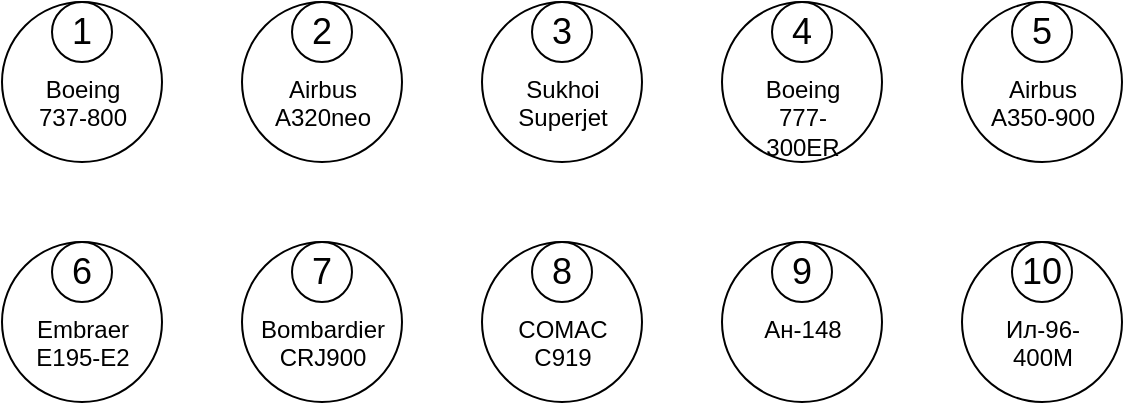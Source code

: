 <mxfile version="27.0.3" pages="6">
  <diagram name="Страница — 1" id="pMYFYNFDfb1PWiQQerYb">
    <mxGraphModel dx="1228" dy="563" grid="1" gridSize="10" guides="1" tooltips="1" connect="1" arrows="1" fold="1" page="1" pageScale="1" pageWidth="827" pageHeight="1169" math="0" shadow="0">
      <root>
        <mxCell id="0" />
        <mxCell id="1" parent="0" />
        <mxCell id="aYCG5cT-3-AeUjdReu5L-1" value="" style="group" parent="1" vertex="1" connectable="0">
          <mxGeometry x="160" y="160" width="80" height="80" as="geometry" />
        </mxCell>
        <mxCell id="aYCG5cT-3-AeUjdReu5L-2" value="" style="ellipse;whiteSpace=wrap;html=1;aspect=fixed;strokeColor=light-dark(#000000,#000000);fillColor=light-dark(#FFFFFF,#FFFFFF);" parent="aYCG5cT-3-AeUjdReu5L-1" vertex="1">
          <mxGeometry width="80" height="80" as="geometry" />
        </mxCell>
        <mxCell id="aYCG5cT-3-AeUjdReu5L-3" value="&lt;span style=&quot;color: light-dark(rgb(0, 0, 0), rgb(0, 0, 0));&quot;&gt;&lt;font style=&quot;font-size: 18px;&quot;&gt;1&lt;/font&gt;&lt;/span&gt;" style="ellipse;whiteSpace=wrap;html=1;aspect=fixed;fillColor=light-dark(#FFFFFF,#FFFFFF);strokeColor=light-dark(#000000,#000000);" parent="aYCG5cT-3-AeUjdReu5L-1" vertex="1">
          <mxGeometry x="25" width="30" height="30" as="geometry" />
        </mxCell>
        <mxCell id="aYCG5cT-3-AeUjdReu5L-4" value="Boeing 737-800" style="text;whiteSpace=wrap;fontColor=light-dark(#000000,#000000);align=center;" parent="aYCG5cT-3-AeUjdReu5L-1" vertex="1">
          <mxGeometry x="12.5" y="30" width="55" height="40" as="geometry" />
        </mxCell>
        <mxCell id="aYCG5cT-3-AeUjdReu5L-5" value="" style="group" parent="1" vertex="1" connectable="0">
          <mxGeometry x="280" y="160" width="80" height="80" as="geometry" />
        </mxCell>
        <mxCell id="aYCG5cT-3-AeUjdReu5L-7" value="" style="ellipse;whiteSpace=wrap;html=1;aspect=fixed;strokeColor=light-dark(#000000,#000000);fillColor=light-dark(#FFFFFF,#FFFFFF);" parent="aYCG5cT-3-AeUjdReu5L-5" vertex="1">
          <mxGeometry width="80" height="80" as="geometry" />
        </mxCell>
        <mxCell id="aYCG5cT-3-AeUjdReu5L-8" value="&lt;span style=&quot;color: light-dark(rgb(0, 0, 0), rgb(0, 0, 0));&quot;&gt;&lt;font style=&quot;font-size: 18px;&quot;&gt;2&lt;/font&gt;&lt;/span&gt;" style="ellipse;whiteSpace=wrap;html=1;aspect=fixed;fillColor=light-dark(#FFFFFF,#FFFFFF);strokeColor=light-dark(#000000,#000000);" parent="aYCG5cT-3-AeUjdReu5L-5" vertex="1">
          <mxGeometry x="25" width="30" height="30" as="geometry" />
        </mxCell>
        <mxCell id="aYCG5cT-3-AeUjdReu5L-9" value="Airbus A320neo" style="text;whiteSpace=wrap;fontColor=light-dark(#000000,#000000);align=center;" parent="aYCG5cT-3-AeUjdReu5L-5" vertex="1">
          <mxGeometry x="12.5" y="30" width="55" height="40" as="geometry" />
        </mxCell>
        <mxCell id="aYCG5cT-3-AeUjdReu5L-10" value="" style="group" parent="1" vertex="1" connectable="0">
          <mxGeometry x="400" y="160" width="80" height="80" as="geometry" />
        </mxCell>
        <mxCell id="aYCG5cT-3-AeUjdReu5L-11" value="" style="ellipse;whiteSpace=wrap;html=1;aspect=fixed;strokeColor=light-dark(#000000,#000000);fillColor=light-dark(#FFFFFF,#FFFFFF);" parent="aYCG5cT-3-AeUjdReu5L-10" vertex="1">
          <mxGeometry width="80" height="80" as="geometry" />
        </mxCell>
        <mxCell id="aYCG5cT-3-AeUjdReu5L-12" value="&lt;span style=&quot;color: light-dark(rgb(0, 0, 0), rgb(0, 0, 0));&quot;&gt;&lt;font style=&quot;font-size: 18px;&quot;&gt;3&lt;/font&gt;&lt;/span&gt;" style="ellipse;whiteSpace=wrap;html=1;aspect=fixed;fillColor=light-dark(#FFFFFF,#FFFFFF);strokeColor=light-dark(#000000,#000000);" parent="aYCG5cT-3-AeUjdReu5L-10" vertex="1">
          <mxGeometry x="25" width="30" height="30" as="geometry" />
        </mxCell>
        <mxCell id="aYCG5cT-3-AeUjdReu5L-13" value="Sukhoi Superjet" style="text;whiteSpace=wrap;fontColor=light-dark(#000000,#000000);align=center;" parent="aYCG5cT-3-AeUjdReu5L-10" vertex="1">
          <mxGeometry x="12.5" y="30" width="55" height="40" as="geometry" />
        </mxCell>
        <mxCell id="aYCG5cT-3-AeUjdReu5L-14" value="" style="group" parent="1" vertex="1" connectable="0">
          <mxGeometry x="520" y="160" width="80" height="80" as="geometry" />
        </mxCell>
        <mxCell id="aYCG5cT-3-AeUjdReu5L-15" value="" style="ellipse;whiteSpace=wrap;html=1;aspect=fixed;strokeColor=light-dark(#000000,#000000);fillColor=light-dark(#FFFFFF,#FFFFFF);" parent="aYCG5cT-3-AeUjdReu5L-14" vertex="1">
          <mxGeometry width="80" height="80" as="geometry" />
        </mxCell>
        <mxCell id="aYCG5cT-3-AeUjdReu5L-16" value="&lt;span style=&quot;color: light-dark(rgb(0, 0, 0), rgb(0, 0, 0));&quot;&gt;&lt;font style=&quot;font-size: 18px;&quot;&gt;4&lt;/font&gt;&lt;/span&gt;" style="ellipse;whiteSpace=wrap;html=1;aspect=fixed;fillColor=light-dark(#FFFFFF,#FFFFFF);strokeColor=light-dark(#000000,#000000);" parent="aYCG5cT-3-AeUjdReu5L-14" vertex="1">
          <mxGeometry x="25" width="30" height="30" as="geometry" />
        </mxCell>
        <mxCell id="aYCG5cT-3-AeUjdReu5L-17" value="Boeing 777-300ER" style="text;whiteSpace=wrap;fontColor=light-dark(#000000,#000000);align=center;" parent="aYCG5cT-3-AeUjdReu5L-14" vertex="1">
          <mxGeometry x="12.5" y="30" width="55" height="40" as="geometry" />
        </mxCell>
        <mxCell id="aYCG5cT-3-AeUjdReu5L-18" value="" style="group" parent="1" vertex="1" connectable="0">
          <mxGeometry x="640" y="160" width="80" height="80" as="geometry" />
        </mxCell>
        <mxCell id="aYCG5cT-3-AeUjdReu5L-19" value="" style="ellipse;whiteSpace=wrap;html=1;aspect=fixed;strokeColor=light-dark(#000000,#000000);fillColor=light-dark(#FFFFFF,#FFFFFF);" parent="aYCG5cT-3-AeUjdReu5L-18" vertex="1">
          <mxGeometry width="80" height="80" as="geometry" />
        </mxCell>
        <mxCell id="aYCG5cT-3-AeUjdReu5L-20" value="&lt;span style=&quot;color: light-dark(rgb(0, 0, 0), rgb(0, 0, 0));&quot;&gt;&lt;font style=&quot;font-size: 18px;&quot;&gt;5&lt;/font&gt;&lt;/span&gt;" style="ellipse;whiteSpace=wrap;html=1;aspect=fixed;fillColor=light-dark(#FFFFFF,#FFFFFF);strokeColor=light-dark(#000000,#000000);" parent="aYCG5cT-3-AeUjdReu5L-18" vertex="1">
          <mxGeometry x="25" width="30" height="30" as="geometry" />
        </mxCell>
        <mxCell id="aYCG5cT-3-AeUjdReu5L-21" value="Airbus A350-900" style="text;whiteSpace=wrap;fontColor=light-dark(#000000,#000000);align=center;" parent="aYCG5cT-3-AeUjdReu5L-18" vertex="1">
          <mxGeometry x="12.5" y="30" width="55" height="40" as="geometry" />
        </mxCell>
        <mxCell id="aYCG5cT-3-AeUjdReu5L-22" value="" style="group" parent="1" vertex="1" connectable="0">
          <mxGeometry x="160" y="280" width="80" height="80" as="geometry" />
        </mxCell>
        <mxCell id="aYCG5cT-3-AeUjdReu5L-23" value="" style="ellipse;whiteSpace=wrap;html=1;aspect=fixed;strokeColor=light-dark(#000000,#000000);fillColor=light-dark(#FFFFFF,#FFFFFF);" parent="aYCG5cT-3-AeUjdReu5L-22" vertex="1">
          <mxGeometry width="80" height="80" as="geometry" />
        </mxCell>
        <mxCell id="aYCG5cT-3-AeUjdReu5L-24" value="&lt;span style=&quot;color: light-dark(rgb(0, 0, 0), rgb(0, 0, 0));&quot;&gt;&lt;font style=&quot;font-size: 18px;&quot;&gt;6&lt;/font&gt;&lt;/span&gt;" style="ellipse;whiteSpace=wrap;html=1;aspect=fixed;fillColor=light-dark(#FFFFFF,#FFFFFF);strokeColor=light-dark(#000000,#000000);" parent="aYCG5cT-3-AeUjdReu5L-22" vertex="1">
          <mxGeometry x="25" width="30" height="30" as="geometry" />
        </mxCell>
        <mxCell id="aYCG5cT-3-AeUjdReu5L-25" value="Embraer E195-E2" style="text;whiteSpace=wrap;fontColor=light-dark(#000000,#000000);align=center;" parent="aYCG5cT-3-AeUjdReu5L-22" vertex="1">
          <mxGeometry x="12.5" y="30" width="55" height="40" as="geometry" />
        </mxCell>
        <mxCell id="aYCG5cT-3-AeUjdReu5L-26" value="" style="group" parent="1" vertex="1" connectable="0">
          <mxGeometry x="280" y="280" width="80" height="80" as="geometry" />
        </mxCell>
        <mxCell id="aYCG5cT-3-AeUjdReu5L-27" value="" style="ellipse;whiteSpace=wrap;html=1;aspect=fixed;strokeColor=light-dark(#000000,#000000);fillColor=light-dark(#FFFFFF,#FFFFFF);" parent="aYCG5cT-3-AeUjdReu5L-26" vertex="1">
          <mxGeometry width="80" height="80" as="geometry" />
        </mxCell>
        <mxCell id="aYCG5cT-3-AeUjdReu5L-28" value="&lt;span style=&quot;color: light-dark(rgb(0, 0, 0), rgb(0, 0, 0));&quot;&gt;&lt;font style=&quot;font-size: 18px;&quot;&gt;7&lt;/font&gt;&lt;/span&gt;" style="ellipse;whiteSpace=wrap;html=1;aspect=fixed;fillColor=light-dark(#FFFFFF,#FFFFFF);strokeColor=light-dark(#000000,#000000);" parent="aYCG5cT-3-AeUjdReu5L-26" vertex="1">
          <mxGeometry x="25" width="30" height="30" as="geometry" />
        </mxCell>
        <mxCell id="aYCG5cT-3-AeUjdReu5L-29" value="Bombardier CRJ900" style="text;whiteSpace=wrap;fontColor=light-dark(#000000,#000000);align=center;" parent="aYCG5cT-3-AeUjdReu5L-26" vertex="1">
          <mxGeometry x="12.5" y="30" width="55" height="40" as="geometry" />
        </mxCell>
        <mxCell id="aYCG5cT-3-AeUjdReu5L-30" value="" style="group" parent="1" vertex="1" connectable="0">
          <mxGeometry x="400" y="280" width="80" height="80" as="geometry" />
        </mxCell>
        <mxCell id="aYCG5cT-3-AeUjdReu5L-31" value="" style="ellipse;whiteSpace=wrap;html=1;aspect=fixed;strokeColor=light-dark(#000000,#000000);fillColor=light-dark(#FFFFFF,#FFFFFF);" parent="aYCG5cT-3-AeUjdReu5L-30" vertex="1">
          <mxGeometry width="80" height="80" as="geometry" />
        </mxCell>
        <mxCell id="aYCG5cT-3-AeUjdReu5L-32" value="&lt;span style=&quot;color: light-dark(rgb(0, 0, 0), rgb(0, 0, 0));&quot;&gt;&lt;font style=&quot;font-size: 18px;&quot;&gt;8&lt;/font&gt;&lt;/span&gt;" style="ellipse;whiteSpace=wrap;html=1;aspect=fixed;fillColor=light-dark(#FFFFFF,#FFFFFF);strokeColor=light-dark(#000000,#000000);" parent="aYCG5cT-3-AeUjdReu5L-30" vertex="1">
          <mxGeometry x="25" width="30" height="30" as="geometry" />
        </mxCell>
        <mxCell id="aYCG5cT-3-AeUjdReu5L-33" value="COMAC C919" style="text;whiteSpace=wrap;fontColor=light-dark(#000000,#000000);align=center;" parent="aYCG5cT-3-AeUjdReu5L-30" vertex="1">
          <mxGeometry x="12.5" y="30" width="55" height="40" as="geometry" />
        </mxCell>
        <mxCell id="aYCG5cT-3-AeUjdReu5L-34" value="" style="group" parent="1" vertex="1" connectable="0">
          <mxGeometry x="520" y="280" width="80" height="80" as="geometry" />
        </mxCell>
        <mxCell id="aYCG5cT-3-AeUjdReu5L-35" value="" style="ellipse;whiteSpace=wrap;html=1;aspect=fixed;strokeColor=light-dark(#000000,#000000);fillColor=light-dark(#FFFFFF,#FFFFFF);" parent="aYCG5cT-3-AeUjdReu5L-34" vertex="1">
          <mxGeometry width="80" height="80" as="geometry" />
        </mxCell>
        <mxCell id="aYCG5cT-3-AeUjdReu5L-36" value="&lt;span style=&quot;color: light-dark(rgb(0, 0, 0), rgb(0, 0, 0));&quot;&gt;&lt;font style=&quot;font-size: 18px;&quot;&gt;9&lt;/font&gt;&lt;/span&gt;" style="ellipse;whiteSpace=wrap;html=1;aspect=fixed;fillColor=light-dark(#FFFFFF,#FFFFFF);strokeColor=light-dark(#000000,#000000);" parent="aYCG5cT-3-AeUjdReu5L-34" vertex="1">
          <mxGeometry x="25" width="30" height="30" as="geometry" />
        </mxCell>
        <mxCell id="aYCG5cT-3-AeUjdReu5L-37" value="Ан-148" style="text;whiteSpace=wrap;fontColor=light-dark(#000000,#000000);align=center;" parent="aYCG5cT-3-AeUjdReu5L-34" vertex="1">
          <mxGeometry x="12.5" y="30" width="55" height="40" as="geometry" />
        </mxCell>
        <mxCell id="aYCG5cT-3-AeUjdReu5L-38" value="" style="group" parent="1" vertex="1" connectable="0">
          <mxGeometry x="640" y="280" width="80" height="80" as="geometry" />
        </mxCell>
        <mxCell id="aYCG5cT-3-AeUjdReu5L-39" value="" style="ellipse;whiteSpace=wrap;html=1;aspect=fixed;strokeColor=light-dark(#000000,#000000);fillColor=light-dark(#FFFFFF,#FFFFFF);" parent="aYCG5cT-3-AeUjdReu5L-38" vertex="1">
          <mxGeometry width="80" height="80" as="geometry" />
        </mxCell>
        <mxCell id="aYCG5cT-3-AeUjdReu5L-40" value="&lt;span style=&quot;color: light-dark(rgb(0, 0, 0), rgb(0, 0, 0));&quot;&gt;&lt;font style=&quot;font-size: 18px;&quot;&gt;10&lt;/font&gt;&lt;/span&gt;" style="ellipse;whiteSpace=wrap;html=1;aspect=fixed;fillColor=light-dark(#FFFFFF,#FFFFFF);strokeColor=light-dark(#000000,#000000);" parent="aYCG5cT-3-AeUjdReu5L-38" vertex="1">
          <mxGeometry x="25" width="30" height="30" as="geometry" />
        </mxCell>
        <mxCell id="aYCG5cT-3-AeUjdReu5L-41" value="Ил-96-400М" style="text;whiteSpace=wrap;fontColor=light-dark(#000000,#000000);align=center;" parent="aYCG5cT-3-AeUjdReu5L-38" vertex="1">
          <mxGeometry x="12.5" y="30" width="55" height="40" as="geometry" />
        </mxCell>
      </root>
    </mxGraphModel>
  </diagram>
  <diagram name="Страница — 2" id="XBBZ0Io0nyhchX_LM9DD">
    <mxGraphModel dx="699" dy="699" grid="1" gridSize="10" guides="1" tooltips="1" connect="1" arrows="1" fold="1" page="1" pageScale="1" pageWidth="827" pageHeight="1169" background="light-dark(#FFFFFF,#FFFFFF)" math="0" shadow="0">
      <root>
        <mxCell id="0" />
        <mxCell id="1" parent="0" />
        <mxCell id="Wu4WjY6YZ3seLMhmyX4e-1" value="" style="group" vertex="1" connectable="0" parent="1">
          <mxGeometry x="160" y="400" width="80" height="60" as="geometry" />
        </mxCell>
        <mxCell id="Wu4WjY6YZ3seLMhmyX4e-2" value="" style="rounded=0;whiteSpace=wrap;html=1;strokeColor=light-dark(#000000,#000000);fillColor=light-dark(#FFFFFF,#FFFFFF);" vertex="1" parent="Wu4WjY6YZ3seLMhmyX4e-1">
          <mxGeometry width="80" height="60" as="geometry" />
        </mxCell>
        <mxCell id="Wu4WjY6YZ3seLMhmyX4e-3" value="&lt;span style=&quot;color: light-dark(rgb(0, 0, 0), rgb(0, 0, 0));&quot;&gt;1&lt;/span&gt;" style="rounded=0;whiteSpace=wrap;html=1;strokeColor=light-dark(#000000,#000000);fillColor=light-dark(#FFFFFF,#FFFFFF);" vertex="1" parent="Wu4WjY6YZ3seLMhmyX4e-1">
          <mxGeometry x="25" width="30" height="20" as="geometry" />
        </mxCell>
        <mxCell id="Wu4WjY6YZ3seLMhmyX4e-4" value="&lt;span style=&quot;color: light-dark(rgb(0, 0, 0), rgb(0, 0, 0));&quot;&gt;Aeroflot&lt;/span&gt;" style="text;html=1;align=center;verticalAlign=middle;resizable=0;points=[];autosize=1;strokeColor=none;fillColor=none;" vertex="1" parent="Wu4WjY6YZ3seLMhmyX4e-1">
          <mxGeometry x="10" y="20" width="60" height="30" as="geometry" />
        </mxCell>
        <mxCell id="Wu4WjY6YZ3seLMhmyX4e-5" value="" style="group" vertex="1" connectable="0" parent="1">
          <mxGeometry x="280" y="400" width="90" height="60" as="geometry" />
        </mxCell>
        <mxCell id="Wu4WjY6YZ3seLMhmyX4e-6" value="" style="rounded=0;whiteSpace=wrap;html=1;strokeColor=light-dark(#000000,#000000);fillColor=light-dark(#FFFFFF,#FFFFFF);" vertex="1" parent="Wu4WjY6YZ3seLMhmyX4e-5">
          <mxGeometry width="80" height="60" as="geometry" />
        </mxCell>
        <mxCell id="Wu4WjY6YZ3seLMhmyX4e-7" value="&lt;span style=&quot;color: light-dark(rgb(0, 0, 0), rgb(0, 0, 0));&quot;&gt;2&lt;/span&gt;" style="rounded=0;whiteSpace=wrap;html=1;strokeColor=light-dark(#000000,#000000);fillColor=light-dark(#FFFFFF,#FFFFFF);" vertex="1" parent="Wu4WjY6YZ3seLMhmyX4e-5">
          <mxGeometry x="25" width="30" height="20" as="geometry" />
        </mxCell>
        <mxCell id="Wu4WjY6YZ3seLMhmyX4e-8" value="&lt;span style=&quot;color: light-dark(rgb(0, 0, 0), rgb(0, 0, 0));&quot;&gt;Delta Air Lines&lt;/span&gt;" style="text;html=1;align=center;verticalAlign=middle;resizable=0;points=[];autosize=1;strokeColor=none;fillColor=none;" vertex="1" parent="Wu4WjY6YZ3seLMhmyX4e-5">
          <mxGeometry x="-10" y="20" width="100" height="30" as="geometry" />
        </mxCell>
        <mxCell id="Wu4WjY6YZ3seLMhmyX4e-9" value="" style="group" vertex="1" connectable="0" parent="1">
          <mxGeometry x="400" y="400" width="80" height="60" as="geometry" />
        </mxCell>
        <mxCell id="Wu4WjY6YZ3seLMhmyX4e-10" value="" style="rounded=0;whiteSpace=wrap;html=1;strokeColor=light-dark(#000000,#000000);fillColor=light-dark(#FFFFFF,#FFFFFF);" vertex="1" parent="Wu4WjY6YZ3seLMhmyX4e-9">
          <mxGeometry width="80" height="60" as="geometry" />
        </mxCell>
        <mxCell id="Wu4WjY6YZ3seLMhmyX4e-11" value="&lt;span style=&quot;color: light-dark(rgb(0, 0, 0), rgb(0, 0, 0));&quot;&gt;3&lt;/span&gt;" style="rounded=0;whiteSpace=wrap;html=1;strokeColor=light-dark(#000000,#000000);fillColor=light-dark(#FFFFFF,#FFFFFF);" vertex="1" parent="Wu4WjY6YZ3seLMhmyX4e-9">
          <mxGeometry x="25" width="30" height="20" as="geometry" />
        </mxCell>
        <mxCell id="Wu4WjY6YZ3seLMhmyX4e-12" value="&lt;span style=&quot;color: light-dark(rgb(0, 0, 0), rgb(0, 0, 0));&quot;&gt;Emirates&lt;/span&gt;" style="text;html=1;align=center;verticalAlign=middle;resizable=0;points=[];autosize=1;strokeColor=none;fillColor=none;" vertex="1" parent="Wu4WjY6YZ3seLMhmyX4e-9">
          <mxGeometry x="5" y="20" width="70" height="30" as="geometry" />
        </mxCell>
        <mxCell id="Wu4WjY6YZ3seLMhmyX4e-13" value="" style="group" vertex="1" connectable="0" parent="1">
          <mxGeometry x="520" y="400" width="80" height="60" as="geometry" />
        </mxCell>
        <mxCell id="Wu4WjY6YZ3seLMhmyX4e-14" value="" style="rounded=0;whiteSpace=wrap;html=1;strokeColor=light-dark(#000000,#000000);fillColor=light-dark(#FFFFFF,#FFFFFF);" vertex="1" parent="Wu4WjY6YZ3seLMhmyX4e-13">
          <mxGeometry width="80" height="60" as="geometry" />
        </mxCell>
        <mxCell id="Wu4WjY6YZ3seLMhmyX4e-15" value="&lt;span style=&quot;color: light-dark(rgb(0, 0, 0), rgb(0, 0, 0));&quot;&gt;4&lt;/span&gt;" style="rounded=0;whiteSpace=wrap;html=1;strokeColor=light-dark(#000000,#000000);fillColor=light-dark(#FFFFFF,#FFFFFF);" vertex="1" parent="Wu4WjY6YZ3seLMhmyX4e-13">
          <mxGeometry x="25" width="30" height="20" as="geometry" />
        </mxCell>
        <mxCell id="Wu4WjY6YZ3seLMhmyX4e-16" value="&lt;span style=&quot;color: light-dark(rgb(0, 0, 0), rgb(0, 0, 0));&quot;&gt;Air France&lt;/span&gt;" style="text;html=1;align=center;verticalAlign=middle;resizable=0;points=[];autosize=1;strokeColor=none;fillColor=none;" vertex="1" parent="Wu4WjY6YZ3seLMhmyX4e-13">
          <mxGeometry y="20" width="80" height="30" as="geometry" />
        </mxCell>
        <mxCell id="Wu4WjY6YZ3seLMhmyX4e-17" value="" style="group" vertex="1" connectable="0" parent="1">
          <mxGeometry x="640" y="400" width="80" height="60" as="geometry" />
        </mxCell>
        <mxCell id="Wu4WjY6YZ3seLMhmyX4e-18" value="" style="rounded=0;whiteSpace=wrap;html=1;strokeColor=light-dark(#000000,#000000);fillColor=light-dark(#FFFFFF,#FFFFFF);" vertex="1" parent="Wu4WjY6YZ3seLMhmyX4e-17">
          <mxGeometry width="80" height="60" as="geometry" />
        </mxCell>
        <mxCell id="Wu4WjY6YZ3seLMhmyX4e-19" value="&lt;span style=&quot;color: light-dark(rgb(0, 0, 0), rgb(0, 0, 0));&quot;&gt;5&lt;/span&gt;" style="rounded=0;whiteSpace=wrap;html=1;strokeColor=light-dark(#000000,#000000);fillColor=light-dark(#FFFFFF,#FFFFFF);" vertex="1" parent="Wu4WjY6YZ3seLMhmyX4e-17">
          <mxGeometry x="25" width="30" height="20" as="geometry" />
        </mxCell>
        <mxCell id="Wu4WjY6YZ3seLMhmyX4e-20" value="&lt;span style=&quot;color: light-dark(rgb(0, 0, 0), rgb(0, 0, 0));&quot;&gt;Ryanair&lt;/span&gt;" style="text;html=1;align=center;verticalAlign=middle;resizable=0;points=[];autosize=1;strokeColor=none;fillColor=none;" vertex="1" parent="Wu4WjY6YZ3seLMhmyX4e-17">
          <mxGeometry x="10" y="20" width="60" height="30" as="geometry" />
        </mxCell>
        <mxCell id="Wu4WjY6YZ3seLMhmyX4e-21" value="" style="group" vertex="1" connectable="0" parent="1">
          <mxGeometry x="160" y="480" width="80" height="60" as="geometry" />
        </mxCell>
        <mxCell id="Wu4WjY6YZ3seLMhmyX4e-22" value="" style="rounded=0;whiteSpace=wrap;html=1;strokeColor=light-dark(#000000,#000000);fillColor=light-dark(#FFFFFF,#FFFFFF);" vertex="1" parent="Wu4WjY6YZ3seLMhmyX4e-21">
          <mxGeometry width="80" height="60" as="geometry" />
        </mxCell>
        <mxCell id="Wu4WjY6YZ3seLMhmyX4e-23" value="&lt;span style=&quot;color: light-dark(rgb(0, 0, 0), rgb(0, 0, 0));&quot;&gt;6&lt;/span&gt;" style="rounded=0;whiteSpace=wrap;html=1;strokeColor=light-dark(#000000,#000000);fillColor=light-dark(#FFFFFF,#FFFFFF);" vertex="1" parent="Wu4WjY6YZ3seLMhmyX4e-21">
          <mxGeometry x="25" width="30" height="20" as="geometry" />
        </mxCell>
        <mxCell id="Wu4WjY6YZ3seLMhmyX4e-24" value="&lt;span style=&quot;color: light-dark(rgb(0, 0, 0), rgb(0, 0, 0));&quot;&gt;S7 Airlines&lt;/span&gt;" style="text;html=1;align=center;verticalAlign=middle;resizable=0;points=[];autosize=1;strokeColor=none;fillColor=none;" vertex="1" parent="Wu4WjY6YZ3seLMhmyX4e-21">
          <mxGeometry y="20" width="80" height="30" as="geometry" />
        </mxCell>
        <mxCell id="Wu4WjY6YZ3seLMhmyX4e-25" value="" style="group" vertex="1" connectable="0" parent="1">
          <mxGeometry x="280" y="480" width="90" height="60" as="geometry" />
        </mxCell>
        <mxCell id="Wu4WjY6YZ3seLMhmyX4e-26" value="" style="rounded=0;whiteSpace=wrap;html=1;strokeColor=light-dark(#000000,#000000);fillColor=light-dark(#FFFFFF,#FFFFFF);" vertex="1" parent="Wu4WjY6YZ3seLMhmyX4e-25">
          <mxGeometry width="80" height="60" as="geometry" />
        </mxCell>
        <mxCell id="Wu4WjY6YZ3seLMhmyX4e-27" value="&lt;span style=&quot;color: light-dark(rgb(0, 0, 0), rgb(0, 0, 0));&quot;&gt;7&lt;/span&gt;" style="rounded=0;whiteSpace=wrap;html=1;strokeColor=light-dark(#000000,#000000);fillColor=light-dark(#FFFFFF,#FFFFFF);" vertex="1" parent="Wu4WjY6YZ3seLMhmyX4e-25">
          <mxGeometry x="25" width="30" height="20" as="geometry" />
        </mxCell>
        <mxCell id="Wu4WjY6YZ3seLMhmyX4e-28" value="&lt;span style=&quot;color: light-dark(rgb(0, 0, 0), rgb(0, 0, 0));&quot;&gt;Qatar Airways&lt;/span&gt;" style="text;html=1;align=center;verticalAlign=middle;resizable=0;points=[];autosize=1;strokeColor=none;fillColor=none;" vertex="1" parent="Wu4WjY6YZ3seLMhmyX4e-25">
          <mxGeometry x="-10" y="20" width="100" height="30" as="geometry" />
        </mxCell>
        <mxCell id="Wu4WjY6YZ3seLMhmyX4e-29" value="" style="group" vertex="1" connectable="0" parent="1">
          <mxGeometry x="400" y="480" width="80" height="60" as="geometry" />
        </mxCell>
        <mxCell id="Wu4WjY6YZ3seLMhmyX4e-30" value="" style="rounded=0;whiteSpace=wrap;html=1;strokeColor=light-dark(#000000,#000000);fillColor=light-dark(#FFFFFF,#FFFFFF);" vertex="1" parent="Wu4WjY6YZ3seLMhmyX4e-29">
          <mxGeometry width="80" height="60" as="geometry" />
        </mxCell>
        <mxCell id="Wu4WjY6YZ3seLMhmyX4e-31" value="&lt;span style=&quot;color: light-dark(rgb(0, 0, 0), rgb(0, 0, 0));&quot;&gt;8&lt;/span&gt;" style="rounded=0;whiteSpace=wrap;html=1;strokeColor=light-dark(#000000,#000000);fillColor=light-dark(#FFFFFF,#FFFFFF);" vertex="1" parent="Wu4WjY6YZ3seLMhmyX4e-29">
          <mxGeometry x="25" width="30" height="20" as="geometry" />
        </mxCell>
        <mxCell id="Wu4WjY6YZ3seLMhmyX4e-32" value="&lt;span style=&quot;color: light-dark(rgb(0, 0, 0), rgb(0, 0, 0));&quot;&gt;Lufthansa&lt;/span&gt;" style="text;html=1;align=center;verticalAlign=middle;resizable=0;points=[];autosize=1;strokeColor=none;fillColor=none;" vertex="1" parent="Wu4WjY6YZ3seLMhmyX4e-29">
          <mxGeometry y="20" width="80" height="30" as="geometry" />
        </mxCell>
        <mxCell id="Wu4WjY6YZ3seLMhmyX4e-33" value="" style="group" vertex="1" connectable="0" parent="1">
          <mxGeometry x="520" y="480" width="85" height="60" as="geometry" />
        </mxCell>
        <mxCell id="Wu4WjY6YZ3seLMhmyX4e-34" value="" style="rounded=0;whiteSpace=wrap;html=1;strokeColor=light-dark(#000000,#000000);fillColor=light-dark(#FFFFFF,#FFFFFF);" vertex="1" parent="Wu4WjY6YZ3seLMhmyX4e-33">
          <mxGeometry width="80" height="60" as="geometry" />
        </mxCell>
        <mxCell id="Wu4WjY6YZ3seLMhmyX4e-35" value="&lt;span style=&quot;color: light-dark(rgb(0, 0, 0), rgb(0, 0, 0));&quot;&gt;9&lt;/span&gt;" style="rounded=0;whiteSpace=wrap;html=1;strokeColor=light-dark(#000000,#000000);fillColor=light-dark(#FFFFFF,#FFFFFF);" vertex="1" parent="Wu4WjY6YZ3seLMhmyX4e-33">
          <mxGeometry x="25" width="30" height="20" as="geometry" />
        </mxCell>
        <mxCell id="Wu4WjY6YZ3seLMhmyX4e-36" value="&lt;span style=&quot;color: light-dark(rgb(0, 0, 0), rgb(0, 0, 0));&quot;&gt;Ural Airlines&lt;/span&gt;" style="text;html=1;align=center;verticalAlign=middle;resizable=0;points=[];autosize=1;strokeColor=none;fillColor=none;" vertex="1" parent="Wu4WjY6YZ3seLMhmyX4e-33">
          <mxGeometry x="-5" y="20" width="90" height="30" as="geometry" />
        </mxCell>
        <mxCell id="Wu4WjY6YZ3seLMhmyX4e-37" value="" style="group" vertex="1" connectable="0" parent="1">
          <mxGeometry x="640" y="480" width="90" height="60" as="geometry" />
        </mxCell>
        <mxCell id="Wu4WjY6YZ3seLMhmyX4e-38" value="" style="rounded=0;whiteSpace=wrap;html=1;strokeColor=light-dark(#000000,#000000);fillColor=light-dark(#FFFFFF,#FFFFFF);" vertex="1" parent="Wu4WjY6YZ3seLMhmyX4e-37">
          <mxGeometry width="80" height="60" as="geometry" />
        </mxCell>
        <mxCell id="Wu4WjY6YZ3seLMhmyX4e-39" value="&lt;span style=&quot;color: light-dark(rgb(0, 0, 0), rgb(0, 0, 0));&quot;&gt;10&lt;/span&gt;" style="rounded=0;whiteSpace=wrap;html=1;strokeColor=light-dark(#000000,#000000);fillColor=light-dark(#FFFFFF,#FFFFFF);" vertex="1" parent="Wu4WjY6YZ3seLMhmyX4e-37">
          <mxGeometry x="25" width="30" height="20" as="geometry" />
        </mxCell>
        <mxCell id="Wu4WjY6YZ3seLMhmyX4e-40" value="&lt;span style=&quot;color: light-dark(rgb(0, 0, 0), rgb(0, 0, 0));&quot;&gt;British Airways&lt;/span&gt;" style="text;html=1;align=center;verticalAlign=middle;resizable=0;points=[];autosize=1;strokeColor=none;fillColor=none;" vertex="1" parent="Wu4WjY6YZ3seLMhmyX4e-37">
          <mxGeometry x="-10" y="20" width="100" height="30" as="geometry" />
        </mxCell>
      </root>
    </mxGraphModel>
  </diagram>
  <diagram name="Страница — 3" id="ID6Y8X_xfHvG2unUsrNW">
    <mxGraphModel dx="1023" dy="469" grid="1" gridSize="10" guides="1" tooltips="1" connect="1" arrows="1" fold="1" page="1" pageScale="1" pageWidth="827" pageHeight="1169" background="light-dark(#FFFFFF,#FFFFFF)" math="0" shadow="0">
      <root>
        <mxCell id="0" />
        <mxCell id="1" parent="0" />
        <mxCell id="YV4rzXI54qik8HnDSG_d-1" value="" style="group" parent="1" vertex="1" connectable="0">
          <mxGeometry x="80" y="240" width="120" height="80" as="geometry" />
        </mxCell>
        <mxCell id="YV4rzXI54qik8HnDSG_d-2" value="" style="shape=hexagon;perimeter=hexagonPerimeter2;whiteSpace=wrap;html=1;fixedSize=1;strokeColor=light-dark(#000000,#000000);fillColor=light-dark(#FFFFFF,#FFFFFF);align=center;" parent="YV4rzXI54qik8HnDSG_d-1" vertex="1">
          <mxGeometry width="120" height="80" as="geometry" />
        </mxCell>
        <mxCell id="YV4rzXI54qik8HnDSG_d-3" value="" style="shape=hexagon;perimeter=hexagonPerimeter2;whiteSpace=wrap;html=1;fixedSize=1;strokeColor=light-dark(#000000,#000000);fillColor=light-dark(#FFFFFF,#FFFFFF);" parent="YV4rzXI54qik8HnDSG_d-1" vertex="1">
          <mxGeometry x="34.286" width="51.429" height="32" as="geometry" />
        </mxCell>
        <mxCell id="YV4rzXI54qik8HnDSG_d-9" value="&lt;span style=&quot;color: light-dark(rgb(0, 0, 0), rgb(0, 0, 0));&quot;&gt;Иванов Алексей Петрович&lt;/span&gt;" style="text;html=1;align=center;verticalAlign=middle;whiteSpace=wrap;rounded=0;" parent="YV4rzXI54qik8HnDSG_d-1" vertex="1">
          <mxGeometry x="30" y="40" width="60" height="30" as="geometry" />
        </mxCell>
        <mxCell id="YV4rzXI54qik8HnDSG_d-5" value="&lt;span style=&quot;color: light-dark(rgb(0, 0, 0), rgb(0, 0, 0));&quot;&gt;&lt;font style=&quot;font-size: 16px;&quot;&gt;1&lt;/font&gt;&lt;/span&gt;" style="text;html=1;align=center;verticalAlign=middle;resizable=0;points=[];autosize=1;strokeColor=none;fillColor=none;" parent="YV4rzXI54qik8HnDSG_d-1" vertex="1">
          <mxGeometry x="45" y="2" width="30" height="30" as="geometry" />
        </mxCell>
        <mxCell id="YV4rzXI54qik8HnDSG_d-12" value="" style="group" parent="1" vertex="1" connectable="0">
          <mxGeometry x="220" y="240" width="120" height="80" as="geometry" />
        </mxCell>
        <mxCell id="YV4rzXI54qik8HnDSG_d-13" value="" style="shape=hexagon;perimeter=hexagonPerimeter2;whiteSpace=wrap;html=1;fixedSize=1;strokeColor=light-dark(#000000,#000000);fillColor=light-dark(#FFFFFF,#FFFFFF);align=center;" parent="YV4rzXI54qik8HnDSG_d-12" vertex="1">
          <mxGeometry width="120" height="80" as="geometry" />
        </mxCell>
        <mxCell id="YV4rzXI54qik8HnDSG_d-14" value="" style="shape=hexagon;perimeter=hexagonPerimeter2;whiteSpace=wrap;html=1;fixedSize=1;strokeColor=light-dark(#000000,#000000);fillColor=light-dark(#FFFFFF,#FFFFFF);" parent="YV4rzXI54qik8HnDSG_d-12" vertex="1">
          <mxGeometry x="34.286" width="51.429" height="32" as="geometry" />
        </mxCell>
        <mxCell id="YV4rzXI54qik8HnDSG_d-17" value="&lt;span style=&quot;color: light-dark(rgb(0, 0, 0), rgb(0, 0, 0));&quot;&gt;Смирнов Дмитрий Игоревич&lt;/span&gt;" style="text;html=1;align=center;verticalAlign=middle;whiteSpace=wrap;rounded=0;" parent="YV4rzXI54qik8HnDSG_d-12" vertex="1">
          <mxGeometry x="30" y="40" width="60" height="30" as="geometry" />
        </mxCell>
        <mxCell id="YV4rzXI54qik8HnDSG_d-18" value="&lt;span style=&quot;color: light-dark(rgb(0, 0, 0), rgb(0, 0, 0));&quot;&gt;&lt;font style=&quot;font-size: 16px;&quot;&gt;2&lt;/font&gt;&lt;/span&gt;" style="text;html=1;align=center;verticalAlign=middle;resizable=0;points=[];autosize=1;strokeColor=none;fillColor=none;" parent="YV4rzXI54qik8HnDSG_d-12" vertex="1">
          <mxGeometry x="45" y="2" width="30" height="30" as="geometry" />
        </mxCell>
        <mxCell id="YV4rzXI54qik8HnDSG_d-21" value="" style="group" parent="1" vertex="1" connectable="0">
          <mxGeometry x="360" y="240" width="120" height="80" as="geometry" />
        </mxCell>
        <mxCell id="YV4rzXI54qik8HnDSG_d-22" value="" style="shape=hexagon;perimeter=hexagonPerimeter2;whiteSpace=wrap;html=1;fixedSize=1;strokeColor=light-dark(#000000,#000000);fillColor=light-dark(#FFFFFF,#FFFFFF);align=center;" parent="YV4rzXI54qik8HnDSG_d-21" vertex="1">
          <mxGeometry width="120" height="80" as="geometry" />
        </mxCell>
        <mxCell id="YV4rzXI54qik8HnDSG_d-23" value="" style="shape=hexagon;perimeter=hexagonPerimeter2;whiteSpace=wrap;html=1;fixedSize=1;strokeColor=light-dark(#000000,#000000);fillColor=light-dark(#FFFFFF,#FFFFFF);" parent="YV4rzXI54qik8HnDSG_d-21" vertex="1">
          <mxGeometry x="34.286" width="51.429" height="32" as="geometry" />
        </mxCell>
        <mxCell id="YV4rzXI54qik8HnDSG_d-26" value="&lt;span style=&quot;color: light-dark(rgb(0, 0, 0), rgb(0, 0, 0));&quot;&gt;Kurtis Mitchell&lt;/span&gt;" style="text;html=1;align=center;verticalAlign=middle;whiteSpace=wrap;rounded=0;" parent="YV4rzXI54qik8HnDSG_d-21" vertex="1">
          <mxGeometry x="30" y="40" width="60" height="30" as="geometry" />
        </mxCell>
        <mxCell id="YV4rzXI54qik8HnDSG_d-27" value="&lt;span style=&quot;color: light-dark(rgb(0, 0, 0), rgb(0, 0, 0));&quot;&gt;&lt;font style=&quot;font-size: 16px;&quot;&gt;3&lt;/font&gt;&lt;/span&gt;" style="text;html=1;align=center;verticalAlign=middle;resizable=0;points=[];autosize=1;strokeColor=none;fillColor=none;" parent="YV4rzXI54qik8HnDSG_d-21" vertex="1">
          <mxGeometry x="45" y="2" width="30" height="30" as="geometry" />
        </mxCell>
        <mxCell id="YV4rzXI54qik8HnDSG_d-28" value="" style="group" parent="1" vertex="1" connectable="0">
          <mxGeometry x="500" y="240" width="120" height="80" as="geometry" />
        </mxCell>
        <mxCell id="YV4rzXI54qik8HnDSG_d-29" value="" style="shape=hexagon;perimeter=hexagonPerimeter2;whiteSpace=wrap;html=1;fixedSize=1;strokeColor=light-dark(#000000,#000000);fillColor=light-dark(#FFFFFF,#FFFFFF);align=center;" parent="YV4rzXI54qik8HnDSG_d-28" vertex="1">
          <mxGeometry width="120" height="80" as="geometry" />
        </mxCell>
        <mxCell id="YV4rzXI54qik8HnDSG_d-30" value="" style="shape=hexagon;perimeter=hexagonPerimeter2;whiteSpace=wrap;html=1;fixedSize=1;strokeColor=light-dark(#000000,#000000);fillColor=light-dark(#FFFFFF,#FFFFFF);" parent="YV4rzXI54qik8HnDSG_d-28" vertex="1">
          <mxGeometry x="34.286" width="51.429" height="32" as="geometry" />
        </mxCell>
        <mxCell id="YV4rzXI54qik8HnDSG_d-33" value="&lt;span style=&quot;color: light-dark(rgb(0, 0, 0), rgb(0, 0, 0));&quot;&gt;Петрова Анна Сергеевна&lt;/span&gt;" style="text;html=1;align=center;verticalAlign=middle;whiteSpace=wrap;rounded=0;" parent="YV4rzXI54qik8HnDSG_d-28" vertex="1">
          <mxGeometry x="30" y="40" width="60" height="30" as="geometry" />
        </mxCell>
        <mxCell id="YV4rzXI54qik8HnDSG_d-34" value="&lt;span style=&quot;color: light-dark(rgb(0, 0, 0), rgb(0, 0, 0));&quot;&gt;&lt;font style=&quot;font-size: 16px;&quot;&gt;4&lt;/font&gt;&lt;/span&gt;" style="text;html=1;align=center;verticalAlign=middle;resizable=0;points=[];autosize=1;strokeColor=none;fillColor=none;" parent="YV4rzXI54qik8HnDSG_d-28" vertex="1">
          <mxGeometry x="45" y="2" width="30" height="30" as="geometry" />
        </mxCell>
        <mxCell id="YV4rzXI54qik8HnDSG_d-35" value="" style="group" parent="1" vertex="1" connectable="0">
          <mxGeometry x="640" y="240" width="120" height="80" as="geometry" />
        </mxCell>
        <mxCell id="YV4rzXI54qik8HnDSG_d-36" value="" style="shape=hexagon;perimeter=hexagonPerimeter2;whiteSpace=wrap;html=1;fixedSize=1;strokeColor=light-dark(#000000,#000000);fillColor=light-dark(#FFFFFF,#FFFFFF);align=center;" parent="YV4rzXI54qik8HnDSG_d-35" vertex="1">
          <mxGeometry width="120" height="80" as="geometry" />
        </mxCell>
        <mxCell id="YV4rzXI54qik8HnDSG_d-37" value="" style="shape=hexagon;perimeter=hexagonPerimeter2;whiteSpace=wrap;html=1;fixedSize=1;strokeColor=light-dark(#000000,#000000);fillColor=light-dark(#FFFFFF,#FFFFFF);" parent="YV4rzXI54qik8HnDSG_d-35" vertex="1">
          <mxGeometry x="34.286" width="51.429" height="32" as="geometry" />
        </mxCell>
        <mxCell id="YV4rzXI54qik8HnDSG_d-40" value="&lt;span style=&quot;color: light-dark(rgb(0, 0, 0), rgb(0, 0, 0));&quot;&gt;Jean-Luc Dubois&lt;/span&gt;" style="text;html=1;align=center;verticalAlign=middle;whiteSpace=wrap;rounded=0;" parent="YV4rzXI54qik8HnDSG_d-35" vertex="1">
          <mxGeometry x="30" y="40" width="60" height="30" as="geometry" />
        </mxCell>
        <mxCell id="YV4rzXI54qik8HnDSG_d-41" value="&lt;span style=&quot;color: light-dark(rgb(0, 0, 0), rgb(0, 0, 0));&quot;&gt;&lt;font style=&quot;font-size: 16px;&quot;&gt;5&lt;/font&gt;&lt;/span&gt;" style="text;html=1;align=center;verticalAlign=middle;resizable=0;points=[];autosize=1;strokeColor=none;fillColor=none;" parent="YV4rzXI54qik8HnDSG_d-35" vertex="1">
          <mxGeometry x="45" y="2" width="30" height="30" as="geometry" />
        </mxCell>
        <mxCell id="YV4rzXI54qik8HnDSG_d-42" value="" style="group" parent="1" vertex="1" connectable="0">
          <mxGeometry x="80" y="340" width="120" height="80" as="geometry" />
        </mxCell>
        <mxCell id="YV4rzXI54qik8HnDSG_d-43" value="" style="shape=hexagon;perimeter=hexagonPerimeter2;whiteSpace=wrap;html=1;fixedSize=1;strokeColor=light-dark(#000000,#000000);fillColor=light-dark(#FFFFFF,#FFFFFF);align=center;" parent="YV4rzXI54qik8HnDSG_d-42" vertex="1">
          <mxGeometry width="120" height="80" as="geometry" />
        </mxCell>
        <mxCell id="YV4rzXI54qik8HnDSG_d-44" value="" style="shape=hexagon;perimeter=hexagonPerimeter2;whiteSpace=wrap;html=1;fixedSize=1;strokeColor=light-dark(#000000,#000000);fillColor=light-dark(#FFFFFF,#FFFFFF);" parent="YV4rzXI54qik8HnDSG_d-42" vertex="1">
          <mxGeometry x="34.286" width="51.429" height="32" as="geometry" />
        </mxCell>
        <mxCell id="YV4rzXI54qik8HnDSG_d-47" value="&lt;span style=&quot;color: light-dark(rgb(0, 0, 0), rgb(0, 0, 0));&quot;&gt;Zhang Wei&lt;/span&gt;" style="text;html=1;align=center;verticalAlign=middle;whiteSpace=wrap;rounded=0;" parent="YV4rzXI54qik8HnDSG_d-42" vertex="1">
          <mxGeometry x="30" y="40" width="60" height="30" as="geometry" />
        </mxCell>
        <mxCell id="YV4rzXI54qik8HnDSG_d-48" value="&lt;span style=&quot;color: light-dark(rgb(0, 0, 0), rgb(0, 0, 0));&quot;&gt;&lt;font style=&quot;font-size: 16px;&quot;&gt;6&lt;/font&gt;&lt;/span&gt;" style="text;html=1;align=center;verticalAlign=middle;resizable=0;points=[];autosize=1;strokeColor=none;fillColor=none;" parent="YV4rzXI54qik8HnDSG_d-42" vertex="1">
          <mxGeometry x="45" y="2" width="30" height="30" as="geometry" />
        </mxCell>
        <mxCell id="YV4rzXI54qik8HnDSG_d-49" value="" style="group" parent="1" vertex="1" connectable="0">
          <mxGeometry x="220" y="340" width="120" height="80" as="geometry" />
        </mxCell>
        <mxCell id="YV4rzXI54qik8HnDSG_d-50" value="" style="shape=hexagon;perimeter=hexagonPerimeter2;whiteSpace=wrap;html=1;fixedSize=1;strokeColor=light-dark(#000000,#000000);fillColor=light-dark(#FFFFFF,#FFFFFF);align=center;" parent="YV4rzXI54qik8HnDSG_d-49" vertex="1">
          <mxGeometry width="120" height="80" as="geometry" />
        </mxCell>
        <mxCell id="YV4rzXI54qik8HnDSG_d-51" value="" style="shape=hexagon;perimeter=hexagonPerimeter2;whiteSpace=wrap;html=1;fixedSize=1;strokeColor=light-dark(#000000,#000000);fillColor=light-dark(#FFFFFF,#FFFFFF);" parent="YV4rzXI54qik8HnDSG_d-49" vertex="1">
          <mxGeometry x="34.286" width="51.429" height="32" as="geometry" />
        </mxCell>
        <mxCell id="YV4rzXI54qik8HnDSG_d-54" value="&lt;span style=&quot;color: light-dark(rgb(0, 0, 0), rgb(0, 0, 0));&quot;&gt;John O`Connor&lt;/span&gt;" style="text;html=1;align=center;verticalAlign=middle;whiteSpace=wrap;rounded=0;" parent="YV4rzXI54qik8HnDSG_d-49" vertex="1">
          <mxGeometry x="30" y="40" width="60" height="30" as="geometry" />
        </mxCell>
        <mxCell id="YV4rzXI54qik8HnDSG_d-55" value="&lt;span style=&quot;color: light-dark(rgb(0, 0, 0), rgb(0, 0, 0));&quot;&gt;&lt;font style=&quot;font-size: 16px;&quot;&gt;7&lt;/font&gt;&lt;/span&gt;" style="text;html=1;align=center;verticalAlign=middle;resizable=0;points=[];autosize=1;strokeColor=none;fillColor=none;" parent="YV4rzXI54qik8HnDSG_d-49" vertex="1">
          <mxGeometry x="45" y="2" width="30" height="30" as="geometry" />
        </mxCell>
        <mxCell id="YV4rzXI54qik8HnDSG_d-56" value="" style="group" parent="1" vertex="1" connectable="0">
          <mxGeometry x="360" y="340" width="120" height="80" as="geometry" />
        </mxCell>
        <mxCell id="YV4rzXI54qik8HnDSG_d-57" value="" style="shape=hexagon;perimeter=hexagonPerimeter2;whiteSpace=wrap;html=1;fixedSize=1;strokeColor=light-dark(#000000,#000000);fillColor=light-dark(#FFFFFF,#FFFFFF);align=center;" parent="YV4rzXI54qik8HnDSG_d-56" vertex="1">
          <mxGeometry width="120" height="80" as="geometry" />
        </mxCell>
        <mxCell id="YV4rzXI54qik8HnDSG_d-58" value="" style="shape=hexagon;perimeter=hexagonPerimeter2;whiteSpace=wrap;html=1;fixedSize=1;strokeColor=light-dark(#000000,#000000);fillColor=light-dark(#FFFFFF,#FFFFFF);" parent="YV4rzXI54qik8HnDSG_d-56" vertex="1">
          <mxGeometry x="34.286" width="51.429" height="32" as="geometry" />
        </mxCell>
        <mxCell id="YV4rzXI54qik8HnDSG_d-61" value="&lt;span style=&quot;color: light-dark(rgb(0, 0, 0), rgb(0, 0, 0));&quot;&gt;Абрамов Максим Викторович&lt;/span&gt;" style="text;html=1;align=center;verticalAlign=middle;whiteSpace=wrap;rounded=0;" parent="YV4rzXI54qik8HnDSG_d-56" vertex="1">
          <mxGeometry x="30" y="40" width="60" height="30" as="geometry" />
        </mxCell>
        <mxCell id="YV4rzXI54qik8HnDSG_d-62" value="&lt;span style=&quot;color: light-dark(rgb(0, 0, 0), rgb(0, 0, 0));&quot;&gt;&lt;font style=&quot;font-size: 16px;&quot;&gt;8&lt;/font&gt;&lt;/span&gt;" style="text;html=1;align=center;verticalAlign=middle;resizable=0;points=[];autosize=1;strokeColor=none;fillColor=none;" parent="YV4rzXI54qik8HnDSG_d-56" vertex="1">
          <mxGeometry x="45" y="2" width="30" height="30" as="geometry" />
        </mxCell>
        <mxCell id="YV4rzXI54qik8HnDSG_d-63" value="" style="group" parent="1" vertex="1" connectable="0">
          <mxGeometry x="500" y="340" width="120" height="80" as="geometry" />
        </mxCell>
        <mxCell id="YV4rzXI54qik8HnDSG_d-64" value="" style="shape=hexagon;perimeter=hexagonPerimeter2;whiteSpace=wrap;html=1;fixedSize=1;strokeColor=light-dark(#000000,#000000);fillColor=light-dark(#FFFFFF,#FFFFFF);align=center;" parent="YV4rzXI54qik8HnDSG_d-63" vertex="1">
          <mxGeometry width="120" height="80" as="geometry" />
        </mxCell>
        <mxCell id="YV4rzXI54qik8HnDSG_d-65" value="" style="shape=hexagon;perimeter=hexagonPerimeter2;whiteSpace=wrap;html=1;fixedSize=1;strokeColor=light-dark(#000000,#000000);fillColor=light-dark(#FFFFFF,#FFFFFF);" parent="YV4rzXI54qik8HnDSG_d-63" vertex="1">
          <mxGeometry x="34.286" width="51.429" height="32" as="geometry" />
        </mxCell>
        <mxCell id="YV4rzXI54qik8HnDSG_d-68" value="&lt;span style=&quot;color: light-dark(rgb(0, 0, 0), rgb(0, 0, 0));&quot;&gt;Kim Yoo-jin&lt;/span&gt;" style="text;html=1;align=center;verticalAlign=middle;whiteSpace=wrap;rounded=0;" parent="YV4rzXI54qik8HnDSG_d-63" vertex="1">
          <mxGeometry x="30" y="40" width="60" height="30" as="geometry" />
        </mxCell>
        <mxCell id="YV4rzXI54qik8HnDSG_d-69" value="&lt;span style=&quot;color: light-dark(rgb(0, 0, 0), rgb(0, 0, 0));&quot;&gt;&lt;font style=&quot;font-size: 16px;&quot;&gt;9&lt;/font&gt;&lt;/span&gt;" style="text;html=1;align=center;verticalAlign=middle;resizable=0;points=[];autosize=1;strokeColor=none;fillColor=none;" parent="YV4rzXI54qik8HnDSG_d-63" vertex="1">
          <mxGeometry x="45" y="2" width="30" height="30" as="geometry" />
        </mxCell>
        <mxCell id="YV4rzXI54qik8HnDSG_d-70" value="" style="group" parent="1" vertex="1" connectable="0">
          <mxGeometry x="640" y="340" width="120" height="80" as="geometry" />
        </mxCell>
        <mxCell id="YV4rzXI54qik8HnDSG_d-71" value="" style="shape=hexagon;perimeter=hexagonPerimeter2;whiteSpace=wrap;html=1;fixedSize=1;strokeColor=light-dark(#000000,#000000);fillColor=light-dark(#FFFFFF,#FFFFFF);align=center;" parent="YV4rzXI54qik8HnDSG_d-70" vertex="1">
          <mxGeometry width="120" height="80" as="geometry" />
        </mxCell>
        <mxCell id="YV4rzXI54qik8HnDSG_d-72" value="" style="shape=hexagon;perimeter=hexagonPerimeter2;whiteSpace=wrap;html=1;fixedSize=1;strokeColor=light-dark(#000000,#000000);fillColor=light-dark(#FFFFFF,#FFFFFF);" parent="YV4rzXI54qik8HnDSG_d-70" vertex="1">
          <mxGeometry x="34.286" width="51.429" height="32" as="geometry" />
        </mxCell>
        <mxCell id="YV4rzXI54qik8HnDSG_d-75" value="&lt;span style=&quot;color: light-dark(rgb(0, 0, 0), rgb(0, 0, 0));&quot;&gt;Соколов Артём Николаевич&lt;/span&gt;" style="text;html=1;align=center;verticalAlign=middle;whiteSpace=wrap;rounded=0;" parent="YV4rzXI54qik8HnDSG_d-70" vertex="1">
          <mxGeometry x="30" y="40" width="60" height="30" as="geometry" />
        </mxCell>
        <mxCell id="YV4rzXI54qik8HnDSG_d-76" value="&lt;span style=&quot;color: light-dark(rgb(0, 0, 0), rgb(0, 0, 0));&quot;&gt;&lt;font style=&quot;font-size: 16px;&quot;&gt;10&lt;/font&gt;&lt;/span&gt;" style="text;html=1;align=center;verticalAlign=middle;resizable=0;points=[];autosize=1;strokeColor=none;fillColor=none;" parent="YV4rzXI54qik8HnDSG_d-70" vertex="1">
          <mxGeometry x="40" y="2" width="40" height="30" as="geometry" />
        </mxCell>
      </root>
    </mxGraphModel>
  </diagram>
  <diagram name="Страница — 4" id="w-1VV3Z6RzXiqeIpwF43">
    <mxGraphModel dx="1170" dy="536" grid="1" gridSize="10" guides="1" tooltips="1" connect="1" arrows="1" fold="1" page="1" pageScale="1" pageWidth="827" pageHeight="1169" background="light-dark(#FFFFFF,#FFFFFF)" math="0" shadow="0">
      <root>
        <mxCell id="0" />
        <mxCell id="1" parent="0" />
        <mxCell id="fb-Bkiim17XCgKR7XG0y-1" value="" style="group" parent="1" vertex="1" connectable="0">
          <mxGeometry x="160" y="600" width="80" height="80" as="geometry" />
        </mxCell>
        <mxCell id="fb-Bkiim17XCgKR7XG0y-2" value="" style="ellipse;whiteSpace=wrap;html=1;aspect=fixed;strokeColor=light-dark(#000000,#000000);fillColor=light-dark(#FFFFFF,#FFFFFF);" parent="fb-Bkiim17XCgKR7XG0y-1" vertex="1">
          <mxGeometry width="80" height="80" as="geometry" />
        </mxCell>
        <mxCell id="fb-Bkiim17XCgKR7XG0y-3" value="&lt;span style=&quot;color: light-dark(rgb(0, 0, 0), rgb(0, 0, 0));&quot;&gt;&lt;font style=&quot;font-size: 18px;&quot;&gt;1&lt;/font&gt;&lt;/span&gt;" style="ellipse;whiteSpace=wrap;html=1;aspect=fixed;fillColor=light-dark(#FFFFFF,#FFFFFF);strokeColor=light-dark(#000000,#000000);" parent="fb-Bkiim17XCgKR7XG0y-1" vertex="1">
          <mxGeometry x="25" width="30" height="30" as="geometry" />
        </mxCell>
        <mxCell id="fb-Bkiim17XCgKR7XG0y-4" value="Boeing 737-800" style="text;whiteSpace=wrap;fontColor=light-dark(#000000,#000000);align=center;" parent="fb-Bkiim17XCgKR7XG0y-1" vertex="1">
          <mxGeometry x="12.5" y="30" width="55" height="40" as="geometry" />
        </mxCell>
        <mxCell id="fb-Bkiim17XCgKR7XG0y-5" value="" style="group" parent="1" vertex="1" connectable="0">
          <mxGeometry x="280" y="600" width="80" height="80" as="geometry" />
        </mxCell>
        <mxCell id="fb-Bkiim17XCgKR7XG0y-7" value="" style="ellipse;whiteSpace=wrap;html=1;aspect=fixed;strokeColor=light-dark(#000000,#000000);fillColor=light-dark(#FFFFFF,#FFFFFF);" parent="fb-Bkiim17XCgKR7XG0y-5" vertex="1">
          <mxGeometry width="80" height="80" as="geometry" />
        </mxCell>
        <mxCell id="fb-Bkiim17XCgKR7XG0y-8" value="&lt;span style=&quot;color: light-dark(rgb(0, 0, 0), rgb(0, 0, 0));&quot;&gt;&lt;font style=&quot;font-size: 18px;&quot;&gt;2&lt;/font&gt;&lt;/span&gt;" style="ellipse;whiteSpace=wrap;html=1;aspect=fixed;fillColor=light-dark(#FFFFFF,#FFFFFF);strokeColor=light-dark(#000000,#000000);" parent="fb-Bkiim17XCgKR7XG0y-5" vertex="1">
          <mxGeometry x="25" width="30" height="30" as="geometry" />
        </mxCell>
        <mxCell id="fb-Bkiim17XCgKR7XG0y-9" value="Airbus A320neo" style="text;whiteSpace=wrap;fontColor=light-dark(#000000,#000000);align=center;" parent="fb-Bkiim17XCgKR7XG0y-5" vertex="1">
          <mxGeometry x="12.5" y="29.14" width="55" height="40" as="geometry" />
        </mxCell>
        <mxCell id="fb-Bkiim17XCgKR7XG0y-10" value="" style="group" parent="1" vertex="1" connectable="0">
          <mxGeometry x="40" y="640" width="80" height="80" as="geometry" />
        </mxCell>
        <mxCell id="fb-Bkiim17XCgKR7XG0y-11" value="" style="ellipse;whiteSpace=wrap;html=1;aspect=fixed;strokeColor=light-dark(#000000,#000000);fillColor=light-dark(#FFFFFF,#FFFFFF);" parent="fb-Bkiim17XCgKR7XG0y-10" vertex="1">
          <mxGeometry width="80" height="80" as="geometry" />
        </mxCell>
        <mxCell id="fb-Bkiim17XCgKR7XG0y-12" value="&lt;span style=&quot;color: light-dark(rgb(0, 0, 0), rgb(0, 0, 0));&quot;&gt;&lt;font style=&quot;font-size: 18px;&quot;&gt;3&lt;/font&gt;&lt;/span&gt;" style="ellipse;whiteSpace=wrap;html=1;aspect=fixed;fillColor=light-dark(#FFFFFF,#FFFFFF);strokeColor=light-dark(#000000,#000000);" parent="fb-Bkiim17XCgKR7XG0y-10" vertex="1">
          <mxGeometry x="25" width="30" height="30" as="geometry" />
        </mxCell>
        <mxCell id="fb-Bkiim17XCgKR7XG0y-13" value="Sukhoi Superjet" style="text;whiteSpace=wrap;fontColor=light-dark(#000000,#000000);align=center;" parent="fb-Bkiim17XCgKR7XG0y-10" vertex="1">
          <mxGeometry x="12.5" y="30" width="55" height="40" as="geometry" />
        </mxCell>
        <mxCell id="fb-Bkiim17XCgKR7XG0y-14" value="" style="group" parent="1" vertex="1" connectable="0">
          <mxGeometry x="400" y="600" width="80" height="80" as="geometry" />
        </mxCell>
        <mxCell id="fb-Bkiim17XCgKR7XG0y-15" value="" style="ellipse;whiteSpace=wrap;html=1;aspect=fixed;strokeColor=light-dark(#000000,#000000);fillColor=light-dark(#FFFFFF,#FFFFFF);" parent="fb-Bkiim17XCgKR7XG0y-14" vertex="1">
          <mxGeometry width="80" height="80" as="geometry" />
        </mxCell>
        <mxCell id="fb-Bkiim17XCgKR7XG0y-16" value="&lt;span style=&quot;color: light-dark(rgb(0, 0, 0), rgb(0, 0, 0));&quot;&gt;&lt;font style=&quot;font-size: 18px;&quot;&gt;4&lt;/font&gt;&lt;/span&gt;" style="ellipse;whiteSpace=wrap;html=1;aspect=fixed;fillColor=light-dark(#FFFFFF,#FFFFFF);strokeColor=light-dark(#000000,#000000);" parent="fb-Bkiim17XCgKR7XG0y-14" vertex="1">
          <mxGeometry x="25" width="30" height="30" as="geometry" />
        </mxCell>
        <mxCell id="fb-Bkiim17XCgKR7XG0y-17" value="Boeing 777-300ER" style="text;whiteSpace=wrap;fontColor=light-dark(#000000,#000000);align=center;" parent="fb-Bkiim17XCgKR7XG0y-14" vertex="1">
          <mxGeometry x="12.5" y="30" width="55" height="40" as="geometry" />
        </mxCell>
        <mxCell id="fb-Bkiim17XCgKR7XG0y-18" value="" style="group" parent="1" vertex="1" connectable="0">
          <mxGeometry x="520" y="600" width="80" height="80" as="geometry" />
        </mxCell>
        <mxCell id="fb-Bkiim17XCgKR7XG0y-19" value="" style="ellipse;whiteSpace=wrap;html=1;aspect=fixed;strokeColor=light-dark(#000000,#000000);fillColor=light-dark(#FFFFFF,#FFFFFF);" parent="fb-Bkiim17XCgKR7XG0y-18" vertex="1">
          <mxGeometry width="80" height="80" as="geometry" />
        </mxCell>
        <mxCell id="fb-Bkiim17XCgKR7XG0y-20" value="&lt;span style=&quot;color: light-dark(rgb(0, 0, 0), rgb(0, 0, 0));&quot;&gt;&lt;font style=&quot;font-size: 18px;&quot;&gt;5&lt;/font&gt;&lt;/span&gt;" style="ellipse;whiteSpace=wrap;html=1;aspect=fixed;fillColor=light-dark(#FFFFFF,#FFFFFF);strokeColor=light-dark(#000000,#000000);" parent="fb-Bkiim17XCgKR7XG0y-18" vertex="1">
          <mxGeometry x="25" width="30" height="30" as="geometry" />
        </mxCell>
        <mxCell id="fb-Bkiim17XCgKR7XG0y-21" value="Airbus A350-900" style="text;whiteSpace=wrap;fontColor=light-dark(#000000,#000000);align=center;" parent="fb-Bkiim17XCgKR7XG0y-18" vertex="1">
          <mxGeometry x="12.5" y="30" width="55" height="40" as="geometry" />
        </mxCell>
        <mxCell id="fb-Bkiim17XCgKR7XG0y-22" value="" style="group" parent="1" vertex="1" connectable="0">
          <mxGeometry x="640" y="600" width="80" height="80" as="geometry" />
        </mxCell>
        <mxCell id="fb-Bkiim17XCgKR7XG0y-23" value="" style="ellipse;whiteSpace=wrap;html=1;aspect=fixed;strokeColor=light-dark(#000000,#000000);fillColor=light-dark(#FFFFFF,#FFFFFF);" parent="fb-Bkiim17XCgKR7XG0y-22" vertex="1">
          <mxGeometry width="80" height="80" as="geometry" />
        </mxCell>
        <mxCell id="fb-Bkiim17XCgKR7XG0y-24" value="&lt;span style=&quot;color: light-dark(rgb(0, 0, 0), rgb(0, 0, 0));&quot;&gt;&lt;font style=&quot;font-size: 18px;&quot;&gt;6&lt;/font&gt;&lt;/span&gt;" style="ellipse;whiteSpace=wrap;html=1;aspect=fixed;fillColor=light-dark(#FFFFFF,#FFFFFF);strokeColor=light-dark(#000000,#000000);" parent="fb-Bkiim17XCgKR7XG0y-22" vertex="1">
          <mxGeometry x="25" width="30" height="30" as="geometry" />
        </mxCell>
        <mxCell id="fb-Bkiim17XCgKR7XG0y-25" value="Embraer E195-E2" style="text;whiteSpace=wrap;fontColor=light-dark(#000000,#000000);align=center;" parent="fb-Bkiim17XCgKR7XG0y-22" vertex="1">
          <mxGeometry x="12.5" y="30" width="55" height="40" as="geometry" />
        </mxCell>
        <mxCell id="fb-Bkiim17XCgKR7XG0y-26" value="" style="group" parent="1" vertex="1" connectable="0">
          <mxGeometry x="160" y="920" width="80" height="80" as="geometry" />
        </mxCell>
        <mxCell id="fb-Bkiim17XCgKR7XG0y-27" value="" style="ellipse;whiteSpace=wrap;html=1;aspect=fixed;strokeColor=light-dark(#000000,#000000);fillColor=light-dark(#FFFFFF,#FFFFFF);" parent="fb-Bkiim17XCgKR7XG0y-26" vertex="1">
          <mxGeometry width="80" height="80" as="geometry" />
        </mxCell>
        <mxCell id="fb-Bkiim17XCgKR7XG0y-28" value="&lt;span style=&quot;color: light-dark(rgb(0, 0, 0), rgb(0, 0, 0));&quot;&gt;&lt;font style=&quot;font-size: 18px;&quot;&gt;7&lt;/font&gt;&lt;/span&gt;" style="ellipse;whiteSpace=wrap;html=1;aspect=fixed;fillColor=light-dark(#FFFFFF,#FFFFFF);strokeColor=light-dark(#000000,#000000);" parent="fb-Bkiim17XCgKR7XG0y-26" vertex="1">
          <mxGeometry x="25" width="30" height="30" as="geometry" />
        </mxCell>
        <mxCell id="fb-Bkiim17XCgKR7XG0y-29" value="Bombardier CRJ900" style="text;whiteSpace=wrap;fontColor=light-dark(#000000,#000000);align=center;" parent="fb-Bkiim17XCgKR7XG0y-26" vertex="1">
          <mxGeometry x="12.5" y="30" width="55" height="40" as="geometry" />
        </mxCell>
        <mxCell id="fb-Bkiim17XCgKR7XG0y-30" value="" style="group" parent="1" vertex="1" connectable="0">
          <mxGeometry x="280" y="920" width="80" height="80" as="geometry" />
        </mxCell>
        <mxCell id="fb-Bkiim17XCgKR7XG0y-31" value="" style="ellipse;whiteSpace=wrap;html=1;aspect=fixed;strokeColor=light-dark(#000000,#000000);fillColor=light-dark(#FFFFFF,#FFFFFF);" parent="fb-Bkiim17XCgKR7XG0y-30" vertex="1">
          <mxGeometry width="80" height="80" as="geometry" />
        </mxCell>
        <mxCell id="fb-Bkiim17XCgKR7XG0y-32" value="&lt;span style=&quot;color: light-dark(rgb(0, 0, 0), rgb(0, 0, 0));&quot;&gt;&lt;font style=&quot;font-size: 18px;&quot;&gt;8&lt;/font&gt;&lt;/span&gt;" style="ellipse;whiteSpace=wrap;html=1;aspect=fixed;fillColor=light-dark(#FFFFFF,#FFFFFF);strokeColor=light-dark(#000000,#000000);" parent="fb-Bkiim17XCgKR7XG0y-30" vertex="1">
          <mxGeometry x="25" width="30" height="30" as="geometry" />
        </mxCell>
        <mxCell id="fb-Bkiim17XCgKR7XG0y-33" value="COMAC C919" style="text;whiteSpace=wrap;fontColor=light-dark(#000000,#000000);align=center;" parent="fb-Bkiim17XCgKR7XG0y-30" vertex="1">
          <mxGeometry x="12.5" y="30" width="55" height="40" as="geometry" />
        </mxCell>
        <mxCell id="fb-Bkiim17XCgKR7XG0y-34" value="" style="group" parent="1" vertex="1" connectable="0">
          <mxGeometry x="400" y="920" width="80" height="80" as="geometry" />
        </mxCell>
        <mxCell id="fb-Bkiim17XCgKR7XG0y-35" value="" style="ellipse;whiteSpace=wrap;html=1;aspect=fixed;strokeColor=light-dark(#000000,#000000);fillColor=light-dark(#FFFFFF,#FFFFFF);" parent="fb-Bkiim17XCgKR7XG0y-34" vertex="1">
          <mxGeometry width="80" height="80" as="geometry" />
        </mxCell>
        <mxCell id="fb-Bkiim17XCgKR7XG0y-36" value="&lt;span style=&quot;color: light-dark(rgb(0, 0, 0), rgb(0, 0, 0));&quot;&gt;&lt;font style=&quot;font-size: 18px;&quot;&gt;9&lt;/font&gt;&lt;/span&gt;" style="ellipse;whiteSpace=wrap;html=1;aspect=fixed;fillColor=light-dark(#FFFFFF,#FFFFFF);strokeColor=light-dark(#000000,#000000);" parent="fb-Bkiim17XCgKR7XG0y-34" vertex="1">
          <mxGeometry x="25" width="30" height="30" as="geometry" />
        </mxCell>
        <mxCell id="fb-Bkiim17XCgKR7XG0y-37" value="Ан-148" style="text;whiteSpace=wrap;fontColor=light-dark(#000000,#000000);align=center;" parent="fb-Bkiim17XCgKR7XG0y-34" vertex="1">
          <mxGeometry x="12.5" y="30" width="55" height="40" as="geometry" />
        </mxCell>
        <mxCell id="fb-Bkiim17XCgKR7XG0y-38" value="" style="group" parent="1" vertex="1" connectable="0">
          <mxGeometry x="522.5" y="920" width="80" height="80" as="geometry" />
        </mxCell>
        <mxCell id="fb-Bkiim17XCgKR7XG0y-39" value="" style="ellipse;whiteSpace=wrap;html=1;aspect=fixed;strokeColor=light-dark(#000000,#000000);fillColor=light-dark(#FFFFFF,#FFFFFF);" parent="fb-Bkiim17XCgKR7XG0y-38" vertex="1">
          <mxGeometry width="80" height="80" as="geometry" />
        </mxCell>
        <mxCell id="fb-Bkiim17XCgKR7XG0y-40" value="&lt;span style=&quot;color: light-dark(rgb(0, 0, 0), rgb(0, 0, 0));&quot;&gt;&lt;font style=&quot;font-size: 18px;&quot;&gt;10&lt;/font&gt;&lt;/span&gt;" style="ellipse;whiteSpace=wrap;html=1;aspect=fixed;fillColor=light-dark(#FFFFFF,#FFFFFF);strokeColor=light-dark(#000000,#000000);" parent="fb-Bkiim17XCgKR7XG0y-38" vertex="1">
          <mxGeometry x="25" width="30" height="30" as="geometry" />
        </mxCell>
        <mxCell id="fb-Bkiim17XCgKR7XG0y-41" value="Ил-96-400М" style="text;whiteSpace=wrap;fontColor=light-dark(#000000,#000000);align=center;" parent="fb-Bkiim17XCgKR7XG0y-38" vertex="1">
          <mxGeometry x="12.5" y="30" width="55" height="40" as="geometry" />
        </mxCell>
        <mxCell id="hKc3v0pVagkKCRBvxaQ9-1" value="" style="group" parent="1" vertex="1" connectable="0">
          <mxGeometry x="160" y="720" width="80" height="60" as="geometry" />
        </mxCell>
        <mxCell id="hKc3v0pVagkKCRBvxaQ9-2" value="" style="rounded=0;whiteSpace=wrap;html=1;strokeColor=light-dark(#000000,#000000);fillColor=light-dark(#FFFFFF,#FFFFFF);" parent="hKc3v0pVagkKCRBvxaQ9-1" vertex="1">
          <mxGeometry width="80" height="60" as="geometry" />
        </mxCell>
        <mxCell id="hKc3v0pVagkKCRBvxaQ9-3" value="&lt;span style=&quot;color: light-dark(rgb(0, 0, 0), rgb(0, 0, 0));&quot;&gt;1&lt;/span&gt;" style="rounded=0;whiteSpace=wrap;html=1;strokeColor=light-dark(#000000,#000000);fillColor=light-dark(#FFFFFF,#FFFFFF);" parent="hKc3v0pVagkKCRBvxaQ9-1" vertex="1">
          <mxGeometry x="25" width="30" height="20" as="geometry" />
        </mxCell>
        <mxCell id="hKc3v0pVagkKCRBvxaQ9-4" value="&lt;span style=&quot;color: light-dark(rgb(0, 0, 0), rgb(0, 0, 0));&quot;&gt;Aeroflot&lt;/span&gt;" style="text;html=1;align=center;verticalAlign=middle;resizable=0;points=[];autosize=1;strokeColor=none;fillColor=none;" parent="hKc3v0pVagkKCRBvxaQ9-1" vertex="1">
          <mxGeometry x="10" y="20" width="60" height="30" as="geometry" />
        </mxCell>
        <mxCell id="hKc3v0pVagkKCRBvxaQ9-5" value="" style="group" parent="1" vertex="1" connectable="0">
          <mxGeometry x="400" y="720" width="90" height="60" as="geometry" />
        </mxCell>
        <mxCell id="hKc3v0pVagkKCRBvxaQ9-6" value="" style="rounded=0;whiteSpace=wrap;html=1;strokeColor=light-dark(#000000,#000000);fillColor=light-dark(#FFFFFF,#FFFFFF);" parent="hKc3v0pVagkKCRBvxaQ9-5" vertex="1">
          <mxGeometry width="80" height="60" as="geometry" />
        </mxCell>
        <mxCell id="hKc3v0pVagkKCRBvxaQ9-7" value="&lt;span style=&quot;color: light-dark(rgb(0, 0, 0), rgb(0, 0, 0));&quot;&gt;2&lt;/span&gt;" style="rounded=0;whiteSpace=wrap;html=1;strokeColor=light-dark(#000000,#000000);fillColor=light-dark(#FFFFFF,#FFFFFF);" parent="hKc3v0pVagkKCRBvxaQ9-5" vertex="1">
          <mxGeometry x="25" width="30" height="20" as="geometry" />
        </mxCell>
        <mxCell id="hKc3v0pVagkKCRBvxaQ9-8" value="&lt;span style=&quot;color: light-dark(rgb(0, 0, 0), rgb(0, 0, 0));&quot;&gt;Delta Air Lines&lt;/span&gt;" style="text;html=1;align=center;verticalAlign=middle;resizable=0;points=[];autosize=1;strokeColor=none;fillColor=none;" parent="hKc3v0pVagkKCRBvxaQ9-5" vertex="1">
          <mxGeometry x="-10" y="20" width="100" height="30" as="geometry" />
        </mxCell>
        <mxCell id="hKc3v0pVagkKCRBvxaQ9-9" value="" style="group" parent="1" vertex="1" connectable="0">
          <mxGeometry x="640" y="820" width="80" height="60" as="geometry" />
        </mxCell>
        <mxCell id="hKc3v0pVagkKCRBvxaQ9-10" value="" style="rounded=0;whiteSpace=wrap;html=1;strokeColor=light-dark(#000000,#000000);fillColor=light-dark(#FFFFFF,#FFFFFF);" parent="hKc3v0pVagkKCRBvxaQ9-9" vertex="1">
          <mxGeometry width="80" height="60" as="geometry" />
        </mxCell>
        <mxCell id="hKc3v0pVagkKCRBvxaQ9-11" value="&lt;span style=&quot;color: light-dark(rgb(0, 0, 0), rgb(0, 0, 0));&quot;&gt;3&lt;/span&gt;" style="rounded=0;whiteSpace=wrap;html=1;strokeColor=light-dark(#000000,#000000);fillColor=light-dark(#FFFFFF,#FFFFFF);" parent="hKc3v0pVagkKCRBvxaQ9-9" vertex="1">
          <mxGeometry x="25" width="30" height="20" as="geometry" />
        </mxCell>
        <mxCell id="hKc3v0pVagkKCRBvxaQ9-12" value="&lt;span style=&quot;color: light-dark(rgb(0, 0, 0), rgb(0, 0, 0));&quot;&gt;Emirates&lt;/span&gt;" style="text;html=1;align=center;verticalAlign=middle;resizable=0;points=[];autosize=1;strokeColor=none;fillColor=none;" parent="hKc3v0pVagkKCRBvxaQ9-9" vertex="1">
          <mxGeometry x="5" y="20" width="70" height="30" as="geometry" />
        </mxCell>
        <mxCell id="hKc3v0pVagkKCRBvxaQ9-13" value="" style="group" parent="1" vertex="1" connectable="0">
          <mxGeometry x="280" y="720" width="80" height="60" as="geometry" />
        </mxCell>
        <mxCell id="hKc3v0pVagkKCRBvxaQ9-14" value="" style="rounded=0;whiteSpace=wrap;html=1;strokeColor=light-dark(#000000,#000000);fillColor=light-dark(#FFFFFF,#FFFFFF);" parent="hKc3v0pVagkKCRBvxaQ9-13" vertex="1">
          <mxGeometry width="80" height="60" as="geometry" />
        </mxCell>
        <mxCell id="hKc3v0pVagkKCRBvxaQ9-15" value="&lt;span style=&quot;color: light-dark(rgb(0, 0, 0), rgb(0, 0, 0));&quot;&gt;4&lt;/span&gt;" style="rounded=0;whiteSpace=wrap;html=1;strokeColor=light-dark(#000000,#000000);fillColor=light-dark(#FFFFFF,#FFFFFF);" parent="hKc3v0pVagkKCRBvxaQ9-13" vertex="1">
          <mxGeometry x="25" width="30" height="20" as="geometry" />
        </mxCell>
        <mxCell id="hKc3v0pVagkKCRBvxaQ9-16" value="&lt;span style=&quot;color: light-dark(rgb(0, 0, 0), rgb(0, 0, 0));&quot;&gt;Air France&lt;/span&gt;" style="text;html=1;align=center;verticalAlign=middle;resizable=0;points=[];autosize=1;strokeColor=none;fillColor=none;" parent="hKc3v0pVagkKCRBvxaQ9-13" vertex="1">
          <mxGeometry y="20" width="80" height="30" as="geometry" />
        </mxCell>
        <mxCell id="hKc3v0pVagkKCRBvxaQ9-17" value="" style="group" parent="1" vertex="1" connectable="0">
          <mxGeometry x="640" y="720" width="80" height="60" as="geometry" />
        </mxCell>
        <mxCell id="hKc3v0pVagkKCRBvxaQ9-18" value="" style="rounded=0;whiteSpace=wrap;html=1;strokeColor=light-dark(#000000,#000000);fillColor=light-dark(#FFFFFF,#FFFFFF);" parent="hKc3v0pVagkKCRBvxaQ9-17" vertex="1">
          <mxGeometry width="80" height="60" as="geometry" />
        </mxCell>
        <mxCell id="hKc3v0pVagkKCRBvxaQ9-19" value="&lt;span style=&quot;color: light-dark(rgb(0, 0, 0), rgb(0, 0, 0));&quot;&gt;5&lt;/span&gt;" style="rounded=0;whiteSpace=wrap;html=1;strokeColor=light-dark(#000000,#000000);fillColor=light-dark(#FFFFFF,#FFFFFF);" parent="hKc3v0pVagkKCRBvxaQ9-17" vertex="1">
          <mxGeometry x="25" width="30" height="20" as="geometry" />
        </mxCell>
        <mxCell id="hKc3v0pVagkKCRBvxaQ9-20" value="&lt;span style=&quot;color: light-dark(rgb(0, 0, 0), rgb(0, 0, 0));&quot;&gt;Ryanair&lt;/span&gt;" style="text;html=1;align=center;verticalAlign=middle;resizable=0;points=[];autosize=1;strokeColor=none;fillColor=none;" parent="hKc3v0pVagkKCRBvxaQ9-17" vertex="1">
          <mxGeometry x="10" y="20" width="60" height="30" as="geometry" />
        </mxCell>
        <mxCell id="hKc3v0pVagkKCRBvxaQ9-21" value="" style="group" parent="1" vertex="1" connectable="0">
          <mxGeometry x="517.5" y="820" width="80" height="60" as="geometry" />
        </mxCell>
        <mxCell id="hKc3v0pVagkKCRBvxaQ9-22" value="" style="rounded=0;whiteSpace=wrap;html=1;strokeColor=light-dark(#000000,#000000);fillColor=light-dark(#FFFFFF,#FFFFFF);" parent="hKc3v0pVagkKCRBvxaQ9-21" vertex="1">
          <mxGeometry width="80" height="60" as="geometry" />
        </mxCell>
        <mxCell id="hKc3v0pVagkKCRBvxaQ9-23" value="&lt;span style=&quot;color: light-dark(rgb(0, 0, 0), rgb(0, 0, 0));&quot;&gt;6&lt;/span&gt;" style="rounded=0;whiteSpace=wrap;html=1;strokeColor=light-dark(#000000,#000000);fillColor=light-dark(#FFFFFF,#FFFFFF);" parent="hKc3v0pVagkKCRBvxaQ9-21" vertex="1">
          <mxGeometry x="25" width="30" height="20" as="geometry" />
        </mxCell>
        <mxCell id="hKc3v0pVagkKCRBvxaQ9-24" value="&lt;span style=&quot;color: light-dark(rgb(0, 0, 0), rgb(0, 0, 0));&quot;&gt;S7 Airlines&lt;/span&gt;" style="text;html=1;align=center;verticalAlign=middle;resizable=0;points=[];autosize=1;strokeColor=none;fillColor=none;" parent="hKc3v0pVagkKCRBvxaQ9-21" vertex="1">
          <mxGeometry y="20" width="80" height="30" as="geometry" />
        </mxCell>
        <mxCell id="hKc3v0pVagkKCRBvxaQ9-25" value="" style="group" parent="1" vertex="1" connectable="0">
          <mxGeometry x="520" y="720" width="90" height="60" as="geometry" />
        </mxCell>
        <mxCell id="hKc3v0pVagkKCRBvxaQ9-26" value="" style="rounded=0;whiteSpace=wrap;html=1;strokeColor=light-dark(#000000,#000000);fillColor=light-dark(#FFFFFF,#FFFFFF);" parent="hKc3v0pVagkKCRBvxaQ9-25" vertex="1">
          <mxGeometry width="80" height="60" as="geometry" />
        </mxCell>
        <mxCell id="hKc3v0pVagkKCRBvxaQ9-27" value="&lt;span style=&quot;color: light-dark(rgb(0, 0, 0), rgb(0, 0, 0));&quot;&gt;7&lt;/span&gt;" style="rounded=0;whiteSpace=wrap;html=1;strokeColor=light-dark(#000000,#000000);fillColor=light-dark(#FFFFFF,#FFFFFF);" parent="hKc3v0pVagkKCRBvxaQ9-25" vertex="1">
          <mxGeometry x="25" width="30" height="20" as="geometry" />
        </mxCell>
        <mxCell id="hKc3v0pVagkKCRBvxaQ9-28" value="&lt;span style=&quot;color: light-dark(rgb(0, 0, 0), rgb(0, 0, 0));&quot;&gt;Qatar Airways&lt;/span&gt;" style="text;html=1;align=center;verticalAlign=middle;resizable=0;points=[];autosize=1;strokeColor=none;fillColor=none;" parent="hKc3v0pVagkKCRBvxaQ9-25" vertex="1">
          <mxGeometry x="-10" y="20" width="100" height="30" as="geometry" />
        </mxCell>
        <mxCell id="hKc3v0pVagkKCRBvxaQ9-74" value="" style="endArrow=classic;html=1;rounded=0;strokeColor=light-dark(#000000,#000000);strokeWidth=2;" parent="hKc3v0pVagkKCRBvxaQ9-25" edge="1">
          <mxGeometry width="50" height="50" relative="1" as="geometry">
            <mxPoint x="-77.5" y="60" as="sourcePoint" />
            <mxPoint x="40" y="200" as="targetPoint" />
            <Array as="points">
              <mxPoint x="-77.5" y="80" />
              <mxPoint x="-60" y="80" />
              <mxPoint x="-17.5" y="80" />
              <mxPoint x="-17" y="200" />
            </Array>
          </mxGeometry>
        </mxCell>
        <mxCell id="hKc3v0pVagkKCRBvxaQ9-29" value="" style="group" parent="1" vertex="1" connectable="0">
          <mxGeometry x="160" y="820" width="80" height="60" as="geometry" />
        </mxCell>
        <mxCell id="hKc3v0pVagkKCRBvxaQ9-30" value="" style="rounded=0;whiteSpace=wrap;html=1;strokeColor=light-dark(#000000,#000000);fillColor=light-dark(#FFFFFF,#FFFFFF);" parent="hKc3v0pVagkKCRBvxaQ9-29" vertex="1">
          <mxGeometry width="80" height="60" as="geometry" />
        </mxCell>
        <mxCell id="hKc3v0pVagkKCRBvxaQ9-31" value="&lt;span style=&quot;color: light-dark(rgb(0, 0, 0), rgb(0, 0, 0));&quot;&gt;8&lt;/span&gt;" style="rounded=0;whiteSpace=wrap;html=1;strokeColor=light-dark(#000000,#000000);fillColor=light-dark(#FFFFFF,#FFFFFF);" parent="hKc3v0pVagkKCRBvxaQ9-29" vertex="1">
          <mxGeometry x="25" width="30" height="20" as="geometry" />
        </mxCell>
        <mxCell id="hKc3v0pVagkKCRBvxaQ9-32" value="&lt;span style=&quot;color: light-dark(rgb(0, 0, 0), rgb(0, 0, 0));&quot;&gt;Lufthansa&lt;/span&gt;" style="text;html=1;align=center;verticalAlign=middle;resizable=0;points=[];autosize=1;strokeColor=none;fillColor=none;" parent="hKc3v0pVagkKCRBvxaQ9-29" vertex="1">
          <mxGeometry y="20" width="80" height="30" as="geometry" />
        </mxCell>
        <mxCell id="hKc3v0pVagkKCRBvxaQ9-33" value="" style="group" parent="1" vertex="1" connectable="0">
          <mxGeometry x="400" y="820" width="85" height="60" as="geometry" />
        </mxCell>
        <mxCell id="hKc3v0pVagkKCRBvxaQ9-34" value="" style="rounded=0;whiteSpace=wrap;html=1;strokeColor=light-dark(#000000,#000000);fillColor=light-dark(#FFFFFF,#FFFFFF);" parent="hKc3v0pVagkKCRBvxaQ9-33" vertex="1">
          <mxGeometry width="80" height="60" as="geometry" />
        </mxCell>
        <mxCell id="hKc3v0pVagkKCRBvxaQ9-35" value="&lt;span style=&quot;color: light-dark(rgb(0, 0, 0), rgb(0, 0, 0));&quot;&gt;9&lt;/span&gt;" style="rounded=0;whiteSpace=wrap;html=1;strokeColor=light-dark(#000000,#000000);fillColor=light-dark(#FFFFFF,#FFFFFF);" parent="hKc3v0pVagkKCRBvxaQ9-33" vertex="1">
          <mxGeometry x="25" width="30" height="20" as="geometry" />
        </mxCell>
        <mxCell id="hKc3v0pVagkKCRBvxaQ9-36" value="&lt;span style=&quot;color: light-dark(rgb(0, 0, 0), rgb(0, 0, 0));&quot;&gt;Ural Airlines&lt;/span&gt;" style="text;html=1;align=center;verticalAlign=middle;resizable=0;points=[];autosize=1;strokeColor=none;fillColor=none;" parent="hKc3v0pVagkKCRBvxaQ9-33" vertex="1">
          <mxGeometry x="-5" y="20" width="90" height="30" as="geometry" />
        </mxCell>
        <mxCell id="hKc3v0pVagkKCRBvxaQ9-37" value="" style="group" parent="1" vertex="1" connectable="0">
          <mxGeometry x="280" y="820" width="90" height="60" as="geometry" />
        </mxCell>
        <mxCell id="hKc3v0pVagkKCRBvxaQ9-38" value="" style="rounded=0;whiteSpace=wrap;html=1;strokeColor=light-dark(#000000,#000000);fillColor=light-dark(#FFFFFF,#FFFFFF);" parent="hKc3v0pVagkKCRBvxaQ9-37" vertex="1">
          <mxGeometry width="80" height="60" as="geometry" />
        </mxCell>
        <mxCell id="hKc3v0pVagkKCRBvxaQ9-39" value="&lt;span style=&quot;color: light-dark(rgb(0, 0, 0), rgb(0, 0, 0));&quot;&gt;10&lt;/span&gt;" style="rounded=0;whiteSpace=wrap;html=1;strokeColor=light-dark(#000000,#000000);fillColor=light-dark(#FFFFFF,#FFFFFF);" parent="hKc3v0pVagkKCRBvxaQ9-37" vertex="1">
          <mxGeometry x="25" width="30" height="20" as="geometry" />
        </mxCell>
        <mxCell id="hKc3v0pVagkKCRBvxaQ9-40" value="&lt;span style=&quot;color: light-dark(rgb(0, 0, 0), rgb(0, 0, 0));&quot;&gt;British Airways&lt;/span&gt;" style="text;html=1;align=center;verticalAlign=middle;resizable=0;points=[];autosize=1;strokeColor=none;fillColor=none;" parent="hKc3v0pVagkKCRBvxaQ9-37" vertex="1">
          <mxGeometry x="-10" y="20" width="100" height="30" as="geometry" />
        </mxCell>
        <mxCell id="hKc3v0pVagkKCRBvxaQ9-41" value="" style="endArrow=classic;html=1;rounded=0;entryX=0.5;entryY=1;entryDx=0;entryDy=0;strokeColor=light-dark(#000000,#000000);exitX=0.5;exitY=0;exitDx=0;exitDy=0;strokeWidth=2;" parent="1" source="hKc3v0pVagkKCRBvxaQ9-3" target="fb-Bkiim17XCgKR7XG0y-2" edge="1">
          <mxGeometry width="50" height="50" relative="1" as="geometry">
            <mxPoint x="200" y="710" as="sourcePoint" />
            <mxPoint x="490" y="550" as="targetPoint" />
          </mxGeometry>
        </mxCell>
        <mxCell id="hKc3v0pVagkKCRBvxaQ9-50" value="" style="endArrow=classic;html=1;rounded=0;strokeColor=light-dark(#000000,#000000);exitX=0.5;exitY=0;exitDx=0;exitDy=0;strokeWidth=2;" parent="1" source="hKc3v0pVagkKCRBvxaQ9-15" edge="1">
          <mxGeometry width="50" height="50" relative="1" as="geometry">
            <mxPoint x="210" y="730" as="sourcePoint" />
            <mxPoint x="320" y="680" as="targetPoint" />
            <Array as="points">
              <mxPoint x="320" y="700" />
            </Array>
          </mxGeometry>
        </mxCell>
        <mxCell id="hKc3v0pVagkKCRBvxaQ9-53" value="" style="endArrow=classic;html=1;rounded=0;entryX=0.914;entryY=0.727;entryDx=0;entryDy=0;strokeColor=light-dark(#000000,#000000);entryPerimeter=0;strokeWidth=2;" parent="1" target="fb-Bkiim17XCgKR7XG0y-11" edge="1">
          <mxGeometry width="50" height="50" relative="1" as="geometry">
            <mxPoint x="190" y="720" as="sourcePoint" />
            <mxPoint x="210" y="690" as="targetPoint" />
            <Array as="points">
              <mxPoint x="190" y="700" />
            </Array>
          </mxGeometry>
        </mxCell>
        <mxCell id="hKc3v0pVagkKCRBvxaQ9-58" value="" style="endArrow=classic;html=1;rounded=0;strokeColor=light-dark(#000000,#000000);exitX=0.5;exitY=0;exitDx=0;exitDy=0;strokeWidth=2;" parent="1" source="hKc3v0pVagkKCRBvxaQ9-7" edge="1">
          <mxGeometry width="50" height="50" relative="1" as="geometry">
            <mxPoint x="210" y="730" as="sourcePoint" />
            <mxPoint x="440" y="680" as="targetPoint" />
          </mxGeometry>
        </mxCell>
        <mxCell id="hKc3v0pVagkKCRBvxaQ9-59" value="" style="endArrow=classic;html=1;rounded=0;entryX=0.5;entryY=1;entryDx=0;entryDy=0;strokeColor=light-dark(#000000,#000000);exitX=0.5;exitY=0;exitDx=0;exitDy=0;strokeWidth=2;" parent="1" source="hKc3v0pVagkKCRBvxaQ9-27" target="fb-Bkiim17XCgKR7XG0y-19" edge="1">
          <mxGeometry width="50" height="50" relative="1" as="geometry">
            <mxPoint x="560" y="710" as="sourcePoint" />
            <mxPoint x="220" y="700" as="targetPoint" />
          </mxGeometry>
        </mxCell>
        <mxCell id="hKc3v0pVagkKCRBvxaQ9-62" value="" style="endArrow=classic;html=1;rounded=0;strokeColor=light-dark(#000000,#000000);exitX=0.5;exitY=0;exitDx=0;exitDy=0;entryX=0.5;entryY=1;entryDx=0;entryDy=0;strokeWidth=2;" parent="1" source="hKc3v0pVagkKCRBvxaQ9-19" target="fb-Bkiim17XCgKR7XG0y-23" edge="1">
          <mxGeometry width="50" height="50" relative="1" as="geometry">
            <mxPoint x="450" y="730" as="sourcePoint" />
            <mxPoint x="450" y="690" as="targetPoint" />
          </mxGeometry>
        </mxCell>
        <mxCell id="hKc3v0pVagkKCRBvxaQ9-64" value="" style="endArrow=classic;html=1;rounded=0;entryX=0.5;entryY=0;entryDx=0;entryDy=0;strokeColor=light-dark(#000000,#000000);exitX=0.5;exitY=1;exitDx=0;exitDy=0;strokeWidth=2;" parent="1" source="hKc3v0pVagkKCRBvxaQ9-30" target="fb-Bkiim17XCgKR7XG0y-28" edge="1">
          <mxGeometry width="50" height="50" relative="1" as="geometry">
            <mxPoint x="210" y="730" as="sourcePoint" />
            <mxPoint x="210" y="690" as="targetPoint" />
          </mxGeometry>
        </mxCell>
        <mxCell id="hKc3v0pVagkKCRBvxaQ9-65" value="" style="endArrow=classic;html=1;rounded=0;entryX=0.5;entryY=0;entryDx=0;entryDy=0;strokeColor=light-dark(#000000,#000000);exitX=0.5;exitY=1;exitDx=0;exitDy=0;strokeWidth=2;" parent="1" source="hKc3v0pVagkKCRBvxaQ9-38" target="fb-Bkiim17XCgKR7XG0y-32" edge="1">
          <mxGeometry width="50" height="50" relative="1" as="geometry">
            <mxPoint x="210" y="890" as="sourcePoint" />
            <mxPoint x="210" y="930" as="targetPoint" />
          </mxGeometry>
        </mxCell>
        <mxCell id="hKc3v0pVagkKCRBvxaQ9-66" value="" style="endArrow=classic;html=1;rounded=0;entryX=0.5;entryY=0;entryDx=0;entryDy=0;strokeColor=light-dark(#000000,#000000);exitX=0.5;exitY=1;exitDx=0;exitDy=0;strokeWidth=2;" parent="1" source="hKc3v0pVagkKCRBvxaQ9-34" target="fb-Bkiim17XCgKR7XG0y-36" edge="1">
          <mxGeometry width="50" height="50" relative="1" as="geometry">
            <mxPoint x="220" y="900" as="sourcePoint" />
            <mxPoint x="220" y="940" as="targetPoint" />
          </mxGeometry>
        </mxCell>
        <mxCell id="hKc3v0pVagkKCRBvxaQ9-67" value="" style="endArrow=classic;html=1;rounded=0;entryX=0.426;entryY=0.012;entryDx=0;entryDy=0;strokeColor=light-dark(#000000,#000000);entryPerimeter=0;exitX=0.526;exitY=0.997;exitDx=0;exitDy=0;exitPerimeter=0;strokeWidth=2;" parent="1" source="hKc3v0pVagkKCRBvxaQ9-22" target="fb-Bkiim17XCgKR7XG0y-40" edge="1">
          <mxGeometry width="50" height="50" relative="1" as="geometry">
            <mxPoint x="558" y="880" as="sourcePoint" />
            <mxPoint x="230" y="950" as="targetPoint" />
          </mxGeometry>
        </mxCell>
        <mxCell id="hKc3v0pVagkKCRBvxaQ9-72" value="" style="endArrow=classic;html=1;rounded=0;exitX=0.1;exitY=0.333;exitDx=0;exitDy=0;exitPerimeter=0;entryX=0.5;entryY=1;entryDx=0;entryDy=0;strokeColor=light-dark(#000000,#000000);strokeWidth=2;" parent="1" source="hKc3v0pVagkKCRBvxaQ9-40" target="fb-Bkiim17XCgKR7XG0y-2" edge="1">
          <mxGeometry width="50" height="50" relative="1" as="geometry">
            <mxPoint x="290" y="770" as="sourcePoint" />
            <mxPoint x="340" y="720" as="targetPoint" />
            <Array as="points">
              <mxPoint x="260" y="850" />
              <mxPoint x="260" y="680" />
            </Array>
          </mxGeometry>
        </mxCell>
        <mxCell id="hKc3v0pVagkKCRBvxaQ9-73" value="" style="endArrow=classic;html=1;rounded=0;strokeColor=light-dark(#000000,#000000);strokeWidth=2;" parent="1" edge="1">
          <mxGeometry width="50" height="50" relative="1" as="geometry">
            <mxPoint x="210" y="720" as="sourcePoint" />
            <mxPoint x="440" y="680" as="targetPoint" />
            <Array as="points">
              <mxPoint x="210" y="700" />
              <mxPoint x="380" y="700" />
              <mxPoint x="380" y="680" />
            </Array>
          </mxGeometry>
        </mxCell>
        <mxCell id="hKc3v0pVagkKCRBvxaQ9-75" value="" style="endArrow=classic;html=1;rounded=0;strokeColor=light-dark(#000000,#000000);strokeWidth=2;entryX=0.5;entryY=1;entryDx=0;entryDy=0;" parent="1" target="fb-Bkiim17XCgKR7XG0y-19" edge="1">
          <mxGeometry width="50" height="50" relative="1" as="geometry">
            <mxPoint x="680" y="820" as="sourcePoint" />
            <mxPoint x="760" y="1000" as="targetPoint" />
            <Array as="points">
              <mxPoint x="680" y="800" />
              <mxPoint x="620" y="800" />
              <mxPoint x="620" y="680" />
            </Array>
          </mxGeometry>
        </mxCell>
        <mxCell id="hKc3v0pVagkKCRBvxaQ9-77" value="" style="endArrow=classic;html=1;rounded=0;exitX=-0.008;exitY=0.456;exitDx=0;exitDy=0;exitPerimeter=0;strokeColor=light-dark(#000000,#000000);strokeWidth=2;" parent="1" source="hKc3v0pVagkKCRBvxaQ9-24" edge="1">
          <mxGeometry width="50" height="50" relative="1" as="geometry">
            <mxPoint x="390" y="830" as="sourcePoint" />
            <mxPoint x="320" y="920" as="targetPoint" />
            <Array as="points">
              <mxPoint x="490" y="854" />
              <mxPoint x="490" y="900" />
              <mxPoint x="370" y="900" />
              <mxPoint x="370" y="920" />
            </Array>
          </mxGeometry>
        </mxCell>
      </root>
    </mxGraphModel>
  </diagram>
  <diagram name="Страница — 5" id="kPdh4iX5FRDgZfTSxJsl">
    <mxGraphModel dx="2581" dy="804" grid="1" gridSize="10" guides="1" tooltips="1" connect="1" arrows="1" fold="1" page="1" pageScale="1" pageWidth="827" pageHeight="1169" background="light-dark(#FFFFFF,#FFFFFF)" math="0" shadow="0">
      <root>
        <mxCell id="0" />
        <mxCell id="1" parent="0" />
        <mxCell id="zbi212_ferhltoqDrjD9-1" value="" style="group" parent="1" vertex="1" connectable="0">
          <mxGeometry x="120" y="600" width="80" height="60" as="geometry" />
        </mxCell>
        <mxCell id="zbi212_ferhltoqDrjD9-2" value="" style="rounded=0;whiteSpace=wrap;html=1;strokeColor=light-dark(#000000,#000000);fillColor=light-dark(#FFFFFF,#FFFFFF);" parent="zbi212_ferhltoqDrjD9-1" vertex="1">
          <mxGeometry width="80" height="60" as="geometry" />
        </mxCell>
        <mxCell id="zbi212_ferhltoqDrjD9-3" value="&lt;span style=&quot;color: light-dark(rgb(0, 0, 0), rgb(0, 0, 0));&quot;&gt;1&lt;/span&gt;" style="rounded=0;whiteSpace=wrap;html=1;strokeColor=light-dark(#000000,#000000);fillColor=light-dark(#FFFFFF,#FFFFFF);" parent="zbi212_ferhltoqDrjD9-1" vertex="1">
          <mxGeometry x="25" width="30" height="20" as="geometry" />
        </mxCell>
        <mxCell id="zbi212_ferhltoqDrjD9-4" value="&lt;span style=&quot;color: light-dark(rgb(0, 0, 0), rgb(0, 0, 0));&quot;&gt;Aeroflot&lt;/span&gt;" style="text;html=1;align=center;verticalAlign=middle;resizable=0;points=[];autosize=1;strokeColor=none;fillColor=none;" parent="zbi212_ferhltoqDrjD9-1" vertex="1">
          <mxGeometry x="10" y="20" width="60" height="30" as="geometry" />
        </mxCell>
        <mxCell id="zbi212_ferhltoqDrjD9-5" value="" style="group" parent="1" vertex="1" connectable="0">
          <mxGeometry x="400" y="600" width="90" height="60" as="geometry" />
        </mxCell>
        <mxCell id="zbi212_ferhltoqDrjD9-6" value="" style="rounded=0;whiteSpace=wrap;html=1;strokeColor=light-dark(#000000,#000000);fillColor=light-dark(#FFFFFF,#FFFFFF);" parent="zbi212_ferhltoqDrjD9-5" vertex="1">
          <mxGeometry width="80" height="60" as="geometry" />
        </mxCell>
        <mxCell id="zbi212_ferhltoqDrjD9-7" value="&lt;span style=&quot;color: light-dark(rgb(0, 0, 0), rgb(0, 0, 0));&quot;&gt;2&lt;/span&gt;" style="rounded=0;whiteSpace=wrap;html=1;strokeColor=light-dark(#000000,#000000);fillColor=light-dark(#FFFFFF,#FFFFFF);" parent="zbi212_ferhltoqDrjD9-5" vertex="1">
          <mxGeometry x="25" width="30" height="20" as="geometry" />
        </mxCell>
        <mxCell id="zbi212_ferhltoqDrjD9-8" value="&lt;span style=&quot;color: light-dark(rgb(0, 0, 0), rgb(0, 0, 0));&quot;&gt;Delta Air Lines&lt;/span&gt;" style="text;html=1;align=center;verticalAlign=middle;resizable=0;points=[];autosize=1;strokeColor=none;fillColor=none;" parent="zbi212_ferhltoqDrjD9-5" vertex="1">
          <mxGeometry x="-10" y="20" width="100" height="30" as="geometry" />
        </mxCell>
        <mxCell id="zbi212_ferhltoqDrjD9-9" value="" style="group" parent="1" vertex="1" connectable="0">
          <mxGeometry x="-30" y="850" width="80" height="60" as="geometry" />
        </mxCell>
        <mxCell id="zbi212_ferhltoqDrjD9-10" value="" style="rounded=0;whiteSpace=wrap;html=1;strokeColor=light-dark(#000000,#000000);fillColor=light-dark(#FFFFFF,#FFFFFF);" parent="zbi212_ferhltoqDrjD9-9" vertex="1">
          <mxGeometry width="80" height="60" as="geometry" />
        </mxCell>
        <mxCell id="zbi212_ferhltoqDrjD9-11" value="&lt;span style=&quot;color: light-dark(rgb(0, 0, 0), rgb(0, 0, 0));&quot;&gt;3&lt;/span&gt;" style="rounded=0;whiteSpace=wrap;html=1;strokeColor=light-dark(#000000,#000000);fillColor=light-dark(#FFFFFF,#FFFFFF);" parent="zbi212_ferhltoqDrjD9-9" vertex="1">
          <mxGeometry x="25" width="30" height="20" as="geometry" />
        </mxCell>
        <mxCell id="zbi212_ferhltoqDrjD9-12" value="&lt;span style=&quot;color: light-dark(rgb(0, 0, 0), rgb(0, 0, 0));&quot;&gt;Emirates&lt;/span&gt;" style="text;html=1;align=center;verticalAlign=middle;resizable=0;points=[];autosize=1;strokeColor=none;fillColor=none;" parent="zbi212_ferhltoqDrjD9-9" vertex="1">
          <mxGeometry x="5" y="20" width="70" height="30" as="geometry" />
        </mxCell>
        <mxCell id="zbi212_ferhltoqDrjD9-13" value="" style="group" parent="1" vertex="1" connectable="0">
          <mxGeometry x="540" y="600" width="80" height="60" as="geometry" />
        </mxCell>
        <mxCell id="zbi212_ferhltoqDrjD9-14" value="" style="rounded=0;whiteSpace=wrap;html=1;strokeColor=light-dark(#000000,#000000);fillColor=light-dark(#FFFFFF,#FFFFFF);" parent="zbi212_ferhltoqDrjD9-13" vertex="1">
          <mxGeometry width="80" height="60" as="geometry" />
        </mxCell>
        <mxCell id="zbi212_ferhltoqDrjD9-15" value="&lt;span style=&quot;color: light-dark(rgb(0, 0, 0), rgb(0, 0, 0));&quot;&gt;4&lt;/span&gt;" style="rounded=0;whiteSpace=wrap;html=1;strokeColor=light-dark(#000000,#000000);fillColor=light-dark(#FFFFFF,#FFFFFF);" parent="zbi212_ferhltoqDrjD9-13" vertex="1">
          <mxGeometry x="25" width="30" height="20" as="geometry" />
        </mxCell>
        <mxCell id="zbi212_ferhltoqDrjD9-16" value="&lt;span style=&quot;color: light-dark(rgb(0, 0, 0), rgb(0, 0, 0));&quot;&gt;Air France&lt;/span&gt;" style="text;html=1;align=center;verticalAlign=middle;resizable=0;points=[];autosize=1;strokeColor=none;fillColor=none;" parent="zbi212_ferhltoqDrjD9-13" vertex="1">
          <mxGeometry y="20" width="80" height="30" as="geometry" />
        </mxCell>
        <mxCell id="zbi212_ferhltoqDrjD9-17" value="" style="group" parent="1" vertex="1" connectable="0">
          <mxGeometry x="680" y="600" width="80" height="60" as="geometry" />
        </mxCell>
        <mxCell id="zbi212_ferhltoqDrjD9-18" value="" style="rounded=0;whiteSpace=wrap;html=1;strokeColor=light-dark(#000000,#000000);fillColor=light-dark(#FFFFFF,#FFFFFF);" parent="zbi212_ferhltoqDrjD9-17" vertex="1">
          <mxGeometry width="80" height="60" as="geometry" />
        </mxCell>
        <mxCell id="zbi212_ferhltoqDrjD9-19" value="&lt;span style=&quot;color: light-dark(rgb(0, 0, 0), rgb(0, 0, 0));&quot;&gt;5&lt;/span&gt;" style="rounded=0;whiteSpace=wrap;html=1;strokeColor=light-dark(#000000,#000000);fillColor=light-dark(#FFFFFF,#FFFFFF);" parent="zbi212_ferhltoqDrjD9-17" vertex="1">
          <mxGeometry x="25" width="30" height="20" as="geometry" />
        </mxCell>
        <mxCell id="zbi212_ferhltoqDrjD9-20" value="&lt;span style=&quot;color: light-dark(rgb(0, 0, 0), rgb(0, 0, 0));&quot;&gt;Ryanair&lt;/span&gt;" style="text;html=1;align=center;verticalAlign=middle;resizable=0;points=[];autosize=1;strokeColor=none;fillColor=none;" parent="zbi212_ferhltoqDrjD9-17" vertex="1">
          <mxGeometry x="10" y="20" width="60" height="30" as="geometry" />
        </mxCell>
        <mxCell id="zbi212_ferhltoqDrjD9-21" value="" style="group" parent="1" vertex="1" connectable="0">
          <mxGeometry x="120" y="980" width="80" height="60" as="geometry" />
        </mxCell>
        <mxCell id="zbi212_ferhltoqDrjD9-22" value="" style="rounded=0;whiteSpace=wrap;html=1;strokeColor=light-dark(#000000,#000000);fillColor=light-dark(#FFFFFF,#FFFFFF);" parent="zbi212_ferhltoqDrjD9-21" vertex="1">
          <mxGeometry width="80" height="60" as="geometry" />
        </mxCell>
        <mxCell id="zbi212_ferhltoqDrjD9-23" value="&lt;span style=&quot;color: light-dark(rgb(0, 0, 0), rgb(0, 0, 0));&quot;&gt;6&lt;/span&gt;" style="rounded=0;whiteSpace=wrap;html=1;strokeColor=light-dark(#000000,#000000);fillColor=light-dark(#FFFFFF,#FFFFFF);" parent="zbi212_ferhltoqDrjD9-21" vertex="1">
          <mxGeometry x="25" width="30" height="20" as="geometry" />
        </mxCell>
        <mxCell id="zbi212_ferhltoqDrjD9-24" value="&lt;span style=&quot;color: light-dark(rgb(0, 0, 0), rgb(0, 0, 0));&quot;&gt;S7 Airlines&lt;/span&gt;" style="text;html=1;align=center;verticalAlign=middle;resizable=0;points=[];autosize=1;strokeColor=none;fillColor=none;" parent="zbi212_ferhltoqDrjD9-21" vertex="1">
          <mxGeometry y="20" width="80" height="30" as="geometry" />
        </mxCell>
        <mxCell id="zbi212_ferhltoqDrjD9-25" value="" style="group" parent="1" vertex="1" connectable="0">
          <mxGeometry x="255" y="980" width="90" height="60" as="geometry" />
        </mxCell>
        <mxCell id="zbi212_ferhltoqDrjD9-26" value="" style="rounded=0;whiteSpace=wrap;html=1;strokeColor=light-dark(#000000,#000000);fillColor=light-dark(#FFFFFF,#FFFFFF);" parent="zbi212_ferhltoqDrjD9-25" vertex="1">
          <mxGeometry width="80" height="60" as="geometry" />
        </mxCell>
        <mxCell id="zbi212_ferhltoqDrjD9-27" value="&lt;span style=&quot;color: light-dark(rgb(0, 0, 0), rgb(0, 0, 0));&quot;&gt;7&lt;/span&gt;" style="rounded=0;whiteSpace=wrap;html=1;strokeColor=light-dark(#000000,#000000);fillColor=light-dark(#FFFFFF,#FFFFFF);" parent="zbi212_ferhltoqDrjD9-25" vertex="1">
          <mxGeometry x="25" width="30" height="20" as="geometry" />
        </mxCell>
        <mxCell id="zbi212_ferhltoqDrjD9-28" value="&lt;span style=&quot;color: light-dark(rgb(0, 0, 0), rgb(0, 0, 0));&quot;&gt;Qatar Airways&lt;/span&gt;" style="text;html=1;align=center;verticalAlign=middle;resizable=0;points=[];autosize=1;strokeColor=none;fillColor=none;" parent="zbi212_ferhltoqDrjD9-25" vertex="1">
          <mxGeometry x="-10" y="20" width="100" height="30" as="geometry" />
        </mxCell>
        <mxCell id="zbi212_ferhltoqDrjD9-29" value="" style="group" parent="1" vertex="1" connectable="0">
          <mxGeometry x="400" y="980" width="80" height="60" as="geometry" />
        </mxCell>
        <mxCell id="zbi212_ferhltoqDrjD9-30" value="" style="rounded=0;whiteSpace=wrap;html=1;strokeColor=light-dark(#000000,#000000);fillColor=light-dark(#FFFFFF,#FFFFFF);" parent="zbi212_ferhltoqDrjD9-29" vertex="1">
          <mxGeometry width="80" height="60" as="geometry" />
        </mxCell>
        <mxCell id="zbi212_ferhltoqDrjD9-31" value="&lt;span style=&quot;color: light-dark(rgb(0, 0, 0), rgb(0, 0, 0));&quot;&gt;8&lt;/span&gt;" style="rounded=0;whiteSpace=wrap;html=1;strokeColor=light-dark(#000000,#000000);fillColor=light-dark(#FFFFFF,#FFFFFF);" parent="zbi212_ferhltoqDrjD9-29" vertex="1">
          <mxGeometry x="25" width="30" height="20" as="geometry" />
        </mxCell>
        <mxCell id="zbi212_ferhltoqDrjD9-32" value="&lt;span style=&quot;color: light-dark(rgb(0, 0, 0), rgb(0, 0, 0));&quot;&gt;Lufthansa&lt;/span&gt;" style="text;html=1;align=center;verticalAlign=middle;resizable=0;points=[];autosize=1;strokeColor=none;fillColor=none;" parent="zbi212_ferhltoqDrjD9-29" vertex="1">
          <mxGeometry y="20" width="80" height="30" as="geometry" />
        </mxCell>
        <mxCell id="zbi212_ferhltoqDrjD9-33" value="" style="group" parent="1" vertex="1" connectable="0">
          <mxGeometry x="537.5" y="980" width="85" height="60" as="geometry" />
        </mxCell>
        <mxCell id="zbi212_ferhltoqDrjD9-34" value="" style="rounded=0;whiteSpace=wrap;html=1;strokeColor=light-dark(#000000,#000000);fillColor=light-dark(#FFFFFF,#FFFFFF);" parent="zbi212_ferhltoqDrjD9-33" vertex="1">
          <mxGeometry width="80" height="60" as="geometry" />
        </mxCell>
        <mxCell id="zbi212_ferhltoqDrjD9-35" value="&lt;span style=&quot;color: light-dark(rgb(0, 0, 0), rgb(0, 0, 0));&quot;&gt;9&lt;/span&gt;" style="rounded=0;whiteSpace=wrap;html=1;strokeColor=light-dark(#000000,#000000);fillColor=light-dark(#FFFFFF,#FFFFFF);" parent="zbi212_ferhltoqDrjD9-33" vertex="1">
          <mxGeometry x="25" width="30" height="20" as="geometry" />
        </mxCell>
        <mxCell id="zbi212_ferhltoqDrjD9-36" value="&lt;span style=&quot;color: light-dark(rgb(0, 0, 0), rgb(0, 0, 0));&quot;&gt;Ural Airlines&lt;/span&gt;" style="text;html=1;align=center;verticalAlign=middle;resizable=0;points=[];autosize=1;strokeColor=none;fillColor=none;" parent="zbi212_ferhltoqDrjD9-33" vertex="1">
          <mxGeometry x="-5" y="20" width="90" height="30" as="geometry" />
        </mxCell>
        <mxCell id="zbi212_ferhltoqDrjD9-37" value="" style="group" parent="1" vertex="1" connectable="0">
          <mxGeometry x="680" y="980" width="90" height="60" as="geometry" />
        </mxCell>
        <mxCell id="zbi212_ferhltoqDrjD9-38" value="" style="rounded=0;whiteSpace=wrap;html=1;strokeColor=light-dark(#000000,#000000);fillColor=light-dark(#FFFFFF,#FFFFFF);" parent="zbi212_ferhltoqDrjD9-37" vertex="1">
          <mxGeometry width="80" height="60" as="geometry" />
        </mxCell>
        <mxCell id="zbi212_ferhltoqDrjD9-39" value="&lt;span style=&quot;color: light-dark(rgb(0, 0, 0), rgb(0, 0, 0));&quot;&gt;10&lt;/span&gt;" style="rounded=0;whiteSpace=wrap;html=1;strokeColor=light-dark(#000000,#000000);fillColor=light-dark(#FFFFFF,#FFFFFF);" parent="zbi212_ferhltoqDrjD9-37" vertex="1">
          <mxGeometry x="25" width="30" height="20" as="geometry" />
        </mxCell>
        <mxCell id="zbi212_ferhltoqDrjD9-40" value="&lt;span style=&quot;color: light-dark(rgb(0, 0, 0), rgb(0, 0, 0));&quot;&gt;British Airways&lt;/span&gt;" style="text;html=1;align=center;verticalAlign=middle;resizable=0;points=[];autosize=1;strokeColor=none;fillColor=none;" parent="zbi212_ferhltoqDrjD9-37" vertex="1">
          <mxGeometry x="-10" y="20" width="100" height="30" as="geometry" />
        </mxCell>
        <mxCell id="ZTMOcp-GXnnxrMVZxs-o-1" value="" style="group" parent="1" vertex="1" connectable="0">
          <mxGeometry x="100" y="720" width="120" height="80" as="geometry" />
        </mxCell>
        <mxCell id="ZTMOcp-GXnnxrMVZxs-o-2" value="" style="shape=hexagon;perimeter=hexagonPerimeter2;whiteSpace=wrap;html=1;fixedSize=1;strokeColor=light-dark(#000000,#000000);fillColor=light-dark(#FFFFFF,#FFFFFF);align=center;" parent="ZTMOcp-GXnnxrMVZxs-o-1" vertex="1">
          <mxGeometry width="120" height="80" as="geometry" />
        </mxCell>
        <mxCell id="ZTMOcp-GXnnxrMVZxs-o-3" value="" style="shape=hexagon;perimeter=hexagonPerimeter2;whiteSpace=wrap;html=1;fixedSize=1;strokeColor=light-dark(#000000,#000000);fillColor=light-dark(#FFFFFF,#FFFFFF);" parent="ZTMOcp-GXnnxrMVZxs-o-1" vertex="1">
          <mxGeometry x="34.286" width="51.429" height="32" as="geometry" />
        </mxCell>
        <mxCell id="ZTMOcp-GXnnxrMVZxs-o-6" value="&lt;span style=&quot;color: light-dark(rgb(0, 0, 0), rgb(0, 0, 0));&quot;&gt;Иванов Алексей Петрович&lt;/span&gt;" style="text;html=1;align=center;verticalAlign=middle;whiteSpace=wrap;rounded=0;" parent="ZTMOcp-GXnnxrMVZxs-o-1" vertex="1">
          <mxGeometry x="30" y="40" width="60" height="30" as="geometry" />
        </mxCell>
        <mxCell id="ZTMOcp-GXnnxrMVZxs-o-7" value="&lt;span style=&quot;color: light-dark(rgb(0, 0, 0), rgb(0, 0, 0));&quot;&gt;&lt;font style=&quot;font-size: 16px;&quot;&gt;1&lt;/font&gt;&lt;/span&gt;" style="text;html=1;align=center;verticalAlign=middle;resizable=0;points=[];autosize=1;strokeColor=none;fillColor=none;" parent="ZTMOcp-GXnnxrMVZxs-o-1" vertex="1">
          <mxGeometry x="45" y="2" width="30" height="30" as="geometry" />
        </mxCell>
        <mxCell id="ZTMOcp-GXnnxrMVZxs-o-8" value="" style="group" parent="1" vertex="1" connectable="0">
          <mxGeometry x="380" y="720" width="120" height="80" as="geometry" />
        </mxCell>
        <mxCell id="ZTMOcp-GXnnxrMVZxs-o-9" value="" style="shape=hexagon;perimeter=hexagonPerimeter2;whiteSpace=wrap;html=1;fixedSize=1;strokeColor=light-dark(#000000,#000000);fillColor=light-dark(#FFFFFF,#FFFFFF);align=center;" parent="ZTMOcp-GXnnxrMVZxs-o-8" vertex="1">
          <mxGeometry width="120" height="80" as="geometry" />
        </mxCell>
        <mxCell id="ZTMOcp-GXnnxrMVZxs-o-10" value="" style="shape=hexagon;perimeter=hexagonPerimeter2;whiteSpace=wrap;html=1;fixedSize=1;strokeColor=light-dark(#000000,#000000);fillColor=light-dark(#FFFFFF,#FFFFFF);" parent="ZTMOcp-GXnnxrMVZxs-o-8" vertex="1">
          <mxGeometry x="34.286" width="51.429" height="32" as="geometry" />
        </mxCell>
        <mxCell id="ZTMOcp-GXnnxrMVZxs-o-13" value="&lt;span style=&quot;color: light-dark(rgb(0, 0, 0), rgb(0, 0, 0));&quot;&gt;Смирнов Дмитрий Игоревич&lt;/span&gt;" style="text;html=1;align=center;verticalAlign=middle;whiteSpace=wrap;rounded=0;" parent="ZTMOcp-GXnnxrMVZxs-o-8" vertex="1">
          <mxGeometry x="30" y="40" width="60" height="30" as="geometry" />
        </mxCell>
        <mxCell id="ZTMOcp-GXnnxrMVZxs-o-14" value="&lt;span style=&quot;color: light-dark(rgb(0, 0, 0), rgb(0, 0, 0));&quot;&gt;&lt;font style=&quot;font-size: 16px;&quot;&gt;2&lt;/font&gt;&lt;/span&gt;" style="text;html=1;align=center;verticalAlign=middle;resizable=0;points=[];autosize=1;strokeColor=none;fillColor=none;" parent="ZTMOcp-GXnnxrMVZxs-o-8" vertex="1">
          <mxGeometry x="45" y="2" width="30" height="30" as="geometry" />
        </mxCell>
        <mxCell id="ZTMOcp-GXnnxrMVZxs-o-15" value="" style="group" parent="1" vertex="1" connectable="0">
          <mxGeometry x="240" y="840" width="120" height="80" as="geometry" />
        </mxCell>
        <mxCell id="ZTMOcp-GXnnxrMVZxs-o-16" value="" style="shape=hexagon;perimeter=hexagonPerimeter2;whiteSpace=wrap;html=1;fixedSize=1;strokeColor=light-dark(#000000,#000000);fillColor=light-dark(#FFFFFF,#FFFFFF);align=center;" parent="ZTMOcp-GXnnxrMVZxs-o-15" vertex="1">
          <mxGeometry width="120" height="80" as="geometry" />
        </mxCell>
        <mxCell id="ZTMOcp-GXnnxrMVZxs-o-17" value="" style="shape=hexagon;perimeter=hexagonPerimeter2;whiteSpace=wrap;html=1;fixedSize=1;strokeColor=light-dark(#000000,#000000);fillColor=light-dark(#FFFFFF,#FFFFFF);" parent="ZTMOcp-GXnnxrMVZxs-o-15" vertex="1">
          <mxGeometry x="34.286" width="51.429" height="32" as="geometry" />
        </mxCell>
        <mxCell id="ZTMOcp-GXnnxrMVZxs-o-20" value="&lt;span style=&quot;color: light-dark(rgb(0, 0, 0), rgb(0, 0, 0));&quot;&gt;Kurtis Mitchell&lt;/span&gt;" style="text;html=1;align=center;verticalAlign=middle;whiteSpace=wrap;rounded=0;" parent="ZTMOcp-GXnnxrMVZxs-o-15" vertex="1">
          <mxGeometry x="30" y="40" width="60" height="30" as="geometry" />
        </mxCell>
        <mxCell id="ZTMOcp-GXnnxrMVZxs-o-21" value="&lt;span style=&quot;color: light-dark(rgb(0, 0, 0), rgb(0, 0, 0));&quot;&gt;&lt;font style=&quot;font-size: 16px;&quot;&gt;3&lt;/font&gt;&lt;/span&gt;" style="text;html=1;align=center;verticalAlign=middle;resizable=0;points=[];autosize=1;strokeColor=none;fillColor=none;" parent="ZTMOcp-GXnnxrMVZxs-o-15" vertex="1">
          <mxGeometry x="45" y="2" width="30" height="30" as="geometry" />
        </mxCell>
        <mxCell id="ZTMOcp-GXnnxrMVZxs-o-22" value="" style="group" parent="1" vertex="1" connectable="0">
          <mxGeometry x="520" y="840" width="120" height="80" as="geometry" />
        </mxCell>
        <mxCell id="ZTMOcp-GXnnxrMVZxs-o-23" value="" style="shape=hexagon;perimeter=hexagonPerimeter2;whiteSpace=wrap;html=1;fixedSize=1;strokeColor=light-dark(#000000,#000000);fillColor=light-dark(#FFFFFF,#FFFFFF);align=center;" parent="ZTMOcp-GXnnxrMVZxs-o-22" vertex="1">
          <mxGeometry width="120" height="80" as="geometry" />
        </mxCell>
        <mxCell id="ZTMOcp-GXnnxrMVZxs-o-24" value="" style="shape=hexagon;perimeter=hexagonPerimeter2;whiteSpace=wrap;html=1;fixedSize=1;strokeColor=light-dark(#000000,#000000);fillColor=light-dark(#FFFFFF,#FFFFFF);" parent="ZTMOcp-GXnnxrMVZxs-o-22" vertex="1">
          <mxGeometry x="34.286" width="51.429" height="32" as="geometry" />
        </mxCell>
        <mxCell id="ZTMOcp-GXnnxrMVZxs-o-27" value="&lt;span style=&quot;color: light-dark(rgb(0, 0, 0), rgb(0, 0, 0));&quot;&gt;Петрова Анна Сергеевна&lt;/span&gt;" style="text;html=1;align=center;verticalAlign=middle;whiteSpace=wrap;rounded=0;" parent="ZTMOcp-GXnnxrMVZxs-o-22" vertex="1">
          <mxGeometry x="30" y="40" width="60" height="30" as="geometry" />
        </mxCell>
        <mxCell id="ZTMOcp-GXnnxrMVZxs-o-28" value="&lt;span style=&quot;color: light-dark(rgb(0, 0, 0), rgb(0, 0, 0));&quot;&gt;&lt;font style=&quot;font-size: 16px;&quot;&gt;4&lt;/font&gt;&lt;/span&gt;" style="text;html=1;align=center;verticalAlign=middle;resizable=0;points=[];autosize=1;strokeColor=none;fillColor=none;" parent="ZTMOcp-GXnnxrMVZxs-o-22" vertex="1">
          <mxGeometry x="45" y="2" width="30" height="30" as="geometry" />
        </mxCell>
        <mxCell id="ZTMOcp-GXnnxrMVZxs-o-29" value="" style="group" parent="1" vertex="1" connectable="0">
          <mxGeometry x="520" y="720" width="120" height="80" as="geometry" />
        </mxCell>
        <mxCell id="ZTMOcp-GXnnxrMVZxs-o-30" value="" style="shape=hexagon;perimeter=hexagonPerimeter2;whiteSpace=wrap;html=1;fixedSize=1;strokeColor=light-dark(#000000,#000000);fillColor=light-dark(#FFFFFF,#FFFFFF);align=center;" parent="ZTMOcp-GXnnxrMVZxs-o-29" vertex="1">
          <mxGeometry width="120" height="80" as="geometry" />
        </mxCell>
        <mxCell id="ZTMOcp-GXnnxrMVZxs-o-31" value="" style="shape=hexagon;perimeter=hexagonPerimeter2;whiteSpace=wrap;html=1;fixedSize=1;strokeColor=light-dark(#000000,#000000);fillColor=light-dark(#FFFFFF,#FFFFFF);" parent="ZTMOcp-GXnnxrMVZxs-o-29" vertex="1">
          <mxGeometry x="34.286" width="51.429" height="32" as="geometry" />
        </mxCell>
        <mxCell id="ZTMOcp-GXnnxrMVZxs-o-34" value="&lt;span style=&quot;color: light-dark(rgb(0, 0, 0), rgb(0, 0, 0));&quot;&gt;Jean-Luc Dubois&lt;/span&gt;" style="text;html=1;align=center;verticalAlign=middle;whiteSpace=wrap;rounded=0;" parent="ZTMOcp-GXnnxrMVZxs-o-29" vertex="1">
          <mxGeometry x="30" y="40" width="60" height="30" as="geometry" />
        </mxCell>
        <mxCell id="ZTMOcp-GXnnxrMVZxs-o-35" value="&lt;span style=&quot;color: light-dark(rgb(0, 0, 0), rgb(0, 0, 0));&quot;&gt;&lt;font style=&quot;font-size: 16px;&quot;&gt;5&lt;/font&gt;&lt;/span&gt;" style="text;html=1;align=center;verticalAlign=middle;resizable=0;points=[];autosize=1;strokeColor=none;fillColor=none;" parent="ZTMOcp-GXnnxrMVZxs-o-29" vertex="1">
          <mxGeometry x="45" y="2" width="30" height="30" as="geometry" />
        </mxCell>
        <mxCell id="ZTMOcp-GXnnxrMVZxs-o-36" value="" style="group" parent="1" vertex="1" connectable="0">
          <mxGeometry x="660" y="840" width="120" height="80" as="geometry" />
        </mxCell>
        <mxCell id="ZTMOcp-GXnnxrMVZxs-o-37" value="" style="shape=hexagon;perimeter=hexagonPerimeter2;whiteSpace=wrap;html=1;fixedSize=1;strokeColor=light-dark(#000000,#000000);fillColor=light-dark(#FFFFFF,#FFFFFF);align=center;" parent="ZTMOcp-GXnnxrMVZxs-o-36" vertex="1">
          <mxGeometry width="120" height="80" as="geometry" />
        </mxCell>
        <mxCell id="ZTMOcp-GXnnxrMVZxs-o-38" value="" style="shape=hexagon;perimeter=hexagonPerimeter2;whiteSpace=wrap;html=1;fixedSize=1;strokeColor=light-dark(#000000,#000000);fillColor=light-dark(#FFFFFF,#FFFFFF);" parent="ZTMOcp-GXnnxrMVZxs-o-36" vertex="1">
          <mxGeometry x="34.286" width="51.429" height="32" as="geometry" />
        </mxCell>
        <mxCell id="ZTMOcp-GXnnxrMVZxs-o-41" value="&lt;span style=&quot;color: light-dark(rgb(0, 0, 0), rgb(0, 0, 0));&quot;&gt;Zhang Wei&lt;/span&gt;" style="text;html=1;align=center;verticalAlign=middle;whiteSpace=wrap;rounded=0;" parent="ZTMOcp-GXnnxrMVZxs-o-36" vertex="1">
          <mxGeometry x="30" y="40" width="60" height="30" as="geometry" />
        </mxCell>
        <mxCell id="ZTMOcp-GXnnxrMVZxs-o-42" value="&lt;span style=&quot;color: light-dark(rgb(0, 0, 0), rgb(0, 0, 0));&quot;&gt;&lt;font style=&quot;font-size: 16px;&quot;&gt;6&lt;/font&gt;&lt;/span&gt;" style="text;html=1;align=center;verticalAlign=middle;resizable=0;points=[];autosize=1;strokeColor=none;fillColor=none;" parent="ZTMOcp-GXnnxrMVZxs-o-36" vertex="1">
          <mxGeometry x="45" y="2" width="30" height="30" as="geometry" />
        </mxCell>
        <mxCell id="ZTMOcp-GXnnxrMVZxs-o-43" value="" style="group" parent="1" vertex="1" connectable="0">
          <mxGeometry x="380" y="840" width="120" height="80" as="geometry" />
        </mxCell>
        <mxCell id="ZTMOcp-GXnnxrMVZxs-o-44" value="" style="shape=hexagon;perimeter=hexagonPerimeter2;whiteSpace=wrap;html=1;fixedSize=1;strokeColor=light-dark(#000000,#000000);fillColor=light-dark(#FFFFFF,#FFFFFF);align=center;" parent="ZTMOcp-GXnnxrMVZxs-o-43" vertex="1">
          <mxGeometry width="120" height="80" as="geometry" />
        </mxCell>
        <mxCell id="ZTMOcp-GXnnxrMVZxs-o-45" value="" style="shape=hexagon;perimeter=hexagonPerimeter2;whiteSpace=wrap;html=1;fixedSize=1;strokeColor=light-dark(#000000,#000000);fillColor=light-dark(#FFFFFF,#FFFFFF);" parent="ZTMOcp-GXnnxrMVZxs-o-43" vertex="1">
          <mxGeometry x="34.286" width="51.429" height="32" as="geometry" />
        </mxCell>
        <mxCell id="ZTMOcp-GXnnxrMVZxs-o-48" value="&lt;span style=&quot;color: light-dark(rgb(0, 0, 0), rgb(0, 0, 0));&quot;&gt;John O`Connor&lt;/span&gt;" style="text;html=1;align=center;verticalAlign=middle;whiteSpace=wrap;rounded=0;" parent="ZTMOcp-GXnnxrMVZxs-o-43" vertex="1">
          <mxGeometry x="30" y="40" width="60" height="30" as="geometry" />
        </mxCell>
        <mxCell id="ZTMOcp-GXnnxrMVZxs-o-49" value="&lt;span style=&quot;color: light-dark(rgb(0, 0, 0), rgb(0, 0, 0));&quot;&gt;&lt;font style=&quot;font-size: 16px;&quot;&gt;7&lt;/font&gt;&lt;/span&gt;" style="text;html=1;align=center;verticalAlign=middle;resizable=0;points=[];autosize=1;strokeColor=none;fillColor=none;" parent="ZTMOcp-GXnnxrMVZxs-o-43" vertex="1">
          <mxGeometry x="45" y="2" width="30" height="30" as="geometry" />
        </mxCell>
        <mxCell id="ZTMOcp-GXnnxrMVZxs-o-50" value="" style="group" parent="1" vertex="1" connectable="0">
          <mxGeometry x="240" y="720" width="120" height="80" as="geometry" />
        </mxCell>
        <mxCell id="ZTMOcp-GXnnxrMVZxs-o-51" value="" style="shape=hexagon;perimeter=hexagonPerimeter2;whiteSpace=wrap;html=1;fixedSize=1;strokeColor=light-dark(#000000,#000000);fillColor=light-dark(#FFFFFF,#FFFFFF);align=center;" parent="ZTMOcp-GXnnxrMVZxs-o-50" vertex="1">
          <mxGeometry width="120" height="80" as="geometry" />
        </mxCell>
        <mxCell id="ZTMOcp-GXnnxrMVZxs-o-52" value="" style="shape=hexagon;perimeter=hexagonPerimeter2;whiteSpace=wrap;html=1;fixedSize=1;strokeColor=light-dark(#000000,#000000);fillColor=light-dark(#FFFFFF,#FFFFFF);" parent="ZTMOcp-GXnnxrMVZxs-o-50" vertex="1">
          <mxGeometry x="34.286" width="51.429" height="32" as="geometry" />
        </mxCell>
        <mxCell id="ZTMOcp-GXnnxrMVZxs-o-55" value="&lt;span style=&quot;color: light-dark(rgb(0, 0, 0), rgb(0, 0, 0));&quot;&gt;Абрамов Максим Викторович&lt;/span&gt;" style="text;html=1;align=center;verticalAlign=middle;whiteSpace=wrap;rounded=0;" parent="ZTMOcp-GXnnxrMVZxs-o-50" vertex="1">
          <mxGeometry x="30" y="40" width="60" height="30" as="geometry" />
        </mxCell>
        <mxCell id="ZTMOcp-GXnnxrMVZxs-o-56" value="&lt;span style=&quot;color: light-dark(rgb(0, 0, 0), rgb(0, 0, 0));&quot;&gt;&lt;font style=&quot;font-size: 16px;&quot;&gt;8&lt;/font&gt;&lt;/span&gt;" style="text;html=1;align=center;verticalAlign=middle;resizable=0;points=[];autosize=1;strokeColor=none;fillColor=none;" parent="ZTMOcp-GXnnxrMVZxs-o-50" vertex="1">
          <mxGeometry x="45" y="2" width="30" height="30" as="geometry" />
        </mxCell>
        <mxCell id="ZTMOcp-GXnnxrMVZxs-o-57" value="" style="group" parent="1" vertex="1" connectable="0">
          <mxGeometry x="660" y="720" width="120" height="80" as="geometry" />
        </mxCell>
        <mxCell id="ZTMOcp-GXnnxrMVZxs-o-58" value="" style="shape=hexagon;perimeter=hexagonPerimeter2;whiteSpace=wrap;html=1;fixedSize=1;strokeColor=light-dark(#000000,#000000);fillColor=light-dark(#FFFFFF,#FFFFFF);align=center;" parent="ZTMOcp-GXnnxrMVZxs-o-57" vertex="1">
          <mxGeometry width="120" height="80" as="geometry" />
        </mxCell>
        <mxCell id="ZTMOcp-GXnnxrMVZxs-o-59" value="" style="shape=hexagon;perimeter=hexagonPerimeter2;whiteSpace=wrap;html=1;fixedSize=1;strokeColor=light-dark(#000000,#000000);fillColor=light-dark(#FFFFFF,#FFFFFF);" parent="ZTMOcp-GXnnxrMVZxs-o-57" vertex="1">
          <mxGeometry x="34.286" width="51.429" height="32" as="geometry" />
        </mxCell>
        <mxCell id="ZTMOcp-GXnnxrMVZxs-o-62" value="&lt;span style=&quot;color: light-dark(rgb(0, 0, 0), rgb(0, 0, 0));&quot;&gt;Kim Yoo-jin&lt;/span&gt;" style="text;html=1;align=center;verticalAlign=middle;whiteSpace=wrap;rounded=0;" parent="ZTMOcp-GXnnxrMVZxs-o-57" vertex="1">
          <mxGeometry x="30" y="40" width="60" height="30" as="geometry" />
        </mxCell>
        <mxCell id="ZTMOcp-GXnnxrMVZxs-o-63" value="&lt;span style=&quot;color: light-dark(rgb(0, 0, 0), rgb(0, 0, 0));&quot;&gt;&lt;font style=&quot;font-size: 16px;&quot;&gt;9&lt;/font&gt;&lt;/span&gt;" style="text;html=1;align=center;verticalAlign=middle;resizable=0;points=[];autosize=1;strokeColor=none;fillColor=none;" parent="ZTMOcp-GXnnxrMVZxs-o-57" vertex="1">
          <mxGeometry x="45" y="2" width="30" height="30" as="geometry" />
        </mxCell>
        <mxCell id="ZTMOcp-GXnnxrMVZxs-o-64" value="" style="group" parent="1" vertex="1" connectable="0">
          <mxGeometry x="100" y="840" width="120" height="80" as="geometry" />
        </mxCell>
        <mxCell id="ZTMOcp-GXnnxrMVZxs-o-65" value="" style="shape=hexagon;perimeter=hexagonPerimeter2;whiteSpace=wrap;html=1;fixedSize=1;strokeColor=light-dark(#000000,#000000);fillColor=light-dark(#FFFFFF,#FFFFFF);align=center;" parent="ZTMOcp-GXnnxrMVZxs-o-64" vertex="1">
          <mxGeometry width="120" height="80" as="geometry" />
        </mxCell>
        <mxCell id="ZTMOcp-GXnnxrMVZxs-o-66" value="" style="shape=hexagon;perimeter=hexagonPerimeter2;whiteSpace=wrap;html=1;fixedSize=1;strokeColor=light-dark(#000000,#000000);fillColor=light-dark(#FFFFFF,#FFFFFF);" parent="ZTMOcp-GXnnxrMVZxs-o-64" vertex="1">
          <mxGeometry x="34.286" width="51.429" height="32" as="geometry" />
        </mxCell>
        <mxCell id="ZTMOcp-GXnnxrMVZxs-o-69" value="&lt;span style=&quot;color: light-dark(rgb(0, 0, 0), rgb(0, 0, 0));&quot;&gt;Соколов Артём Николаевич&lt;/span&gt;" style="text;html=1;align=center;verticalAlign=middle;whiteSpace=wrap;rounded=0;" parent="ZTMOcp-GXnnxrMVZxs-o-64" vertex="1">
          <mxGeometry x="30" y="40" width="60" height="30" as="geometry" />
        </mxCell>
        <mxCell id="ZTMOcp-GXnnxrMVZxs-o-70" value="&lt;span style=&quot;color: light-dark(rgb(0, 0, 0), rgb(0, 0, 0));&quot;&gt;&lt;font style=&quot;font-size: 16px;&quot;&gt;10&lt;/font&gt;&lt;/span&gt;" style="text;html=1;align=center;verticalAlign=middle;resizable=0;points=[];autosize=1;strokeColor=none;fillColor=none;" parent="ZTMOcp-GXnnxrMVZxs-o-64" vertex="1">
          <mxGeometry x="40" y="2" width="40" height="30" as="geometry" />
        </mxCell>
        <mxCell id="Xg19TzqqgVOHQ4qz2rZn-1" value="" style="endArrow=classic;html=1;rounded=0;strokeColor=light-dark(#000000,#000000);exitX=0.5;exitY=0;exitDx=0;exitDy=0;strokeWidth=2;" parent="ZTMOcp-GXnnxrMVZxs-o-64" edge="1">
          <mxGeometry width="50" height="50" relative="1" as="geometry">
            <mxPoint x="59.33" y="80" as="sourcePoint" />
            <mxPoint x="59" y="140" as="targetPoint" />
          </mxGeometry>
        </mxCell>
        <mxCell id="JFqA-ZGHkYYJchHOebSs-1" value="" style="endArrow=classic;html=1;rounded=0;entryX=0.5;entryY=1;entryDx=0;entryDy=0;strokeColor=light-dark(#000000,#000000);exitX=0.5;exitY=0;exitDx=0;exitDy=0;strokeWidth=2;" parent="1" source="ZTMOcp-GXnnxrMVZxs-o-2" target="zbi212_ferhltoqDrjD9-2" edge="1">
          <mxGeometry width="50" height="50" relative="1" as="geometry">
            <mxPoint x="200" y="720" as="sourcePoint" />
            <mxPoint x="200" y="680" as="targetPoint" />
          </mxGeometry>
        </mxCell>
        <mxCell id="JFqA-ZGHkYYJchHOebSs-2" value="" style="endArrow=classic;html=1;rounded=0;entryX=0.601;entryY=1.011;entryDx=0;entryDy=0;strokeColor=light-dark(#000000,#000000);exitX=0.5;exitY=0;exitDx=0;exitDy=0;strokeWidth=2;entryPerimeter=0;" parent="1" source="ZTMOcp-GXnnxrMVZxs-o-52" target="zbi212_ferhltoqDrjD9-2" edge="1">
          <mxGeometry width="50" height="50" relative="1" as="geometry">
            <mxPoint x="170" y="730" as="sourcePoint" />
            <mxPoint x="170" y="670" as="targetPoint" />
            <Array as="points">
              <mxPoint x="300" y="700" />
              <mxPoint x="168" y="700" />
            </Array>
          </mxGeometry>
        </mxCell>
        <mxCell id="JFqA-ZGHkYYJchHOebSs-3" value="" style="endArrow=classic;html=1;rounded=0;entryX=0.5;entryY=1;entryDx=0;entryDy=0;strokeColor=light-dark(#000000,#000000);exitX=0.5;exitY=0;exitDx=0;exitDy=0;strokeWidth=2;" parent="1" source="ZTMOcp-GXnnxrMVZxs-o-10" target="zbi212_ferhltoqDrjD9-6" edge="1">
          <mxGeometry width="50" height="50" relative="1" as="geometry">
            <mxPoint x="180" y="740" as="sourcePoint" />
            <mxPoint x="180" y="680" as="targetPoint" />
          </mxGeometry>
        </mxCell>
        <mxCell id="JFqA-ZGHkYYJchHOebSs-4" value="" style="endArrow=classic;html=1;rounded=0;entryX=0.5;entryY=1;entryDx=0;entryDy=0;strokeColor=light-dark(#000000,#000000);exitX=0.5;exitY=0;exitDx=0;exitDy=0;strokeWidth=2;" parent="1" edge="1">
          <mxGeometry width="50" height="50" relative="1" as="geometry">
            <mxPoint x="579.44" y="720" as="sourcePoint" />
            <mxPoint x="579.44" y="660" as="targetPoint" />
          </mxGeometry>
        </mxCell>
        <mxCell id="JFqA-ZGHkYYJchHOebSs-6" value="" style="endArrow=classic;html=1;rounded=0;entryX=0.5;entryY=1;entryDx=0;entryDy=0;strokeColor=light-dark(#000000,#000000);exitX=0.5;exitY=0;exitDx=0;exitDy=0;strokeWidth=2;" parent="1" edge="1">
          <mxGeometry width="50" height="50" relative="1" as="geometry">
            <mxPoint x="719.44" y="720" as="sourcePoint" />
            <mxPoint x="719.44" y="660" as="targetPoint" />
          </mxGeometry>
        </mxCell>
        <mxCell id="Xg19TzqqgVOHQ4qz2rZn-2" value="" style="endArrow=classic;html=1;rounded=0;strokeColor=light-dark(#000000,#000000);exitX=0.5;exitY=0;exitDx=0;exitDy=0;strokeWidth=2;" parent="1" edge="1">
          <mxGeometry width="50" height="50" relative="1" as="geometry">
            <mxPoint x="299.66" y="920" as="sourcePoint" />
            <mxPoint x="299.33" y="980" as="targetPoint" />
          </mxGeometry>
        </mxCell>
        <mxCell id="Xg19TzqqgVOHQ4qz2rZn-3" value="" style="endArrow=classic;html=1;rounded=0;strokeColor=light-dark(#000000,#000000);exitX=0.5;exitY=0;exitDx=0;exitDy=0;strokeWidth=2;" parent="1" edge="1">
          <mxGeometry width="50" height="50" relative="1" as="geometry">
            <mxPoint x="439.66" y="920" as="sourcePoint" />
            <mxPoint x="439.33" y="980" as="targetPoint" />
          </mxGeometry>
        </mxCell>
        <mxCell id="Xg19TzqqgVOHQ4qz2rZn-5" value="" style="endArrow=classic;html=1;rounded=0;strokeColor=light-dark(#000000,#000000);exitX=0.5;exitY=0;exitDx=0;exitDy=0;strokeWidth=2;" parent="1" edge="1">
          <mxGeometry width="50" height="50" relative="1" as="geometry">
            <mxPoint x="579.95" y="920" as="sourcePoint" />
            <mxPoint x="579.62" y="980" as="targetPoint" />
          </mxGeometry>
        </mxCell>
        <mxCell id="Xg19TzqqgVOHQ4qz2rZn-6" value="" style="endArrow=classic;html=1;rounded=0;strokeColor=light-dark(#000000,#000000);exitX=0.5;exitY=0;exitDx=0;exitDy=0;strokeWidth=2;" parent="1" edge="1">
          <mxGeometry width="50" height="50" relative="1" as="geometry">
            <mxPoint x="719.77" y="920" as="sourcePoint" />
            <mxPoint x="719.44" y="980" as="targetPoint" />
          </mxGeometry>
        </mxCell>
        <mxCell id="Xg19TzqqgVOHQ4qz2rZn-7" value="" style="endArrow=classic;html=1;rounded=0;entryX=0.375;entryY=1.012;entryDx=0;entryDy=0;strokeColor=light-dark(#000000,#000000);exitX=0.825;exitY=-0.002;exitDx=0;exitDy=0;strokeWidth=2;entryPerimeter=0;exitPerimeter=0;" parent="1" source="ZTMOcp-GXnnxrMVZxs-o-2" target="zbi212_ferhltoqDrjD9-6" edge="1">
          <mxGeometry width="50" height="50" relative="1" as="geometry">
            <mxPoint x="210" y="730" as="sourcePoint" />
            <mxPoint x="210" y="670" as="targetPoint" />
            <Array as="points">
              <mxPoint x="200" y="680" />
              <mxPoint x="430" y="680" />
            </Array>
          </mxGeometry>
        </mxCell>
        <mxCell id="Xg19TzqqgVOHQ4qz2rZn-8" value="" style="endArrow=classic;html=1;rounded=0;strokeColor=light-dark(#000000,#000000);exitX=0;exitY=0.5;exitDx=0;exitDy=0;strokeWidth=2;entryX=1.045;entryY=0.307;entryDx=0;entryDy=0;entryPerimeter=0;" parent="1" source="ZTMOcp-GXnnxrMVZxs-o-65" target="zbi212_ferhltoqDrjD9-12" edge="1">
          <mxGeometry width="50" height="50" relative="1" as="geometry">
            <mxPoint x="169.33" y="930" as="sourcePoint" />
            <mxPoint x="169" y="990" as="targetPoint" />
          </mxGeometry>
        </mxCell>
        <mxCell id="Xg19TzqqgVOHQ4qz2rZn-9" value="" style="endArrow=classic;html=1;rounded=0;exitX=0;exitY=0.5;exitDx=0;exitDy=0;strokeColor=light-dark(#000000,#000000);strokeWidth=2;" parent="1" source="ZTMOcp-GXnnxrMVZxs-o-51" edge="1">
          <mxGeometry width="50" height="50" relative="1" as="geometry">
            <mxPoint x="230" y="820" as="sourcePoint" />
            <mxPoint x="280" y="980" as="targetPoint" />
            <Array as="points">
              <mxPoint x="230" y="760" />
              <mxPoint x="230" y="960" />
              <mxPoint x="280" y="960" />
            </Array>
          </mxGeometry>
        </mxCell>
        <mxCell id="Xg19TzqqgVOHQ4qz2rZn-10" value="" style="endArrow=classic;html=1;rounded=0;strokeColor=light-dark(#000000,#000000);exitX=0;exitY=0.5;exitDx=0;exitDy=0;strokeWidth=2;" parent="1" source="ZTMOcp-GXnnxrMVZxs-o-23" edge="1">
          <mxGeometry width="50" height="50" relative="1" as="geometry">
            <mxPoint x="510.33" y="880" as="sourcePoint" />
            <mxPoint x="170" y="980" as="targetPoint" />
            <Array as="points">
              <mxPoint x="510" y="880" />
              <mxPoint x="510" y="940" />
              <mxPoint x="340" y="940" />
              <mxPoint x="170" y="940" />
            </Array>
          </mxGeometry>
        </mxCell>
        <mxCell id="Xg19TzqqgVOHQ4qz2rZn-11" value="" style="endArrow=classic;html=1;rounded=0;strokeColor=light-dark(#000000,#000000);exitX=0.5;exitY=0;exitDx=0;exitDy=0;strokeWidth=2;" parent="1" edge="1">
          <mxGeometry width="50" height="50" relative="1" as="geometry">
            <mxPoint x="579.74" y="800" as="sourcePoint" />
            <mxPoint x="710" y="980" as="targetPoint" />
            <Array as="points">
              <mxPoint x="580" y="820" />
              <mxPoint x="650" y="820" />
              <mxPoint x="650" y="960" />
              <mxPoint x="710" y="960" />
            </Array>
          </mxGeometry>
        </mxCell>
      </root>
    </mxGraphModel>
  </diagram>
  <diagram name="Страница — 6" id="2b2_xHHCbowaVka7hMAG">
    <mxGraphModel dx="2047" dy="938" grid="1" gridSize="10" guides="1" tooltips="1" connect="1" arrows="1" fold="1" page="1" pageScale="1" pageWidth="827" pageHeight="1169" background="light-dark(#FFFFFF,#FFFFFF)" math="0" shadow="0">
      <root>
        <mxCell id="0" />
        <mxCell id="1" parent="0" />
        <mxCell id="ETcV0U4tJY0puzSabEaw-1" value="" style="group" parent="1" vertex="1" connectable="0">
          <mxGeometry x="100" y="460" width="120" height="80" as="geometry" />
        </mxCell>
        <mxCell id="ETcV0U4tJY0puzSabEaw-2" value="" style="shape=hexagon;perimeter=hexagonPerimeter2;whiteSpace=wrap;html=1;fixedSize=1;strokeColor=light-dark(#000000,#000000);fillColor=light-dark(#FFFFFF,#FFFFFF);align=center;" parent="ETcV0U4tJY0puzSabEaw-1" vertex="1">
          <mxGeometry width="120" height="80" as="geometry" />
        </mxCell>
        <mxCell id="ETcV0U4tJY0puzSabEaw-3" value="" style="shape=hexagon;perimeter=hexagonPerimeter2;whiteSpace=wrap;html=1;fixedSize=1;strokeColor=light-dark(#000000,#000000);fillColor=light-dark(#FFFFFF,#FFFFFF);" parent="ETcV0U4tJY0puzSabEaw-1" vertex="1">
          <mxGeometry x="34.286" width="51.429" height="32" as="geometry" />
        </mxCell>
        <mxCell id="ETcV0U4tJY0puzSabEaw-6" value="&lt;span style=&quot;color: light-dark(rgb(0, 0, 0), rgb(0, 0, 0));&quot;&gt;Иванов Алексей Петрович&lt;/span&gt;" style="text;html=1;align=center;verticalAlign=middle;whiteSpace=wrap;rounded=0;" parent="ETcV0U4tJY0puzSabEaw-1" vertex="1">
          <mxGeometry x="30" y="40" width="60" height="30" as="geometry" />
        </mxCell>
        <mxCell id="ETcV0U4tJY0puzSabEaw-7" value="&lt;span style=&quot;color: light-dark(rgb(0, 0, 0), rgb(0, 0, 0));&quot;&gt;&lt;font style=&quot;font-size: 16px;&quot;&gt;1&lt;/font&gt;&lt;/span&gt;" style="text;html=1;align=center;verticalAlign=middle;resizable=0;points=[];autosize=1;strokeColor=none;fillColor=none;" parent="ETcV0U4tJY0puzSabEaw-1" vertex="1">
          <mxGeometry x="45" y="2" width="30" height="30" as="geometry" />
        </mxCell>
        <mxCell id="ETcV0U4tJY0puzSabEaw-8" value="" style="group" parent="1" vertex="1" connectable="0">
          <mxGeometry x="380" y="460" width="120" height="80" as="geometry" />
        </mxCell>
        <mxCell id="ETcV0U4tJY0puzSabEaw-9" value="" style="shape=hexagon;perimeter=hexagonPerimeter2;whiteSpace=wrap;html=1;fixedSize=1;strokeColor=light-dark(#000000,#000000);fillColor=light-dark(#FFFFFF,#FFFFFF);align=center;" parent="ETcV0U4tJY0puzSabEaw-8" vertex="1">
          <mxGeometry width="120" height="80" as="geometry" />
        </mxCell>
        <mxCell id="ETcV0U4tJY0puzSabEaw-10" value="" style="shape=hexagon;perimeter=hexagonPerimeter2;whiteSpace=wrap;html=1;fixedSize=1;strokeColor=light-dark(#000000,#000000);fillColor=light-dark(#FFFFFF,#FFFFFF);" parent="ETcV0U4tJY0puzSabEaw-8" vertex="1">
          <mxGeometry x="34.286" width="51.429" height="32" as="geometry" />
        </mxCell>
        <mxCell id="ETcV0U4tJY0puzSabEaw-13" value="&lt;span style=&quot;color: light-dark(rgb(0, 0, 0), rgb(0, 0, 0));&quot;&gt;Смирнов Дмитрий Игоревич&lt;/span&gt;" style="text;html=1;align=center;verticalAlign=middle;whiteSpace=wrap;rounded=0;" parent="ETcV0U4tJY0puzSabEaw-8" vertex="1">
          <mxGeometry x="30" y="40" width="60" height="30" as="geometry" />
        </mxCell>
        <mxCell id="ETcV0U4tJY0puzSabEaw-14" value="&lt;span style=&quot;color: light-dark(rgb(0, 0, 0), rgb(0, 0, 0));&quot;&gt;&lt;font style=&quot;font-size: 16px;&quot;&gt;2&lt;/font&gt;&lt;/span&gt;" style="text;html=1;align=center;verticalAlign=middle;resizable=0;points=[];autosize=1;strokeColor=none;fillColor=none;" parent="ETcV0U4tJY0puzSabEaw-8" vertex="1">
          <mxGeometry x="45" y="2" width="30" height="30" as="geometry" />
        </mxCell>
        <mxCell id="ETcV0U4tJY0puzSabEaw-15" value="" style="group" parent="1" vertex="1" connectable="0">
          <mxGeometry x="520" y="460" width="120" height="80" as="geometry" />
        </mxCell>
        <mxCell id="ETcV0U4tJY0puzSabEaw-16" value="" style="shape=hexagon;perimeter=hexagonPerimeter2;whiteSpace=wrap;html=1;fixedSize=1;strokeColor=light-dark(#000000,#000000);fillColor=light-dark(#FFFFFF,#FFFFFF);align=center;" parent="ETcV0U4tJY0puzSabEaw-15" vertex="1">
          <mxGeometry width="120" height="80" as="geometry" />
        </mxCell>
        <mxCell id="ETcV0U4tJY0puzSabEaw-17" value="" style="shape=hexagon;perimeter=hexagonPerimeter2;whiteSpace=wrap;html=1;fixedSize=1;strokeColor=light-dark(#000000,#000000);fillColor=light-dark(#FFFFFF,#FFFFFF);" parent="ETcV0U4tJY0puzSabEaw-15" vertex="1">
          <mxGeometry x="34.286" width="51.429" height="32" as="geometry" />
        </mxCell>
        <mxCell id="ETcV0U4tJY0puzSabEaw-20" value="&lt;span style=&quot;color: light-dark(rgb(0, 0, 0), rgb(0, 0, 0));&quot;&gt;Kurtis Mitchell&lt;/span&gt;" style="text;html=1;align=center;verticalAlign=middle;whiteSpace=wrap;rounded=0;" parent="ETcV0U4tJY0puzSabEaw-15" vertex="1">
          <mxGeometry x="30" y="40" width="60" height="30" as="geometry" />
        </mxCell>
        <mxCell id="ETcV0U4tJY0puzSabEaw-21" value="&lt;span style=&quot;color: light-dark(rgb(0, 0, 0), rgb(0, 0, 0));&quot;&gt;&lt;font style=&quot;font-size: 16px;&quot;&gt;3&lt;/font&gt;&lt;/span&gt;" style="text;html=1;align=center;verticalAlign=middle;resizable=0;points=[];autosize=1;strokeColor=none;fillColor=none;" parent="ETcV0U4tJY0puzSabEaw-15" vertex="1">
          <mxGeometry x="45" y="2" width="30" height="30" as="geometry" />
        </mxCell>
        <mxCell id="ETcV0U4tJY0puzSabEaw-22" value="" style="group" parent="1" vertex="1" connectable="0">
          <mxGeometry x="660" y="460" width="120" height="80" as="geometry" />
        </mxCell>
        <mxCell id="ETcV0U4tJY0puzSabEaw-23" value="" style="shape=hexagon;perimeter=hexagonPerimeter2;whiteSpace=wrap;html=1;fixedSize=1;strokeColor=light-dark(#000000,#000000);fillColor=light-dark(#FFFFFF,#FFFFFF);align=center;" parent="ETcV0U4tJY0puzSabEaw-22" vertex="1">
          <mxGeometry width="120" height="80" as="geometry" />
        </mxCell>
        <mxCell id="ETcV0U4tJY0puzSabEaw-24" value="" style="shape=hexagon;perimeter=hexagonPerimeter2;whiteSpace=wrap;html=1;fixedSize=1;strokeColor=light-dark(#000000,#000000);fillColor=light-dark(#FFFFFF,#FFFFFF);" parent="ETcV0U4tJY0puzSabEaw-22" vertex="1">
          <mxGeometry x="34.286" width="51.429" height="32" as="geometry" />
        </mxCell>
        <mxCell id="ETcV0U4tJY0puzSabEaw-27" value="&lt;span style=&quot;color: light-dark(rgb(0, 0, 0), rgb(0, 0, 0));&quot;&gt;Петрова Анна Сергеевна&lt;/span&gt;" style="text;html=1;align=center;verticalAlign=middle;whiteSpace=wrap;rounded=0;" parent="ETcV0U4tJY0puzSabEaw-22" vertex="1">
          <mxGeometry x="30" y="40" width="60" height="30" as="geometry" />
        </mxCell>
        <mxCell id="ETcV0U4tJY0puzSabEaw-28" value="&lt;span style=&quot;color: light-dark(rgb(0, 0, 0), rgb(0, 0, 0));&quot;&gt;&lt;font style=&quot;font-size: 16px;&quot;&gt;4&lt;/font&gt;&lt;/span&gt;" style="text;html=1;align=center;verticalAlign=middle;resizable=0;points=[];autosize=1;strokeColor=none;fillColor=none;" parent="ETcV0U4tJY0puzSabEaw-22" vertex="1">
          <mxGeometry x="45" y="2" width="30" height="30" as="geometry" />
        </mxCell>
        <mxCell id="ETcV0U4tJY0puzSabEaw-29" value="" style="group" parent="1" vertex="1" connectable="0">
          <mxGeometry x="380" y="790" width="120" height="80" as="geometry" />
        </mxCell>
        <mxCell id="ETcV0U4tJY0puzSabEaw-30" value="" style="shape=hexagon;perimeter=hexagonPerimeter2;whiteSpace=wrap;html=1;fixedSize=1;strokeColor=light-dark(#000000,#000000);fillColor=light-dark(#FFFFFF,#FFFFFF);align=center;" parent="ETcV0U4tJY0puzSabEaw-29" vertex="1">
          <mxGeometry width="120" height="80" as="geometry" />
        </mxCell>
        <mxCell id="ETcV0U4tJY0puzSabEaw-31" value="" style="shape=hexagon;perimeter=hexagonPerimeter2;whiteSpace=wrap;html=1;fixedSize=1;strokeColor=light-dark(#000000,#000000);fillColor=light-dark(#FFFFFF,#FFFFFF);" parent="ETcV0U4tJY0puzSabEaw-29" vertex="1">
          <mxGeometry x="34.286" width="51.429" height="32" as="geometry" />
        </mxCell>
        <mxCell id="ETcV0U4tJY0puzSabEaw-34" value="&lt;span style=&quot;color: light-dark(rgb(0, 0, 0), rgb(0, 0, 0));&quot;&gt;Jean-Luc Dubois&lt;/span&gt;" style="text;html=1;align=center;verticalAlign=middle;whiteSpace=wrap;rounded=0;" parent="ETcV0U4tJY0puzSabEaw-29" vertex="1">
          <mxGeometry x="30" y="40" width="60" height="30" as="geometry" />
        </mxCell>
        <mxCell id="ETcV0U4tJY0puzSabEaw-35" value="&lt;span style=&quot;color: light-dark(rgb(0, 0, 0), rgb(0, 0, 0));&quot;&gt;&lt;font style=&quot;font-size: 16px;&quot;&gt;5&lt;/font&gt;&lt;/span&gt;" style="text;html=1;align=center;verticalAlign=middle;resizable=0;points=[];autosize=1;strokeColor=none;fillColor=none;" parent="ETcV0U4tJY0puzSabEaw-29" vertex="1">
          <mxGeometry x="45" y="2" width="30" height="30" as="geometry" />
        </mxCell>
        <mxCell id="ETcV0U4tJY0puzSabEaw-36" value="" style="group" parent="1" vertex="1" connectable="0">
          <mxGeometry x="240" y="790" width="120" height="80" as="geometry" />
        </mxCell>
        <mxCell id="ETcV0U4tJY0puzSabEaw-37" value="" style="shape=hexagon;perimeter=hexagonPerimeter2;whiteSpace=wrap;html=1;fixedSize=1;strokeColor=light-dark(#000000,#000000);fillColor=light-dark(#FFFFFF,#FFFFFF);align=center;" parent="ETcV0U4tJY0puzSabEaw-36" vertex="1">
          <mxGeometry width="120" height="80" as="geometry" />
        </mxCell>
        <mxCell id="ETcV0U4tJY0puzSabEaw-38" value="" style="shape=hexagon;perimeter=hexagonPerimeter2;whiteSpace=wrap;html=1;fixedSize=1;strokeColor=light-dark(#000000,#000000);fillColor=light-dark(#FFFFFF,#FFFFFF);" parent="ETcV0U4tJY0puzSabEaw-36" vertex="1">
          <mxGeometry x="34.286" width="51.429" height="32" as="geometry" />
        </mxCell>
        <mxCell id="ETcV0U4tJY0puzSabEaw-41" value="&lt;span style=&quot;color: light-dark(rgb(0, 0, 0), rgb(0, 0, 0));&quot;&gt;Zhang Wei&lt;/span&gt;" style="text;html=1;align=center;verticalAlign=middle;whiteSpace=wrap;rounded=0;" parent="ETcV0U4tJY0puzSabEaw-36" vertex="1">
          <mxGeometry x="30" y="40" width="60" height="30" as="geometry" />
        </mxCell>
        <mxCell id="ETcV0U4tJY0puzSabEaw-42" value="&lt;span style=&quot;color: light-dark(rgb(0, 0, 0), rgb(0, 0, 0));&quot;&gt;&lt;font style=&quot;font-size: 16px;&quot;&gt;6&lt;/font&gt;&lt;/span&gt;" style="text;html=1;align=center;verticalAlign=middle;resizable=0;points=[];autosize=1;strokeColor=none;fillColor=none;" parent="ETcV0U4tJY0puzSabEaw-36" vertex="1">
          <mxGeometry x="45" y="2" width="30" height="30" as="geometry" />
        </mxCell>
        <mxCell id="ETcV0U4tJY0puzSabEaw-43" value="" style="group" parent="1" vertex="1" connectable="0">
          <mxGeometry x="100" y="790" width="120" height="80" as="geometry" />
        </mxCell>
        <mxCell id="ETcV0U4tJY0puzSabEaw-44" value="" style="shape=hexagon;perimeter=hexagonPerimeter2;whiteSpace=wrap;html=1;fixedSize=1;strokeColor=light-dark(#000000,#000000);fillColor=light-dark(#FFFFFF,#FFFFFF);align=center;" parent="ETcV0U4tJY0puzSabEaw-43" vertex="1">
          <mxGeometry width="120" height="80" as="geometry" />
        </mxCell>
        <mxCell id="ETcV0U4tJY0puzSabEaw-45" value="" style="shape=hexagon;perimeter=hexagonPerimeter2;whiteSpace=wrap;html=1;fixedSize=1;strokeColor=light-dark(#000000,#000000);fillColor=light-dark(#FFFFFF,#FFFFFF);" parent="ETcV0U4tJY0puzSabEaw-43" vertex="1">
          <mxGeometry x="34.286" width="51.429" height="32" as="geometry" />
        </mxCell>
        <mxCell id="ETcV0U4tJY0puzSabEaw-48" value="&lt;span style=&quot;color: light-dark(rgb(0, 0, 0), rgb(0, 0, 0));&quot;&gt;John O`Connor&lt;/span&gt;" style="text;html=1;align=center;verticalAlign=middle;whiteSpace=wrap;rounded=0;" parent="ETcV0U4tJY0puzSabEaw-43" vertex="1">
          <mxGeometry x="30" y="40" width="60" height="30" as="geometry" />
        </mxCell>
        <mxCell id="ETcV0U4tJY0puzSabEaw-49" value="&lt;span style=&quot;color: light-dark(rgb(0, 0, 0), rgb(0, 0, 0));&quot;&gt;&lt;font style=&quot;font-size: 16px;&quot;&gt;7&lt;/font&gt;&lt;/span&gt;" style="text;html=1;align=center;verticalAlign=middle;resizable=0;points=[];autosize=1;strokeColor=none;fillColor=none;" parent="ETcV0U4tJY0puzSabEaw-43" vertex="1">
          <mxGeometry x="45" y="2" width="30" height="30" as="geometry" />
        </mxCell>
        <mxCell id="ETcV0U4tJY0puzSabEaw-50" value="" style="group" parent="1" vertex="1" connectable="0">
          <mxGeometry x="520" y="790" width="120" height="80" as="geometry" />
        </mxCell>
        <mxCell id="ETcV0U4tJY0puzSabEaw-51" value="" style="shape=hexagon;perimeter=hexagonPerimeter2;whiteSpace=wrap;html=1;fixedSize=1;strokeColor=light-dark(#000000,#000000);fillColor=light-dark(#FFFFFF,#FFFFFF);align=center;" parent="ETcV0U4tJY0puzSabEaw-50" vertex="1">
          <mxGeometry width="120" height="80" as="geometry" />
        </mxCell>
        <mxCell id="ETcV0U4tJY0puzSabEaw-52" value="" style="shape=hexagon;perimeter=hexagonPerimeter2;whiteSpace=wrap;html=1;fixedSize=1;strokeColor=light-dark(#000000,#000000);fillColor=light-dark(#FFFFFF,#FFFFFF);" parent="ETcV0U4tJY0puzSabEaw-50" vertex="1">
          <mxGeometry x="34.286" width="51.429" height="32" as="geometry" />
        </mxCell>
        <mxCell id="ETcV0U4tJY0puzSabEaw-55" value="&lt;span style=&quot;color: light-dark(rgb(0, 0, 0), rgb(0, 0, 0));&quot;&gt;Абрамов Максим Викторович&lt;/span&gt;" style="text;html=1;align=center;verticalAlign=middle;whiteSpace=wrap;rounded=0;" parent="ETcV0U4tJY0puzSabEaw-50" vertex="1">
          <mxGeometry x="30" y="40" width="60" height="30" as="geometry" />
        </mxCell>
        <mxCell id="ETcV0U4tJY0puzSabEaw-56" value="&lt;span style=&quot;color: light-dark(rgb(0, 0, 0), rgb(0, 0, 0));&quot;&gt;&lt;font style=&quot;font-size: 16px;&quot;&gt;8&lt;/font&gt;&lt;/span&gt;" style="text;html=1;align=center;verticalAlign=middle;resizable=0;points=[];autosize=1;strokeColor=none;fillColor=none;" parent="ETcV0U4tJY0puzSabEaw-50" vertex="1">
          <mxGeometry x="45" y="2" width="30" height="30" as="geometry" />
        </mxCell>
        <mxCell id="ETcV0U4tJY0puzSabEaw-57" value="" style="group" parent="1" vertex="1" connectable="0">
          <mxGeometry x="660" y="790" width="120" height="80" as="geometry" />
        </mxCell>
        <mxCell id="ETcV0U4tJY0puzSabEaw-58" value="" style="shape=hexagon;perimeter=hexagonPerimeter2;whiteSpace=wrap;html=1;fixedSize=1;strokeColor=light-dark(#000000,#000000);fillColor=light-dark(#FFFFFF,#FFFFFF);align=center;" parent="ETcV0U4tJY0puzSabEaw-57" vertex="1">
          <mxGeometry width="120" height="80" as="geometry" />
        </mxCell>
        <mxCell id="ETcV0U4tJY0puzSabEaw-59" value="" style="shape=hexagon;perimeter=hexagonPerimeter2;whiteSpace=wrap;html=1;fixedSize=1;strokeColor=light-dark(#000000,#000000);fillColor=light-dark(#FFFFFF,#FFFFFF);" parent="ETcV0U4tJY0puzSabEaw-57" vertex="1">
          <mxGeometry x="34.286" width="51.429" height="32" as="geometry" />
        </mxCell>
        <mxCell id="ETcV0U4tJY0puzSabEaw-62" value="&lt;span style=&quot;color: light-dark(rgb(0, 0, 0), rgb(0, 0, 0));&quot;&gt;Kim Yoo-jin&lt;/span&gt;" style="text;html=1;align=center;verticalAlign=middle;whiteSpace=wrap;rounded=0;" parent="ETcV0U4tJY0puzSabEaw-57" vertex="1">
          <mxGeometry x="30" y="40" width="60" height="30" as="geometry" />
        </mxCell>
        <mxCell id="ETcV0U4tJY0puzSabEaw-63" value="&lt;span style=&quot;color: light-dark(rgb(0, 0, 0), rgb(0, 0, 0));&quot;&gt;&lt;font style=&quot;font-size: 16px;&quot;&gt;9&lt;/font&gt;&lt;/span&gt;" style="text;html=1;align=center;verticalAlign=middle;resizable=0;points=[];autosize=1;strokeColor=none;fillColor=none;" parent="ETcV0U4tJY0puzSabEaw-57" vertex="1">
          <mxGeometry x="45" y="2" width="30" height="30" as="geometry" />
        </mxCell>
        <mxCell id="ETcV0U4tJY0puzSabEaw-64" value="" style="group" parent="1" vertex="1" connectable="0">
          <mxGeometry x="240" y="460" width="120" height="80" as="geometry" />
        </mxCell>
        <mxCell id="ETcV0U4tJY0puzSabEaw-65" value="" style="shape=hexagon;perimeter=hexagonPerimeter2;whiteSpace=wrap;html=1;fixedSize=1;strokeColor=light-dark(#000000,#000000);fillColor=light-dark(#FFFFFF,#FFFFFF);align=center;" parent="ETcV0U4tJY0puzSabEaw-64" vertex="1">
          <mxGeometry width="120" height="80" as="geometry" />
        </mxCell>
        <mxCell id="ETcV0U4tJY0puzSabEaw-66" value="" style="shape=hexagon;perimeter=hexagonPerimeter2;whiteSpace=wrap;html=1;fixedSize=1;strokeColor=light-dark(#000000,#000000);fillColor=light-dark(#FFFFFF,#FFFFFF);" parent="ETcV0U4tJY0puzSabEaw-64" vertex="1">
          <mxGeometry x="34.286" width="51.429" height="32" as="geometry" />
        </mxCell>
        <mxCell id="ETcV0U4tJY0puzSabEaw-69" value="&lt;span style=&quot;color: light-dark(rgb(0, 0, 0), rgb(0, 0, 0));&quot;&gt;Соколов Артём Николаевич&lt;/span&gt;" style="text;html=1;align=center;verticalAlign=middle;whiteSpace=wrap;rounded=0;" parent="ETcV0U4tJY0puzSabEaw-64" vertex="1">
          <mxGeometry x="30" y="40" width="60" height="30" as="geometry" />
        </mxCell>
        <mxCell id="ETcV0U4tJY0puzSabEaw-70" value="&lt;span style=&quot;color: light-dark(rgb(0, 0, 0), rgb(0, 0, 0));&quot;&gt;&lt;font style=&quot;font-size: 16px;&quot;&gt;10&lt;/font&gt;&lt;/span&gt;" style="text;html=1;align=center;verticalAlign=middle;resizable=0;points=[];autosize=1;strokeColor=none;fillColor=none;" parent="ETcV0U4tJY0puzSabEaw-64" vertex="1">
          <mxGeometry x="40" y="2" width="40" height="30" as="geometry" />
        </mxCell>
        <mxCell id="vQmdjHIO6QKsh4VrAnhZ-1" value="" style="group" parent="1" vertex="1" connectable="0">
          <mxGeometry x="540" y="680" width="80" height="80" as="geometry" />
        </mxCell>
        <mxCell id="vQmdjHIO6QKsh4VrAnhZ-2" value="" style="ellipse;whiteSpace=wrap;html=1;aspect=fixed;strokeColor=light-dark(#000000,#000000);fillColor=light-dark(#FFFFFF,#FFFFFF);" parent="vQmdjHIO6QKsh4VrAnhZ-1" vertex="1">
          <mxGeometry width="80" height="80" as="geometry" />
        </mxCell>
        <mxCell id="vQmdjHIO6QKsh4VrAnhZ-3" value="&lt;span style=&quot;color: light-dark(rgb(0, 0, 0), rgb(0, 0, 0));&quot;&gt;&lt;font style=&quot;font-size: 18px;&quot;&gt;1&lt;/font&gt;&lt;/span&gt;" style="ellipse;whiteSpace=wrap;html=1;aspect=fixed;fillColor=light-dark(#FFFFFF,#FFFFFF);strokeColor=light-dark(#000000,#000000);" parent="vQmdjHIO6QKsh4VrAnhZ-1" vertex="1">
          <mxGeometry x="25" width="30" height="30" as="geometry" />
        </mxCell>
        <mxCell id="vQmdjHIO6QKsh4VrAnhZ-4" value="Boeing 737-800" style="text;whiteSpace=wrap;fontColor=light-dark(#000000,#000000);align=center;" parent="vQmdjHIO6QKsh4VrAnhZ-1" vertex="1">
          <mxGeometry x="12.5" y="30" width="55" height="40" as="geometry" />
        </mxCell>
        <mxCell id="vQmdjHIO6QKsh4VrAnhZ-5" value="" style="group" parent="1" vertex="1" connectable="0">
          <mxGeometry x="120" y="680" width="80" height="80" as="geometry" />
        </mxCell>
        <mxCell id="vQmdjHIO6QKsh4VrAnhZ-7" value="" style="ellipse;whiteSpace=wrap;html=1;aspect=fixed;strokeColor=light-dark(#000000,#000000);fillColor=light-dark(#FFFFFF,#FFFFFF);" parent="vQmdjHIO6QKsh4VrAnhZ-5" vertex="1">
          <mxGeometry width="80" height="80" as="geometry" />
        </mxCell>
        <mxCell id="vQmdjHIO6QKsh4VrAnhZ-8" value="&lt;span style=&quot;color: light-dark(rgb(0, 0, 0), rgb(0, 0, 0));&quot;&gt;&lt;font style=&quot;font-size: 18px;&quot;&gt;2&lt;/font&gt;&lt;/span&gt;" style="ellipse;whiteSpace=wrap;html=1;aspect=fixed;fillColor=light-dark(#FFFFFF,#FFFFFF);strokeColor=light-dark(#000000,#000000);" parent="vQmdjHIO6QKsh4VrAnhZ-5" vertex="1">
          <mxGeometry x="25" width="30" height="30" as="geometry" />
        </mxCell>
        <mxCell id="vQmdjHIO6QKsh4VrAnhZ-9" value="Airbus A320neo" style="text;whiteSpace=wrap;fontColor=light-dark(#000000,#000000);align=center;" parent="vQmdjHIO6QKsh4VrAnhZ-5" vertex="1">
          <mxGeometry x="12.5" y="30" width="55" height="40" as="geometry" />
        </mxCell>
        <mxCell id="vQmdjHIO6QKsh4VrAnhZ-10" value="" style="group" parent="1" vertex="1" connectable="0">
          <mxGeometry x="120" y="570" width="80" height="80" as="geometry" />
        </mxCell>
        <mxCell id="vQmdjHIO6QKsh4VrAnhZ-11" value="" style="ellipse;whiteSpace=wrap;html=1;aspect=fixed;strokeColor=light-dark(#000000,#000000);fillColor=light-dark(#FFFFFF,#FFFFFF);" parent="vQmdjHIO6QKsh4VrAnhZ-10" vertex="1">
          <mxGeometry width="80" height="80" as="geometry" />
        </mxCell>
        <mxCell id="vQmdjHIO6QKsh4VrAnhZ-12" value="&lt;span style=&quot;color: light-dark(rgb(0, 0, 0), rgb(0, 0, 0));&quot;&gt;&lt;font style=&quot;font-size: 18px;&quot;&gt;3&lt;/font&gt;&lt;/span&gt;" style="ellipse;whiteSpace=wrap;html=1;aspect=fixed;fillColor=light-dark(#FFFFFF,#FFFFFF);strokeColor=light-dark(#000000,#000000);" parent="vQmdjHIO6QKsh4VrAnhZ-10" vertex="1">
          <mxGeometry x="25" width="30" height="30" as="geometry" />
        </mxCell>
        <mxCell id="vQmdjHIO6QKsh4VrAnhZ-13" value="Sukhoi Superjet" style="text;whiteSpace=wrap;fontColor=light-dark(#000000,#000000);align=center;" parent="vQmdjHIO6QKsh4VrAnhZ-10" vertex="1">
          <mxGeometry x="12.5" y="30" width="55" height="40" as="geometry" />
        </mxCell>
        <mxCell id="vQmdjHIO6QKsh4VrAnhZ-14" value="" style="group" parent="1" vertex="1" connectable="0">
          <mxGeometry x="400" y="570" width="80" height="80" as="geometry" />
        </mxCell>
        <mxCell id="vQmdjHIO6QKsh4VrAnhZ-15" value="" style="ellipse;whiteSpace=wrap;html=1;aspect=fixed;strokeColor=light-dark(#000000,#000000);fillColor=light-dark(#FFFFFF,#FFFFFF);" parent="vQmdjHIO6QKsh4VrAnhZ-14" vertex="1">
          <mxGeometry width="80" height="80" as="geometry" />
        </mxCell>
        <mxCell id="vQmdjHIO6QKsh4VrAnhZ-16" value="&lt;span style=&quot;color: light-dark(rgb(0, 0, 0), rgb(0, 0, 0));&quot;&gt;&lt;font style=&quot;font-size: 18px;&quot;&gt;4&lt;/font&gt;&lt;/span&gt;" style="ellipse;whiteSpace=wrap;html=1;aspect=fixed;fillColor=light-dark(#FFFFFF,#FFFFFF);strokeColor=light-dark(#000000,#000000);" parent="vQmdjHIO6QKsh4VrAnhZ-14" vertex="1">
          <mxGeometry x="25" width="30" height="30" as="geometry" />
        </mxCell>
        <mxCell id="vQmdjHIO6QKsh4VrAnhZ-17" value="Boeing 777-300ER" style="text;whiteSpace=wrap;fontColor=light-dark(#000000,#000000);align=center;" parent="vQmdjHIO6QKsh4VrAnhZ-14" vertex="1">
          <mxGeometry x="12.5" y="30" width="55" height="40" as="geometry" />
        </mxCell>
        <mxCell id="vQmdjHIO6QKsh4VrAnhZ-18" value="" style="group" parent="1" vertex="1" connectable="0">
          <mxGeometry x="540" y="570" width="80" height="80" as="geometry" />
        </mxCell>
        <mxCell id="vQmdjHIO6QKsh4VrAnhZ-19" value="" style="ellipse;whiteSpace=wrap;html=1;aspect=fixed;strokeColor=light-dark(#000000,#000000);fillColor=light-dark(#FFFFFF,#FFFFFF);" parent="vQmdjHIO6QKsh4VrAnhZ-18" vertex="1">
          <mxGeometry width="80" height="80" as="geometry" />
        </mxCell>
        <mxCell id="vQmdjHIO6QKsh4VrAnhZ-20" value="&lt;span style=&quot;color: light-dark(rgb(0, 0, 0), rgb(0, 0, 0));&quot;&gt;&lt;font style=&quot;font-size: 18px;&quot;&gt;5&lt;/font&gt;&lt;/span&gt;" style="ellipse;whiteSpace=wrap;html=1;aspect=fixed;fillColor=light-dark(#FFFFFF,#FFFFFF);strokeColor=light-dark(#000000,#000000);" parent="vQmdjHIO6QKsh4VrAnhZ-18" vertex="1">
          <mxGeometry x="25" width="30" height="30" as="geometry" />
        </mxCell>
        <mxCell id="vQmdjHIO6QKsh4VrAnhZ-21" value="Airbus A350-900" style="text;whiteSpace=wrap;fontColor=light-dark(#000000,#000000);align=center;" parent="vQmdjHIO6QKsh4VrAnhZ-18" vertex="1">
          <mxGeometry x="12.5" y="30" width="55" height="40" as="geometry" />
        </mxCell>
        <mxCell id="vQmdjHIO6QKsh4VrAnhZ-22" value="" style="group" parent="1" vertex="1" connectable="0">
          <mxGeometry x="260" y="680" width="80" height="80" as="geometry" />
        </mxCell>
        <mxCell id="vQmdjHIO6QKsh4VrAnhZ-23" value="" style="ellipse;whiteSpace=wrap;html=1;aspect=fixed;strokeColor=light-dark(#000000,#000000);fillColor=light-dark(#FFFFFF,#FFFFFF);" parent="vQmdjHIO6QKsh4VrAnhZ-22" vertex="1">
          <mxGeometry width="80" height="80" as="geometry" />
        </mxCell>
        <mxCell id="vQmdjHIO6QKsh4VrAnhZ-24" value="&lt;span style=&quot;color: light-dark(rgb(0, 0, 0), rgb(0, 0, 0));&quot;&gt;&lt;font style=&quot;font-size: 18px;&quot;&gt;6&lt;/font&gt;&lt;/span&gt;" style="ellipse;whiteSpace=wrap;html=1;aspect=fixed;fillColor=light-dark(#FFFFFF,#FFFFFF);strokeColor=light-dark(#000000,#000000);" parent="vQmdjHIO6QKsh4VrAnhZ-22" vertex="1">
          <mxGeometry x="25" width="30" height="30" as="geometry" />
        </mxCell>
        <mxCell id="vQmdjHIO6QKsh4VrAnhZ-25" value="Embraer E195-E2" style="text;whiteSpace=wrap;fontColor=light-dark(#000000,#000000);align=center;" parent="vQmdjHIO6QKsh4VrAnhZ-22" vertex="1">
          <mxGeometry x="12.5" y="30" width="55" height="40" as="geometry" />
        </mxCell>
        <mxCell id="vQmdjHIO6QKsh4VrAnhZ-26" value="" style="group" parent="1" vertex="1" connectable="0">
          <mxGeometry x="400" y="680" width="80" height="80" as="geometry" />
        </mxCell>
        <mxCell id="vQmdjHIO6QKsh4VrAnhZ-27" value="" style="ellipse;whiteSpace=wrap;html=1;aspect=fixed;strokeColor=light-dark(#000000,#000000);fillColor=light-dark(#FFFFFF,#FFFFFF);" parent="vQmdjHIO6QKsh4VrAnhZ-26" vertex="1">
          <mxGeometry width="80" height="80" as="geometry" />
        </mxCell>
        <mxCell id="vQmdjHIO6QKsh4VrAnhZ-28" value="&lt;span style=&quot;color: light-dark(rgb(0, 0, 0), rgb(0, 0, 0));&quot;&gt;&lt;font style=&quot;font-size: 18px;&quot;&gt;7&lt;/font&gt;&lt;/span&gt;" style="ellipse;whiteSpace=wrap;html=1;aspect=fixed;fillColor=light-dark(#FFFFFF,#FFFFFF);strokeColor=light-dark(#000000,#000000);" parent="vQmdjHIO6QKsh4VrAnhZ-26" vertex="1">
          <mxGeometry x="25" width="30" height="30" as="geometry" />
        </mxCell>
        <mxCell id="vQmdjHIO6QKsh4VrAnhZ-29" value="Bombardier CRJ900" style="text;whiteSpace=wrap;fontColor=light-dark(#000000,#000000);align=center;" parent="vQmdjHIO6QKsh4VrAnhZ-26" vertex="1">
          <mxGeometry x="12.5" y="30" width="55" height="40" as="geometry" />
        </mxCell>
        <mxCell id="aVthJi4GWdcKAyQIQ292-5" value="" style="endArrow=classic;html=1;rounded=0;entryX=0.5;entryY=0;entryDx=0;entryDy=0;strokeColor=light-dark(#000000,#000000);exitX=0.5;exitY=0;exitDx=0;exitDy=0;strokeWidth=2;" parent="vQmdjHIO6QKsh4VrAnhZ-26" edge="1">
          <mxGeometry width="50" height="50" relative="1" as="geometry">
            <mxPoint x="39.79" y="80" as="sourcePoint" />
            <mxPoint x="40.08" y="110" as="targetPoint" />
          </mxGeometry>
        </mxCell>
        <mxCell id="vQmdjHIO6QKsh4VrAnhZ-30" value="" style="group" parent="1" vertex="1" connectable="0">
          <mxGeometry x="680" y="680" width="80" height="80" as="geometry" />
        </mxCell>
        <mxCell id="vQmdjHIO6QKsh4VrAnhZ-31" value="" style="ellipse;whiteSpace=wrap;html=1;aspect=fixed;strokeColor=light-dark(#000000,#000000);fillColor=light-dark(#FFFFFF,#FFFFFF);" parent="vQmdjHIO6QKsh4VrAnhZ-30" vertex="1">
          <mxGeometry width="80" height="80" as="geometry" />
        </mxCell>
        <mxCell id="vQmdjHIO6QKsh4VrAnhZ-32" value="&lt;span style=&quot;color: light-dark(rgb(0, 0, 0), rgb(0, 0, 0));&quot;&gt;&lt;font style=&quot;font-size: 18px;&quot;&gt;8&lt;/font&gt;&lt;/span&gt;" style="ellipse;whiteSpace=wrap;html=1;aspect=fixed;fillColor=light-dark(#FFFFFF,#FFFFFF);strokeColor=light-dark(#000000,#000000);" parent="vQmdjHIO6QKsh4VrAnhZ-30" vertex="1">
          <mxGeometry x="25" width="30" height="30" as="geometry" />
        </mxCell>
        <mxCell id="vQmdjHIO6QKsh4VrAnhZ-33" value="COMAC C919" style="text;whiteSpace=wrap;fontColor=light-dark(#000000,#000000);align=center;" parent="vQmdjHIO6QKsh4VrAnhZ-30" vertex="1">
          <mxGeometry x="12.5" y="30" width="55" height="40" as="geometry" />
        </mxCell>
        <mxCell id="vQmdjHIO6QKsh4VrAnhZ-34" value="" style="group" parent="1" vertex="1" connectable="0">
          <mxGeometry x="680" y="570" width="80" height="80" as="geometry" />
        </mxCell>
        <mxCell id="vQmdjHIO6QKsh4VrAnhZ-35" value="" style="ellipse;whiteSpace=wrap;html=1;aspect=fixed;strokeColor=light-dark(#000000,#000000);fillColor=light-dark(#FFFFFF,#FFFFFF);" parent="vQmdjHIO6QKsh4VrAnhZ-34" vertex="1">
          <mxGeometry width="80" height="80" as="geometry" />
        </mxCell>
        <mxCell id="vQmdjHIO6QKsh4VrAnhZ-36" value="&lt;span style=&quot;color: light-dark(rgb(0, 0, 0), rgb(0, 0, 0));&quot;&gt;&lt;font style=&quot;font-size: 18px;&quot;&gt;9&lt;/font&gt;&lt;/span&gt;" style="ellipse;whiteSpace=wrap;html=1;aspect=fixed;fillColor=light-dark(#FFFFFF,#FFFFFF);strokeColor=light-dark(#000000,#000000);" parent="vQmdjHIO6QKsh4VrAnhZ-34" vertex="1">
          <mxGeometry x="25" width="30" height="30" as="geometry" />
        </mxCell>
        <mxCell id="vQmdjHIO6QKsh4VrAnhZ-37" value="Ан-148" style="text;whiteSpace=wrap;fontColor=light-dark(#000000,#000000);align=center;" parent="vQmdjHIO6QKsh4VrAnhZ-34" vertex="1">
          <mxGeometry x="12.5" y="30" width="55" height="40" as="geometry" />
        </mxCell>
        <mxCell id="vQmdjHIO6QKsh4VrAnhZ-38" value="" style="group" parent="1" vertex="1" connectable="0">
          <mxGeometry x="260" y="570" width="80" height="80" as="geometry" />
        </mxCell>
        <mxCell id="vQmdjHIO6QKsh4VrAnhZ-39" value="" style="ellipse;whiteSpace=wrap;html=1;aspect=fixed;strokeColor=light-dark(#000000,#000000);fillColor=light-dark(#FFFFFF,#FFFFFF);" parent="vQmdjHIO6QKsh4VrAnhZ-38" vertex="1">
          <mxGeometry width="80" height="80" as="geometry" />
        </mxCell>
        <mxCell id="vQmdjHIO6QKsh4VrAnhZ-40" value="&lt;span style=&quot;color: light-dark(rgb(0, 0, 0), rgb(0, 0, 0));&quot;&gt;&lt;font style=&quot;font-size: 18px;&quot;&gt;10&lt;/font&gt;&lt;/span&gt;" style="ellipse;whiteSpace=wrap;html=1;aspect=fixed;fillColor=light-dark(#FFFFFF,#FFFFFF);strokeColor=light-dark(#000000,#000000);" parent="vQmdjHIO6QKsh4VrAnhZ-38" vertex="1">
          <mxGeometry x="25" width="30" height="30" as="geometry" />
        </mxCell>
        <mxCell id="vQmdjHIO6QKsh4VrAnhZ-41" value="Ил-96-400М" style="text;whiteSpace=wrap;fontColor=light-dark(#000000,#000000);align=center;" parent="vQmdjHIO6QKsh4VrAnhZ-38" vertex="1">
          <mxGeometry x="12.5" y="30" width="55" height="40" as="geometry" />
        </mxCell>
        <mxCell id="AyrCsdQuLKifK5b1JeYc-1" value="" style="endArrow=classic;html=1;rounded=0;entryX=0.5;entryY=1;entryDx=0;entryDy=0;strokeColor=light-dark(#000000,#000000);exitX=0.5;exitY=0;exitDx=0;exitDy=0;strokeWidth=2;" parent="1" source="vQmdjHIO6QKsh4VrAnhZ-12" target="ETcV0U4tJY0puzSabEaw-2" edge="1">
          <mxGeometry width="50" height="50" relative="1" as="geometry">
            <mxPoint x="200" y="720" as="sourcePoint" />
            <mxPoint x="200" y="680" as="targetPoint" />
          </mxGeometry>
        </mxCell>
        <mxCell id="AyrCsdQuLKifK5b1JeYc-2" value="" style="endArrow=classic;html=1;rounded=0;strokeColor=light-dark(#000000,#000000);exitX=0.014;exitY=0.374;exitDx=0;exitDy=0;strokeWidth=2;entryX=0.583;entryY=0.998;entryDx=0;entryDy=0;entryPerimeter=0;exitPerimeter=0;" parent="1" source="vQmdjHIO6QKsh4VrAnhZ-39" target="ETcV0U4tJY0puzSabEaw-2" edge="1">
          <mxGeometry width="50" height="50" relative="1" as="geometry">
            <mxPoint x="170" y="580" as="sourcePoint" />
            <mxPoint x="170" y="550" as="targetPoint" />
            <Array as="points">
              <mxPoint x="240" y="600" />
              <mxPoint x="240" y="560" />
              <mxPoint x="170" y="560" />
            </Array>
          </mxGeometry>
        </mxCell>
        <mxCell id="AyrCsdQuLKifK5b1JeYc-3" value="" style="endArrow=classic;html=1;rounded=0;entryX=0.5;entryY=1;entryDx=0;entryDy=0;strokeColor=light-dark(#000000,#000000);exitX=0.5;exitY=0;exitDx=0;exitDy=0;strokeWidth=2;" parent="1" edge="1">
          <mxGeometry width="50" height="50" relative="1" as="geometry">
            <mxPoint x="439.58" y="570" as="sourcePoint" />
            <mxPoint x="439.58" y="540" as="targetPoint" />
          </mxGeometry>
        </mxCell>
        <mxCell id="AyrCsdQuLKifK5b1JeYc-5" value="" style="endArrow=classic;html=1;rounded=0;entryX=0.5;entryY=1;entryDx=0;entryDy=0;strokeColor=light-dark(#000000,#000000);exitX=0.5;exitY=0;exitDx=0;exitDy=0;strokeWidth=2;" parent="1" edge="1">
          <mxGeometry width="50" height="50" relative="1" as="geometry">
            <mxPoint x="579.76" y="570" as="sourcePoint" />
            <mxPoint x="579.76" y="540" as="targetPoint" />
          </mxGeometry>
        </mxCell>
        <mxCell id="AyrCsdQuLKifK5b1JeYc-6" value="" style="endArrow=classic;html=1;rounded=0;entryX=0.5;entryY=1;entryDx=0;entryDy=0;strokeColor=light-dark(#000000,#000000);exitX=0.5;exitY=0;exitDx=0;exitDy=0;strokeWidth=2;" parent="1" edge="1">
          <mxGeometry width="50" height="50" relative="1" as="geometry">
            <mxPoint x="719.77" y="570" as="sourcePoint" />
            <mxPoint x="719.77" y="540" as="targetPoint" />
          </mxGeometry>
        </mxCell>
        <mxCell id="AyrCsdQuLKifK5b1JeYc-9" value="" style="endArrow=classic;html=1;rounded=0;entryX=0.5;entryY=0;entryDx=0;entryDy=0;strokeColor=light-dark(#000000,#000000);exitX=0.5;exitY=0;exitDx=0;exitDy=0;strokeWidth=2;" parent="1" edge="1">
          <mxGeometry width="50" height="50" relative="1" as="geometry">
            <mxPoint x="299.83" y="760" as="sourcePoint" />
            <mxPoint x="300.12" y="790" as="targetPoint" />
          </mxGeometry>
        </mxCell>
        <mxCell id="AyrCsdQuLKifK5b1JeYc-10" value="" style="endArrow=classic;html=1;rounded=0;entryX=0.586;entryY=0.001;entryDx=0;entryDy=0;strokeColor=light-dark(#000000,#000000);exitX=0;exitY=0.5;exitDx=0;exitDy=0;strokeWidth=2;entryPerimeter=0;" parent="1" source="vQmdjHIO6QKsh4VrAnhZ-27" target="ETcV0U4tJY0puzSabEaw-44" edge="1">
          <mxGeometry width="50" height="50" relative="1" as="geometry">
            <mxPoint x="179.71" y="780" as="sourcePoint" />
            <mxPoint x="180" y="810" as="targetPoint" />
            <Array as="points">
              <mxPoint x="370" y="720" />
              <mxPoint x="370" y="770" />
              <mxPoint x="170" y="770" />
            </Array>
          </mxGeometry>
        </mxCell>
        <mxCell id="AyrCsdQuLKifK5b1JeYc-12" value="" style="endArrow=classic;html=1;rounded=0;entryX=0.5;entryY=0;entryDx=0;entryDy=0;strokeColor=light-dark(#000000,#000000);exitX=0.5;exitY=0;exitDx=0;exitDy=0;strokeWidth=2;" parent="1" edge="1">
          <mxGeometry width="50" height="50" relative="1" as="geometry">
            <mxPoint x="579.8" y="760" as="sourcePoint" />
            <mxPoint x="580.09" y="790" as="targetPoint" />
          </mxGeometry>
        </mxCell>
        <mxCell id="AyrCsdQuLKifK5b1JeYc-13" value="" style="endArrow=classic;html=1;rounded=0;entryX=0.5;entryY=0;entryDx=0;entryDy=0;strokeColor=light-dark(#000000,#000000);exitX=0.5;exitY=0;exitDx=0;exitDy=0;strokeWidth=2;" parent="1" edge="1">
          <mxGeometry width="50" height="50" relative="1" as="geometry">
            <mxPoint x="719.75" y="760" as="sourcePoint" />
            <mxPoint x="720.04" y="790" as="targetPoint" />
          </mxGeometry>
        </mxCell>
        <mxCell id="AyrCsdQuLKifK5b1JeYc-14" value="" style="endArrow=classic;html=1;rounded=0;entryX=0.5;entryY=1;entryDx=0;entryDy=0;strokeColor=light-dark(#000000,#000000);exitX=0.5;exitY=0;exitDx=0;exitDy=0;strokeWidth=2;" parent="1" edge="1">
          <mxGeometry width="50" height="50" relative="1" as="geometry">
            <mxPoint x="299.7" y="570" as="sourcePoint" />
            <mxPoint x="299.7" y="540" as="targetPoint" />
          </mxGeometry>
        </mxCell>
        <mxCell id="AyrCsdQuLKifK5b1JeYc-15" value="" style="endArrow=classic;html=1;rounded=0;entryX=0.5;entryY=1;entryDx=0;entryDy=0;strokeColor=light-dark(#000000,#000000);exitX=0;exitY=0.5;exitDx=0;exitDy=0;strokeWidth=2;" parent="1" source="vQmdjHIO6QKsh4VrAnhZ-15" edge="1">
          <mxGeometry width="50" height="50" relative="1" as="geometry">
            <mxPoint x="310" y="570" as="sourcePoint" />
            <mxPoint x="310" y="540" as="targetPoint" />
            <Array as="points">
              <mxPoint x="360" y="610" />
              <mxPoint x="360" y="560" />
              <mxPoint x="310" y="560" />
            </Array>
          </mxGeometry>
        </mxCell>
        <mxCell id="aVthJi4GWdcKAyQIQ292-1" value="" style="endArrow=classic;html=1;rounded=0;entryX=0.342;entryY=0.001;entryDx=0;entryDy=0;strokeColor=light-dark(#000000,#000000);strokeWidth=2;entryPerimeter=0;" parent="1" target="ETcV0U4tJY0puzSabEaw-30" edge="1">
          <mxGeometry width="50" height="50" relative="1" as="geometry">
            <mxPoint x="200" y="720" as="sourcePoint" />
            <mxPoint x="310.12" y="800" as="targetPoint" />
            <Array as="points">
              <mxPoint x="220" y="720" />
              <mxPoint x="220" y="780" />
              <mxPoint x="420" y="780" />
            </Array>
          </mxGeometry>
        </mxCell>
        <mxCell id="aVthJi4GWdcKAyQIQ292-4" value="" style="endArrow=classic;html=1;rounded=0;entryX=0.375;entryY=1;entryDx=0;entryDy=0;strokeColor=light-dark(#000000,#000000);exitX=0.5;exitY=1;exitDx=0;exitDy=0;strokeWidth=2;" parent="1" source="vQmdjHIO6QKsh4VrAnhZ-15" target="ETcV0U4tJY0puzSabEaw-2" edge="1">
          <mxGeometry width="50" height="50" relative="1" as="geometry">
            <mxPoint x="380" y="670" as="sourcePoint" />
            <mxPoint x="380" y="640" as="targetPoint" />
            <Array as="points">
              <mxPoint x="440" y="660" />
              <mxPoint x="100" y="660" />
              <mxPoint x="100" y="560" />
              <mxPoint x="145" y="560" />
            </Array>
          </mxGeometry>
        </mxCell>
        <mxCell id="aVthJi4GWdcKAyQIQ292-6" value="" style="endArrow=classic;html=1;rounded=0;strokeColor=light-dark(#000000,#000000);exitX=0.5;exitY=0;exitDx=0;exitDy=0;strokeWidth=2;entryX=0.625;entryY=1;entryDx=0;entryDy=0;" parent="1" target="ETcV0U4tJY0puzSabEaw-16" edge="1">
          <mxGeometry width="50" height="50" relative="1" as="geometry">
            <mxPoint x="579.7" y="680" as="sourcePoint" />
            <mxPoint x="640" y="670" as="targetPoint" />
            <Array as="points">
              <mxPoint x="580" y="670" />
              <mxPoint x="640" y="670" />
              <mxPoint x="640" y="560" />
              <mxPoint x="595" y="560" />
            </Array>
          </mxGeometry>
        </mxCell>
      </root>
    </mxGraphModel>
  </diagram>
</mxfile>
